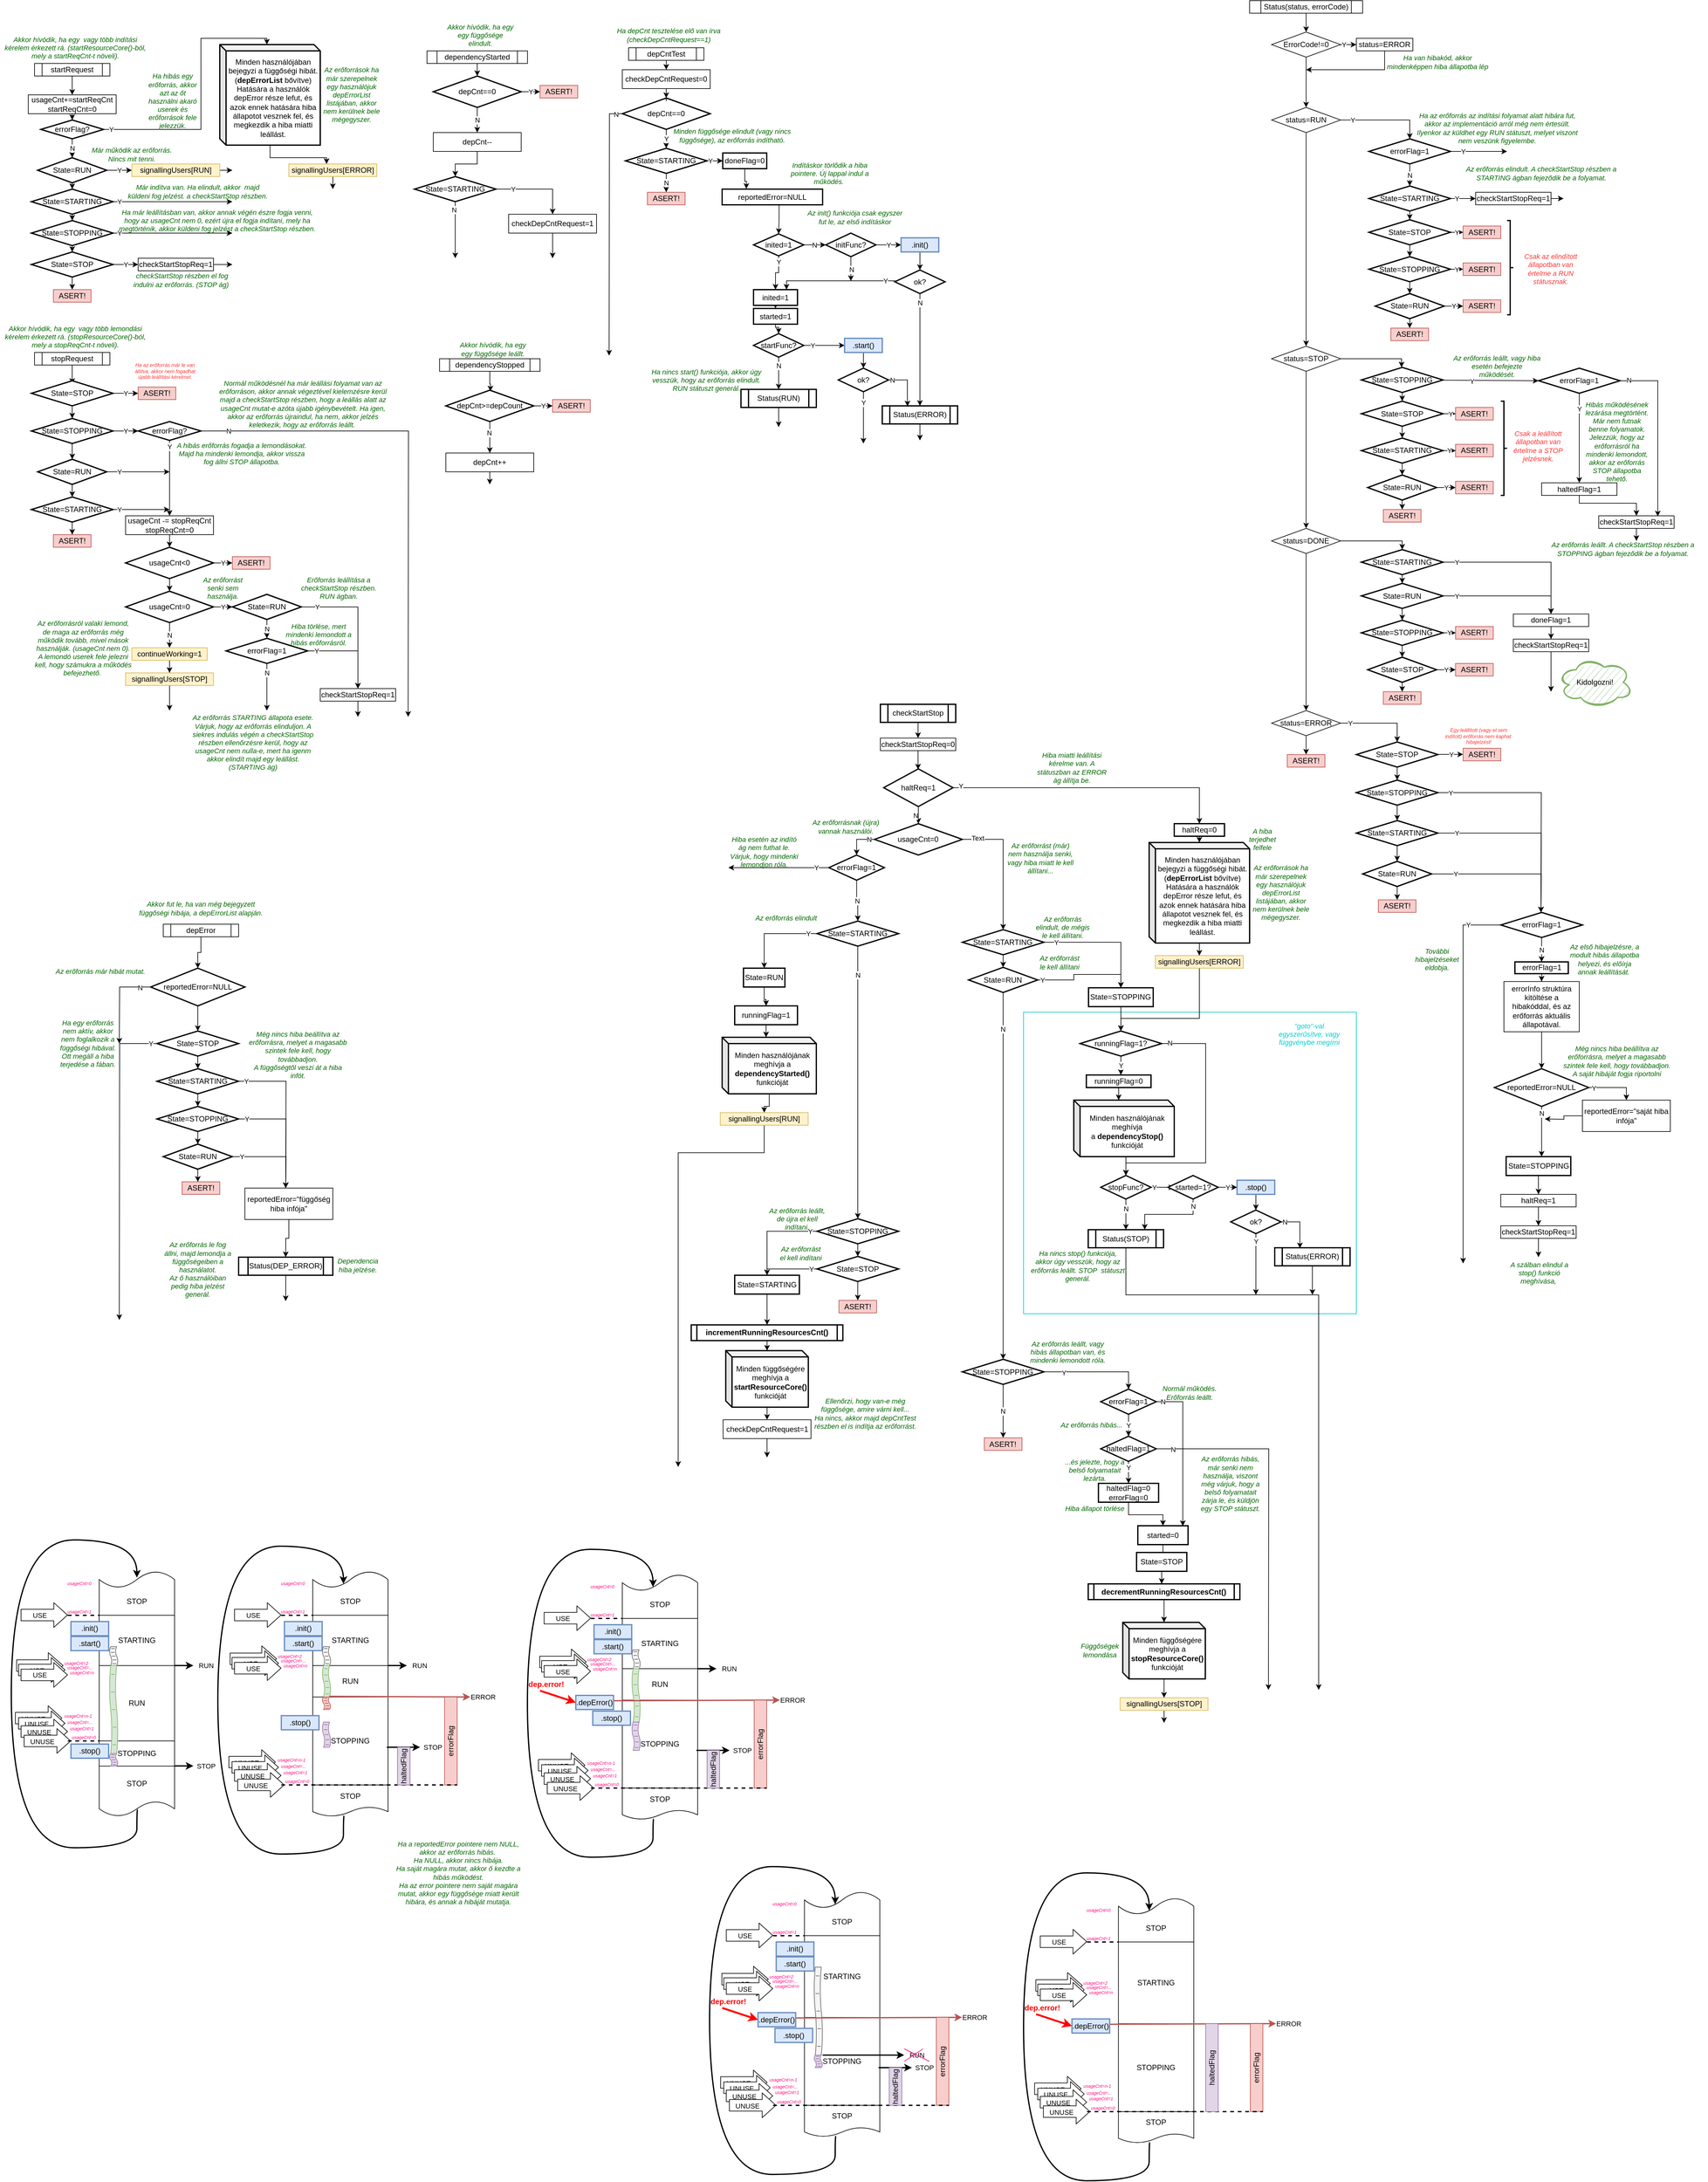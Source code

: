 <mxfile version="13.7.8" type="device"><diagram id="Lf9-x_pfv1ACBXqfJRVW" name="1 oldal"><mxGraphModel dx="1984" dy="2603" grid="1" gridSize="10" guides="0" tooltips="1" connect="1" arrows="1" fold="1" page="1" pageScale="1" pageWidth="827" pageHeight="1169" math="0" shadow="0"><root><mxCell id="0"/><mxCell id="1" parent="0"/><mxCell id="w53IHVnuLvog9FPD7zrC-567" value="" style="rounded=0;whiteSpace=wrap;html=1;labelBackgroundColor=#ffffff;endArrow=classic;fillColor=none;gradientColor=none;fontSize=11;strokeColor=#00CCCC;" vertex="1" parent="1"><mxGeometry x="1660" y="1560" width="530" height="480" as="geometry"/></mxCell><mxCell id="w53IHVnuLvog9FPD7zrC-265" value="" style="shape=flexArrow;endArrow=classic;html=1;width=18.333;endSize=6.944;fillColor=#ffffff;" edge="1" parent="1"><mxGeometry width="50" height="50" relative="1" as="geometry"><mxPoint x="54" y="2683.61" as="sourcePoint"/><mxPoint x="129" y="2683.61" as="targetPoint"/></mxGeometry></mxCell><mxCell id="w53IHVnuLvog9FPD7zrC-266" value="UNUSE" style="edgeLabel;html=1;align=center;verticalAlign=middle;resizable=0;points=[];" vertex="1" connectable="0" parent="w53IHVnuLvog9FPD7zrC-265"><mxGeometry x="-0.222" y="-1" relative="1" as="geometry"><mxPoint as="offset"/></mxGeometry></mxCell><mxCell id="w53IHVnuLvog9FPD7zrC-269" value="" style="shape=flexArrow;endArrow=classic;html=1;width=18.333;endSize=6.944;fillColor=#ffffff;" edge="1" parent="1"><mxGeometry width="50" height="50" relative="1" as="geometry"><mxPoint x="59" y="2692.0" as="sourcePoint"/><mxPoint x="134" y="2692.0" as="targetPoint"/></mxGeometry></mxCell><mxCell id="w53IHVnuLvog9FPD7zrC-270" value="UNUSE" style="edgeLabel;html=1;align=center;verticalAlign=middle;resizable=0;points=[];" vertex="1" connectable="0" parent="w53IHVnuLvog9FPD7zrC-269"><mxGeometry x="-0.222" y="-1" relative="1" as="geometry"><mxPoint as="offset"/></mxGeometry></mxCell><mxCell id="w53IHVnuLvog9FPD7zrC-263" value="" style="shape=flexArrow;endArrow=classic;html=1;width=18.333;endSize=6.944;fillColor=#ffffff;" edge="1" parent="1"><mxGeometry width="50" height="50" relative="1" as="geometry"><mxPoint x="63" y="2705.0" as="sourcePoint"/><mxPoint x="138" y="2705.0" as="targetPoint"/></mxGeometry></mxCell><mxCell id="w53IHVnuLvog9FPD7zrC-264" value="UNUSE" style="edgeLabel;html=1;align=center;verticalAlign=middle;resizable=0;points=[];" vertex="1" connectable="0" parent="w53IHVnuLvog9FPD7zrC-263"><mxGeometry x="-0.222" y="-1" relative="1" as="geometry"><mxPoint as="offset"/></mxGeometry></mxCell><mxCell id="1IGXxbS-pUyy8m_J_2wI-16" style="edgeStyle=orthogonalEdgeStyle;rounded=0;orthogonalLoop=1;jettySize=auto;html=1;entryX=0.5;entryY=0;entryDx=0;entryDy=0;" parent="1" source="1IGXxbS-pUyy8m_J_2wI-1" target="1IGXxbS-pUyy8m_J_2wI-2" edge="1"><mxGeometry relative="1" as="geometry"/></mxCell><mxCell id="1IGXxbS-pUyy8m_J_2wI-1" value="startRequest" style="shape=process;whiteSpace=wrap;html=1;backgroundOutline=1;" parent="1" vertex="1"><mxGeometry x="85" y="50" width="120" height="20" as="geometry"/></mxCell><mxCell id="1IGXxbS-pUyy8m_J_2wI-9" style="edgeStyle=orthogonalEdgeStyle;rounded=0;orthogonalLoop=1;jettySize=auto;html=1;entryX=0.5;entryY=0;entryDx=0;entryDy=0;entryPerimeter=0;" parent="1" source="1IGXxbS-pUyy8m_J_2wI-2" target="1IGXxbS-pUyy8m_J_2wI-4" edge="1"><mxGeometry relative="1" as="geometry"/></mxCell><mxCell id="1IGXxbS-pUyy8m_J_2wI-2" value="usageCnt+=startReqCnt&lt;br&gt;startReqCnt=0" style="rounded=0;whiteSpace=wrap;html=1;" parent="1" vertex="1"><mxGeometry x="75" y="100" width="140" height="30" as="geometry"/></mxCell><mxCell id="1IGXxbS-pUyy8m_J_2wI-10" value="Y" style="edgeStyle=orthogonalEdgeStyle;rounded=0;orthogonalLoop=1;jettySize=auto;html=1;entryX=0;entryY=0;entryDx=75;entryDy=0;entryPerimeter=0;" parent="1" source="1IGXxbS-pUyy8m_J_2wI-4" target="w53IHVnuLvog9FPD7zrC-623" edge="1"><mxGeometry x="-0.943" relative="1" as="geometry"><mxPoint x="60" y="155" as="targetPoint"/><Array as="points"><mxPoint x="350" y="155"/><mxPoint x="350" y="10"/><mxPoint x="455" y="10"/></Array><mxPoint as="offset"/></mxGeometry></mxCell><mxCell id="1IGXxbS-pUyy8m_J_2wI-13" value="N" style="edgeStyle=orthogonalEdgeStyle;rounded=0;orthogonalLoop=1;jettySize=auto;html=1;entryX=0.5;entryY=0;entryDx=0;entryDy=0;entryPerimeter=0;" parent="1" source="1IGXxbS-pUyy8m_J_2wI-4" target="1IGXxbS-pUyy8m_J_2wI-12" edge="1"><mxGeometry relative="1" as="geometry"/></mxCell><mxCell id="1IGXxbS-pUyy8m_J_2wI-4" value="errorFlag?" style="strokeWidth=2;html=1;shape=mxgraph.flowchart.decision;whiteSpace=wrap;" parent="1" vertex="1"><mxGeometry x="95" y="140" width="100" height="30" as="geometry"/></mxCell><mxCell id="1IGXxbS-pUyy8m_J_2wI-5" style="edgeStyle=orthogonalEdgeStyle;rounded=0;orthogonalLoop=1;jettySize=auto;html=1;exitX=0.5;exitY=1;exitDx=0;exitDy=0;exitPerimeter=0;" parent="1" source="1IGXxbS-pUyy8m_J_2wI-4" target="1IGXxbS-pUyy8m_J_2wI-4" edge="1"><mxGeometry relative="1" as="geometry"/></mxCell><mxCell id="w53IHVnuLvog9FPD7zrC-625" style="edgeStyle=orthogonalEdgeStyle;rounded=0;orthogonalLoop=1;jettySize=auto;html=1;endArrow=classic;fontSize=11;fontColor=#00CCCC;" edge="1" parent="1" source="1IGXxbS-pUyy8m_J_2wI-7"><mxGeometry relative="1" as="geometry"><mxPoint x="560" y="250" as="targetPoint"/></mxGeometry></mxCell><mxCell id="1IGXxbS-pUyy8m_J_2wI-7" value="signallingUsers[ERROR]" style="rounded=0;whiteSpace=wrap;html=1;fillColor=#fff2cc;strokeColor=#d6b656;" parent="1" vertex="1"><mxGeometry x="490" y="210" width="140" height="20" as="geometry"/></mxCell><mxCell id="1IGXxbS-pUyy8m_J_2wI-15" value="Y" style="edgeStyle=orthogonalEdgeStyle;rounded=0;orthogonalLoop=1;jettySize=auto;html=1;entryX=0;entryY=0.5;entryDx=0;entryDy=0;" parent="1" source="1IGXxbS-pUyy8m_J_2wI-12" target="1IGXxbS-pUyy8m_J_2wI-14" edge="1"><mxGeometry relative="1" as="geometry"/></mxCell><mxCell id="1IGXxbS-pUyy8m_J_2wI-18" style="edgeStyle=orthogonalEdgeStyle;rounded=0;orthogonalLoop=1;jettySize=auto;html=1;exitX=0.5;exitY=1;exitDx=0;exitDy=0;exitPerimeter=0;entryX=0.5;entryY=0;entryDx=0;entryDy=0;entryPerimeter=0;" parent="1" source="1IGXxbS-pUyy8m_J_2wI-12" target="1IGXxbS-pUyy8m_J_2wI-17" edge="1"><mxGeometry relative="1" as="geometry"/></mxCell><mxCell id="1IGXxbS-pUyy8m_J_2wI-12" value="State=RUN" style="strokeWidth=2;html=1;shape=mxgraph.flowchart.decision;whiteSpace=wrap;" parent="1" vertex="1"><mxGeometry x="90" y="200" width="110" height="40" as="geometry"/></mxCell><mxCell id="1IGXxbS-pUyy8m_J_2wI-30" style="edgeStyle=orthogonalEdgeStyle;rounded=0;orthogonalLoop=1;jettySize=auto;html=1;" parent="1" source="1IGXxbS-pUyy8m_J_2wI-14" edge="1"><mxGeometry relative="1" as="geometry"><mxPoint x="400" y="220" as="targetPoint"/></mxGeometry></mxCell><mxCell id="1IGXxbS-pUyy8m_J_2wI-14" value="signallingUsers[RUN]" style="rounded=0;whiteSpace=wrap;html=1;fillColor=#fff2cc;strokeColor=#d6b656;" parent="1" vertex="1"><mxGeometry x="240" y="210" width="140" height="20" as="geometry"/></mxCell><mxCell id="1IGXxbS-pUyy8m_J_2wI-20" style="edgeStyle=orthogonalEdgeStyle;rounded=0;orthogonalLoop=1;jettySize=auto;html=1;entryX=0.5;entryY=0;entryDx=0;entryDy=0;entryPerimeter=0;" parent="1" source="1IGXxbS-pUyy8m_J_2wI-17" target="1IGXxbS-pUyy8m_J_2wI-19" edge="1"><mxGeometry relative="1" as="geometry"/></mxCell><mxCell id="1IGXxbS-pUyy8m_J_2wI-28" value="Y" style="edgeStyle=orthogonalEdgeStyle;rounded=0;orthogonalLoop=1;jettySize=auto;html=1;" parent="1" source="1IGXxbS-pUyy8m_J_2wI-17" edge="1"><mxGeometry x="-0.895" relative="1" as="geometry"><mxPoint x="400" y="270" as="targetPoint"/><mxPoint as="offset"/></mxGeometry></mxCell><mxCell id="1IGXxbS-pUyy8m_J_2wI-17" value="State=STARTING" style="strokeWidth=2;html=1;shape=mxgraph.flowchart.decision;whiteSpace=wrap;" parent="1" vertex="1"><mxGeometry x="80" y="250" width="130" height="40" as="geometry"/></mxCell><mxCell id="1IGXxbS-pUyy8m_J_2wI-23" style="edgeStyle=orthogonalEdgeStyle;rounded=0;orthogonalLoop=1;jettySize=auto;html=1;entryX=0.5;entryY=0;entryDx=0;entryDy=0;entryPerimeter=0;" parent="1" source="1IGXxbS-pUyy8m_J_2wI-19" target="1IGXxbS-pUyy8m_J_2wI-21" edge="1"><mxGeometry relative="1" as="geometry"/></mxCell><mxCell id="1IGXxbS-pUyy8m_J_2wI-29" value="Y" style="edgeStyle=orthogonalEdgeStyle;rounded=0;orthogonalLoop=1;jettySize=auto;html=1;" parent="1" source="1IGXxbS-pUyy8m_J_2wI-19" edge="1"><mxGeometry x="-0.895" relative="1" as="geometry"><mxPoint x="400" y="320" as="targetPoint"/><mxPoint as="offset"/></mxGeometry></mxCell><mxCell id="1IGXxbS-pUyy8m_J_2wI-19" value="State=STOPPING" style="strokeWidth=2;html=1;shape=mxgraph.flowchart.decision;whiteSpace=wrap;" parent="1" vertex="1"><mxGeometry x="80" y="300" width="130" height="40" as="geometry"/></mxCell><mxCell id="1IGXxbS-pUyy8m_J_2wI-25" value="Y" style="edgeStyle=orthogonalEdgeStyle;rounded=0;orthogonalLoop=1;jettySize=auto;html=1;entryX=0;entryY=0.5;entryDx=0;entryDy=0;" parent="1" source="1IGXxbS-pUyy8m_J_2wI-21" target="1IGXxbS-pUyy8m_J_2wI-24" edge="1"><mxGeometry relative="1" as="geometry"/></mxCell><mxCell id="1IGXxbS-pUyy8m_J_2wI-32" style="edgeStyle=orthogonalEdgeStyle;rounded=0;orthogonalLoop=1;jettySize=auto;html=1;" parent="1" source="1IGXxbS-pUyy8m_J_2wI-21" edge="1"><mxGeometry relative="1" as="geometry"><mxPoint x="145" y="410" as="targetPoint"/></mxGeometry></mxCell><mxCell id="1IGXxbS-pUyy8m_J_2wI-21" value="State=STOP" style="strokeWidth=2;html=1;shape=mxgraph.flowchart.decision;whiteSpace=wrap;" parent="1" vertex="1"><mxGeometry x="80" y="350" width="130" height="40" as="geometry"/></mxCell><mxCell id="1IGXxbS-pUyy8m_J_2wI-31" style="edgeStyle=orthogonalEdgeStyle;rounded=0;orthogonalLoop=1;jettySize=auto;html=1;" parent="1" source="1IGXxbS-pUyy8m_J_2wI-24" edge="1"><mxGeometry relative="1" as="geometry"><mxPoint x="400" y="370" as="targetPoint"/></mxGeometry></mxCell><mxCell id="1IGXxbS-pUyy8m_J_2wI-24" value="checkStartStopReq=1" style="rounded=0;whiteSpace=wrap;html=1;" parent="1" vertex="1"><mxGeometry x="250" y="360" width="120" height="20" as="geometry"/></mxCell><mxCell id="1IGXxbS-pUyy8m_J_2wI-33" value="ASERT!" style="rounded=0;whiteSpace=wrap;html=1;fillColor=#f8cecc;strokeColor=#b85450;" parent="1" vertex="1"><mxGeometry x="115" y="410" width="60" height="20" as="geometry"/></mxCell><mxCell id="1IGXxbS-pUyy8m_J_2wI-41" style="edgeStyle=orthogonalEdgeStyle;rounded=0;orthogonalLoop=1;jettySize=auto;html=1;entryX=0.507;entryY=0.038;entryDx=0;entryDy=0;entryPerimeter=0;" parent="1" source="1IGXxbS-pUyy8m_J_2wI-36" target="1IGXxbS-pUyy8m_J_2wI-38" edge="1"><mxGeometry relative="1" as="geometry"/></mxCell><mxCell id="1IGXxbS-pUyy8m_J_2wI-36" value="dependencyStopped" style="shape=process;whiteSpace=wrap;html=1;backgroundOutline=1;" parent="1" vertex="1"><mxGeometry x="730" y="520" width="160" height="20" as="geometry"/></mxCell><mxCell id="w53IHVnuLvog9FPD7zrC-149" style="edgeStyle=orthogonalEdgeStyle;rounded=0;orthogonalLoop=1;jettySize=auto;html=1;" edge="1" parent="1" source="1IGXxbS-pUyy8m_J_2wI-37"><mxGeometry relative="1" as="geometry"><mxPoint x="810" y="720" as="targetPoint"/></mxGeometry></mxCell><mxCell id="1IGXxbS-pUyy8m_J_2wI-37" value="depCnt++" style="rounded=0;whiteSpace=wrap;html=1;" parent="1" vertex="1"><mxGeometry x="740" y="670" width="140" height="30" as="geometry"/></mxCell><mxCell id="1IGXxbS-pUyy8m_J_2wI-43" value="Y" style="edgeStyle=orthogonalEdgeStyle;rounded=0;orthogonalLoop=1;jettySize=auto;html=1;entryX=0;entryY=0.5;entryDx=0;entryDy=0;" parent="1" source="1IGXxbS-pUyy8m_J_2wI-38" target="1IGXxbS-pUyy8m_J_2wI-42" edge="1"><mxGeometry relative="1" as="geometry"/></mxCell><mxCell id="1IGXxbS-pUyy8m_J_2wI-44" style="edgeStyle=orthogonalEdgeStyle;rounded=0;orthogonalLoop=1;jettySize=auto;html=1;exitX=0.5;exitY=1;exitDx=0;exitDy=0;exitPerimeter=0;" parent="1" source="1IGXxbS-pUyy8m_J_2wI-38" target="1IGXxbS-pUyy8m_J_2wI-37" edge="1"><mxGeometry relative="1" as="geometry"/></mxCell><mxCell id="w53IHVnuLvog9FPD7zrC-601" value="N" style="edgeLabel;html=1;align=center;verticalAlign=middle;resizable=0;points=[];fontSize=11;" vertex="1" connectable="0" parent="1IGXxbS-pUyy8m_J_2wI-44"><mxGeometry x="-0.307" y="-1" relative="1" as="geometry"><mxPoint as="offset"/></mxGeometry></mxCell><mxCell id="1IGXxbS-pUyy8m_J_2wI-38" value="depCnt&amp;gt;=depCount" style="strokeWidth=2;html=1;shape=mxgraph.flowchart.decision;whiteSpace=wrap;" parent="1" vertex="1"><mxGeometry x="740" y="570" width="140" height="50" as="geometry"/></mxCell><mxCell id="1IGXxbS-pUyy8m_J_2wI-42" value="ASERT!" style="rounded=0;whiteSpace=wrap;html=1;fillColor=#f8cecc;strokeColor=#b85450;" parent="1" vertex="1"><mxGeometry x="910" y="585" width="60" height="20" as="geometry"/></mxCell><mxCell id="1IGXxbS-pUyy8m_J_2wI-45" style="edgeStyle=orthogonalEdgeStyle;rounded=0;orthogonalLoop=1;jettySize=auto;html=1;entryX=0.5;entryY=0;entryDx=0;entryDy=0;entryPerimeter=0;" parent="1" source="1IGXxbS-pUyy8m_J_2wI-46" target="1IGXxbS-pUyy8m_J_2wI-50" edge="1"><mxGeometry relative="1" as="geometry"/></mxCell><mxCell id="1IGXxbS-pUyy8m_J_2wI-46" value="dependencyStarted" style="shape=process;whiteSpace=wrap;html=1;backgroundOutline=1;" parent="1" vertex="1"><mxGeometry x="710" y="30" width="160" height="20" as="geometry"/></mxCell><mxCell id="w53IHVnuLvog9FPD7zrC-653" style="edgeStyle=orthogonalEdgeStyle;rounded=0;orthogonalLoop=1;jettySize=auto;html=1;entryX=0.5;entryY=0;entryDx=0;entryDy=0;entryPerimeter=0;endArrow=classic;fontSize=11;fontColor=#00CCCC;" edge="1" parent="1" source="1IGXxbS-pUyy8m_J_2wI-47" target="w53IHVnuLvog9FPD7zrC-650"><mxGeometry relative="1" as="geometry"/></mxCell><mxCell id="1IGXxbS-pUyy8m_J_2wI-47" value="depCnt--" style="rounded=0;whiteSpace=wrap;html=1;" parent="1" vertex="1"><mxGeometry x="720" y="160" width="140" height="30" as="geometry"/></mxCell><mxCell id="1IGXxbS-pUyy8m_J_2wI-48" value="Y" style="edgeStyle=orthogonalEdgeStyle;rounded=0;orthogonalLoop=1;jettySize=auto;html=1;entryX=0;entryY=0.5;entryDx=0;entryDy=0;" parent="1" source="1IGXxbS-pUyy8m_J_2wI-50" target="1IGXxbS-pUyy8m_J_2wI-51" edge="1"><mxGeometry relative="1" as="geometry"/></mxCell><mxCell id="1IGXxbS-pUyy8m_J_2wI-49" value="N" style="edgeStyle=orthogonalEdgeStyle;rounded=0;orthogonalLoop=1;jettySize=auto;html=1;exitX=0.5;exitY=1;exitDx=0;exitDy=0;exitPerimeter=0;" parent="1" source="1IGXxbS-pUyy8m_J_2wI-50" target="1IGXxbS-pUyy8m_J_2wI-47" edge="1"><mxGeometry relative="1" as="geometry"/></mxCell><mxCell id="1IGXxbS-pUyy8m_J_2wI-50" value="depCnt==0" style="strokeWidth=2;html=1;shape=mxgraph.flowchart.decision;whiteSpace=wrap;" parent="1" vertex="1"><mxGeometry x="720" y="70" width="140" height="50" as="geometry"/></mxCell><mxCell id="1IGXxbS-pUyy8m_J_2wI-51" value="ASERT!" style="rounded=0;whiteSpace=wrap;html=1;fillColor=#f8cecc;strokeColor=#b85450;" parent="1" vertex="1"><mxGeometry x="890" y="85" width="60" height="20" as="geometry"/></mxCell><mxCell id="w53IHVnuLvog9FPD7zrC-150" style="edgeStyle=orthogonalEdgeStyle;rounded=0;orthogonalLoop=1;jettySize=auto;html=1;" edge="1" parent="1" source="1IGXxbS-pUyy8m_J_2wI-52"><mxGeometry relative="1" as="geometry"><mxPoint x="910" y="360" as="targetPoint"/></mxGeometry></mxCell><mxCell id="1IGXxbS-pUyy8m_J_2wI-52" value="checkDepCntRequest=1" style="rounded=0;whiteSpace=wrap;html=1;" parent="1" vertex="1"><mxGeometry x="840" y="290" width="140" height="30" as="geometry"/></mxCell><mxCell id="1IGXxbS-pUyy8m_J_2wI-54" style="edgeStyle=orthogonalEdgeStyle;rounded=0;orthogonalLoop=1;jettySize=auto;html=1;entryX=0.5;entryY=0;entryDx=0;entryDy=0;" parent="1" source="1IGXxbS-pUyy8m_J_2wI-55" edge="1"><mxGeometry relative="1" as="geometry"><mxPoint x="145" y="560" as="targetPoint"/></mxGeometry></mxCell><mxCell id="1IGXxbS-pUyy8m_J_2wI-55" value="stopRequest" style="shape=process;whiteSpace=wrap;html=1;backgroundOutline=1;" parent="1" vertex="1"><mxGeometry x="85" y="510" width="120" height="20" as="geometry"/></mxCell><mxCell id="1IGXxbS-pUyy8m_J_2wI-60" style="edgeStyle=orthogonalEdgeStyle;rounded=0;orthogonalLoop=1;jettySize=auto;html=1;exitX=0.5;exitY=1;exitDx=0;exitDy=0;exitPerimeter=0;" parent="1" edge="1"><mxGeometry relative="1" as="geometry"><mxPoint x="145" y="630" as="sourcePoint"/><mxPoint x="145" y="630" as="targetPoint"/></mxGeometry></mxCell><mxCell id="1IGXxbS-pUyy8m_J_2wI-61" style="edgeStyle=orthogonalEdgeStyle;rounded=0;orthogonalLoop=1;jettySize=auto;html=1;exitX=0.5;exitY=1;exitDx=0;exitDy=0;exitPerimeter=0;entryX=0.5;entryY=0;entryDx=0;entryDy=0;entryPerimeter=0;" parent="1" source="1IGXxbS-pUyy8m_J_2wI-62" target="1IGXxbS-pUyy8m_J_2wI-64" edge="1"><mxGeometry relative="1" as="geometry"/></mxCell><mxCell id="1IGXxbS-pUyy8m_J_2wI-87" value="Y" style="edgeStyle=orthogonalEdgeStyle;rounded=0;orthogonalLoop=1;jettySize=auto;html=1;" parent="1" source="1IGXxbS-pUyy8m_J_2wI-62" edge="1"><mxGeometry x="-0.6" relative="1" as="geometry"><mxPoint x="300" y="700" as="targetPoint"/><mxPoint as="offset"/></mxGeometry></mxCell><mxCell id="1IGXxbS-pUyy8m_J_2wI-62" value="State=RUN" style="strokeWidth=2;html=1;shape=mxgraph.flowchart.decision;whiteSpace=wrap;" parent="1" vertex="1"><mxGeometry x="90" y="680" width="110" height="40" as="geometry"/></mxCell><mxCell id="1IGXxbS-pUyy8m_J_2wI-80" style="edgeStyle=orthogonalEdgeStyle;rounded=0;orthogonalLoop=1;jettySize=auto;html=1;" parent="1" source="1IGXxbS-pUyy8m_J_2wI-64" target="1IGXxbS-pUyy8m_J_2wI-69" edge="1"><mxGeometry relative="1" as="geometry"/></mxCell><mxCell id="1IGXxbS-pUyy8m_J_2wI-88" value="Y" style="edgeStyle=orthogonalEdgeStyle;rounded=0;orthogonalLoop=1;jettySize=auto;html=1;" parent="1" source="1IGXxbS-pUyy8m_J_2wI-64" edge="1"><mxGeometry x="-0.778" relative="1" as="geometry"><mxPoint x="300" y="760" as="targetPoint"/><mxPoint as="offset"/></mxGeometry></mxCell><mxCell id="1IGXxbS-pUyy8m_J_2wI-64" value="State=STARTING" style="strokeWidth=2;html=1;shape=mxgraph.flowchart.decision;whiteSpace=wrap;" parent="1" vertex="1"><mxGeometry x="80" y="740" width="130" height="40" as="geometry"/></mxCell><mxCell id="1IGXxbS-pUyy8m_J_2wI-78" value="Y" style="edgeStyle=orthogonalEdgeStyle;rounded=0;orthogonalLoop=1;jettySize=auto;html=1;entryX=0;entryY=0.5;entryDx=0;entryDy=0;entryPerimeter=0;" parent="1" source="1IGXxbS-pUyy8m_J_2wI-66" target="1IGXxbS-pUyy8m_J_2wI-71" edge="1"><mxGeometry relative="1" as="geometry"/></mxCell><mxCell id="1IGXxbS-pUyy8m_J_2wI-79" style="edgeStyle=orthogonalEdgeStyle;rounded=0;orthogonalLoop=1;jettySize=auto;html=1;" parent="1" source="1IGXxbS-pUyy8m_J_2wI-66" target="1IGXxbS-pUyy8m_J_2wI-62" edge="1"><mxGeometry relative="1" as="geometry"/></mxCell><mxCell id="1IGXxbS-pUyy8m_J_2wI-66" value="State=STOPPING" style="strokeWidth=2;html=1;shape=mxgraph.flowchart.decision;whiteSpace=wrap;" parent="1" vertex="1"><mxGeometry x="80" y="615" width="130" height="40" as="geometry"/></mxCell><mxCell id="1IGXxbS-pUyy8m_J_2wI-69" value="ASERT!" style="rounded=0;whiteSpace=wrap;html=1;fillColor=#f8cecc;strokeColor=#b85450;" parent="1" vertex="1"><mxGeometry x="115" y="800" width="60" height="20" as="geometry"/></mxCell><mxCell id="1IGXxbS-pUyy8m_J_2wI-85" style="edgeStyle=orthogonalEdgeStyle;rounded=0;orthogonalLoop=1;jettySize=auto;html=1;entryX=0.5;entryY=0;entryDx=0;entryDy=0;entryPerimeter=0;" parent="1" source="1IGXxbS-pUyy8m_J_2wI-70" target="1IGXxbS-pUyy8m_J_2wI-82" edge="1"><mxGeometry relative="1" as="geometry"/></mxCell><mxCell id="1IGXxbS-pUyy8m_J_2wI-70" value="usageCnt -= stopReqCnt&lt;br&gt;stopReqCnt=0" style="rounded=0;whiteSpace=wrap;html=1;" parent="1" vertex="1"><mxGeometry x="230" y="770" width="140" height="30" as="geometry"/></mxCell><mxCell id="1IGXxbS-pUyy8m_J_2wI-81" style="edgeStyle=orthogonalEdgeStyle;rounded=0;orthogonalLoop=1;jettySize=auto;html=1;" parent="1" source="1IGXxbS-pUyy8m_J_2wI-71" edge="1"><mxGeometry relative="1" as="geometry"><mxPoint x="680" y="1090" as="targetPoint"/></mxGeometry></mxCell><mxCell id="w53IHVnuLvog9FPD7zrC-334" value="&lt;p&gt;N&lt;/p&gt;" style="edgeLabel;html=1;align=center;verticalAlign=middle;resizable=0;points=[];fontSize=11;fontColor=#000000;rounded=0;strokeColor=#000000;endArrow=classic;" vertex="1" connectable="0" parent="1IGXxbS-pUyy8m_J_2wI-81"><mxGeometry x="-0.888" relative="1" as="geometry"><mxPoint as="offset"/></mxGeometry></mxCell><mxCell id="1IGXxbS-pUyy8m_J_2wI-86" value="Y" style="edgeStyle=orthogonalEdgeStyle;rounded=0;orthogonalLoop=1;jettySize=auto;html=1;entryX=0.5;entryY=0;entryDx=0;entryDy=0;" parent="1" source="1IGXxbS-pUyy8m_J_2wI-71" target="1IGXxbS-pUyy8m_J_2wI-70" edge="1"><mxGeometry x="-0.833" relative="1" as="geometry"><mxPoint as="offset"/></mxGeometry></mxCell><mxCell id="1IGXxbS-pUyy8m_J_2wI-71" value="errorFlag?" style="strokeWidth=2;html=1;shape=mxgraph.flowchart.decision;whiteSpace=wrap;" parent="1" vertex="1"><mxGeometry x="250" y="620" width="100" height="30" as="geometry"/></mxCell><mxCell id="1IGXxbS-pUyy8m_J_2wI-74" value="Y" style="edgeStyle=orthogonalEdgeStyle;rounded=0;orthogonalLoop=1;jettySize=auto;html=1;entryX=0;entryY=0.5;entryDx=0;entryDy=0;" parent="1" source="1IGXxbS-pUyy8m_J_2wI-72" target="1IGXxbS-pUyy8m_J_2wI-73" edge="1"><mxGeometry relative="1" as="geometry"/></mxCell><mxCell id="1IGXxbS-pUyy8m_J_2wI-76" style="edgeStyle=orthogonalEdgeStyle;rounded=0;orthogonalLoop=1;jettySize=auto;html=1;" parent="1" source="1IGXxbS-pUyy8m_J_2wI-72" target="1IGXxbS-pUyy8m_J_2wI-66" edge="1"><mxGeometry relative="1" as="geometry"/></mxCell><mxCell id="1IGXxbS-pUyy8m_J_2wI-72" value="State=STOP" style="strokeWidth=2;html=1;shape=mxgraph.flowchart.decision;whiteSpace=wrap;" parent="1" vertex="1"><mxGeometry x="80" y="555" width="130" height="40" as="geometry"/></mxCell><mxCell id="1IGXxbS-pUyy8m_J_2wI-73" value="ASERT!" style="rounded=0;whiteSpace=wrap;html=1;fillColor=#f8cecc;strokeColor=#b85450;" parent="1" vertex="1"><mxGeometry x="250" y="565" width="60" height="20" as="geometry"/></mxCell><mxCell id="1IGXxbS-pUyy8m_J_2wI-84" value="Y" style="edgeStyle=orthogonalEdgeStyle;rounded=0;orthogonalLoop=1;jettySize=auto;html=1;entryX=0;entryY=0.5;entryDx=0;entryDy=0;" parent="1" source="1IGXxbS-pUyy8m_J_2wI-82" target="1IGXxbS-pUyy8m_J_2wI-83" edge="1"><mxGeometry relative="1" as="geometry"/></mxCell><mxCell id="1IGXxbS-pUyy8m_J_2wI-90" style="edgeStyle=orthogonalEdgeStyle;rounded=0;orthogonalLoop=1;jettySize=auto;html=1;entryX=0.5;entryY=0;entryDx=0;entryDy=0;entryPerimeter=0;" parent="1" source="1IGXxbS-pUyy8m_J_2wI-82" target="1IGXxbS-pUyy8m_J_2wI-89" edge="1"><mxGeometry relative="1" as="geometry"/></mxCell><mxCell id="1IGXxbS-pUyy8m_J_2wI-82" value="usageCnt&amp;lt;0" style="strokeWidth=2;html=1;shape=mxgraph.flowchart.decision;whiteSpace=wrap;" parent="1" vertex="1"><mxGeometry x="230" y="820" width="140" height="50" as="geometry"/></mxCell><mxCell id="1IGXxbS-pUyy8m_J_2wI-83" value="ASERT!" style="rounded=0;whiteSpace=wrap;html=1;fillColor=#f8cecc;strokeColor=#b85450;" parent="1" vertex="1"><mxGeometry x="400" y="835" width="60" height="20" as="geometry"/></mxCell><mxCell id="1IGXxbS-pUyy8m_J_2wI-93" value="Y" style="edgeStyle=orthogonalEdgeStyle;rounded=0;orthogonalLoop=1;jettySize=auto;html=1;entryX=0;entryY=0.5;entryDx=0;entryDy=0;entryPerimeter=0;" parent="1" source="1IGXxbS-pUyy8m_J_2wI-89" target="1IGXxbS-pUyy8m_J_2wI-91" edge="1"><mxGeometry relative="1" as="geometry"/></mxCell><mxCell id="1IGXxbS-pUyy8m_J_2wI-103" value="N" style="edgeStyle=orthogonalEdgeStyle;rounded=0;orthogonalLoop=1;jettySize=auto;html=1;entryX=0.5;entryY=0;entryDx=0;entryDy=0;" parent="1" source="1IGXxbS-pUyy8m_J_2wI-89" target="1IGXxbS-pUyy8m_J_2wI-101" edge="1"><mxGeometry relative="1" as="geometry"/></mxCell><mxCell id="1IGXxbS-pUyy8m_J_2wI-89" value="usageCnt=0" style="strokeWidth=2;html=1;shape=mxgraph.flowchart.decision;whiteSpace=wrap;" parent="1" vertex="1"><mxGeometry x="230" y="890" width="140" height="50" as="geometry"/></mxCell><mxCell id="1IGXxbS-pUyy8m_J_2wI-94" value="N" style="edgeStyle=orthogonalEdgeStyle;rounded=0;orthogonalLoop=1;jettySize=auto;html=1;entryX=0.5;entryY=0;entryDx=0;entryDy=0;entryPerimeter=0;" parent="1" source="1IGXxbS-pUyy8m_J_2wI-91" target="1IGXxbS-pUyy8m_J_2wI-92" edge="1"><mxGeometry relative="1" as="geometry"/></mxCell><mxCell id="1IGXxbS-pUyy8m_J_2wI-96" value="Y" style="edgeStyle=orthogonalEdgeStyle;rounded=0;orthogonalLoop=1;jettySize=auto;html=1;entryX=0.5;entryY=0;entryDx=0;entryDy=0;" parent="1" source="1IGXxbS-pUyy8m_J_2wI-91" target="1IGXxbS-pUyy8m_J_2wI-95" edge="1"><mxGeometry x="-0.771" relative="1" as="geometry"><mxPoint as="offset"/></mxGeometry></mxCell><mxCell id="1IGXxbS-pUyy8m_J_2wI-91" value="State=RUN" style="strokeWidth=2;html=1;shape=mxgraph.flowchart.decision;whiteSpace=wrap;" parent="1" vertex="1"><mxGeometry x="400" y="895" width="110" height="40" as="geometry"/></mxCell><mxCell id="1IGXxbS-pUyy8m_J_2wI-100" value="Y" style="edgeStyle=orthogonalEdgeStyle;rounded=0;orthogonalLoop=1;jettySize=auto;html=1;entryX=0.5;entryY=0;entryDx=0;entryDy=0;" parent="1" source="1IGXxbS-pUyy8m_J_2wI-92" target="1IGXxbS-pUyy8m_J_2wI-95" edge="1"><mxGeometry x="-0.8" relative="1" as="geometry"><mxPoint x="600" y="1020" as="targetPoint"/><mxPoint as="offset"/></mxGeometry></mxCell><mxCell id="1IGXxbS-pUyy8m_J_2wI-106" value="N" style="edgeStyle=orthogonalEdgeStyle;rounded=0;orthogonalLoop=1;jettySize=auto;html=1;" parent="1" source="1IGXxbS-pUyy8m_J_2wI-92" edge="1"><mxGeometry x="-0.6" relative="1" as="geometry"><mxPoint x="455" y="1080" as="targetPoint"/><mxPoint as="offset"/></mxGeometry></mxCell><mxCell id="1IGXxbS-pUyy8m_J_2wI-92" value="errorFlag=1" style="strokeWidth=2;html=1;shape=mxgraph.flowchart.decision;whiteSpace=wrap;" parent="1" vertex="1"><mxGeometry x="390" y="965" width="130" height="40" as="geometry"/></mxCell><mxCell id="w53IHVnuLvog9FPD7zrC-355" style="edgeStyle=orthogonalEdgeStyle;rounded=0;orthogonalLoop=1;jettySize=auto;html=1;fontSize=7;fontColor=#FF3333;" edge="1" parent="1" source="1IGXxbS-pUyy8m_J_2wI-95"><mxGeometry relative="1" as="geometry"><mxPoint x="600" y="1090" as="targetPoint"/></mxGeometry></mxCell><mxCell id="1IGXxbS-pUyy8m_J_2wI-95" value="checkStartStopReq=1" style="rounded=0;whiteSpace=wrap;html=1;" parent="1" vertex="1"><mxGeometry x="540" y="1045" width="120" height="20" as="geometry"/></mxCell><mxCell id="1IGXxbS-pUyy8m_J_2wI-104" style="edgeStyle=orthogonalEdgeStyle;rounded=0;orthogonalLoop=1;jettySize=auto;html=1;" parent="1" source="1IGXxbS-pUyy8m_J_2wI-101" target="1IGXxbS-pUyy8m_J_2wI-102" edge="1"><mxGeometry relative="1" as="geometry"/></mxCell><mxCell id="1IGXxbS-pUyy8m_J_2wI-101" value="continueWorking=1" style="rounded=0;whiteSpace=wrap;html=1;fillColor=#fff2cc;strokeColor=#d6b656;" parent="1" vertex="1"><mxGeometry x="240" y="980" width="120" height="20" as="geometry"/></mxCell><mxCell id="1IGXxbS-pUyy8m_J_2wI-105" style="edgeStyle=orthogonalEdgeStyle;rounded=0;orthogonalLoop=1;jettySize=auto;html=1;" parent="1" source="1IGXxbS-pUyy8m_J_2wI-102" edge="1"><mxGeometry relative="1" as="geometry"><mxPoint x="300" y="1080" as="targetPoint"/></mxGeometry></mxCell><mxCell id="1IGXxbS-pUyy8m_J_2wI-102" value="signallingUsers[STOP]" style="rounded=0;whiteSpace=wrap;html=1;fillColor=#fff2cc;strokeColor=#d6b656;" parent="1" vertex="1"><mxGeometry x="230" y="1020" width="140" height="20" as="geometry"/></mxCell><mxCell id="1IGXxbS-pUyy8m_J_2wI-154" style="edgeStyle=orthogonalEdgeStyle;rounded=0;orthogonalLoop=1;jettySize=auto;html=1;" parent="1" source="1IGXxbS-pUyy8m_J_2wI-109" target="1IGXxbS-pUyy8m_J_2wI-153" edge="1"><mxGeometry relative="1" as="geometry"/></mxCell><mxCell id="1IGXxbS-pUyy8m_J_2wI-109" value="depCntTest" style="shape=process;whiteSpace=wrap;html=1;backgroundOutline=1;" parent="1" vertex="1"><mxGeometry x="1031" y="25" width="120" height="20" as="geometry"/></mxCell><mxCell id="1IGXxbS-pUyy8m_J_2wI-114" value="N" style="edgeStyle=orthogonalEdgeStyle;rounded=0;orthogonalLoop=1;jettySize=auto;html=1;" parent="1" source="1IGXxbS-pUyy8m_J_2wI-110" target="1IGXxbS-pUyy8m_J_2wI-112" edge="1"><mxGeometry relative="1" as="geometry"/></mxCell><mxCell id="1IGXxbS-pUyy8m_J_2wI-120" value="Y" style="edgeStyle=orthogonalEdgeStyle;rounded=0;orthogonalLoop=1;jettySize=auto;html=1;entryX=0;entryY=0.5;entryDx=0;entryDy=0;" parent="1" source="1IGXxbS-pUyy8m_J_2wI-110" target="1IGXxbS-pUyy8m_J_2wI-118" edge="1"><mxGeometry x="0.273" relative="1" as="geometry"><mxPoint as="offset"/></mxGeometry></mxCell><mxCell id="1IGXxbS-pUyy8m_J_2wI-110" value="State=STARTING" style="strokeWidth=2;html=1;shape=mxgraph.flowchart.decision;whiteSpace=wrap;" parent="1" vertex="1"><mxGeometry x="1026" y="185" width="130" height="40" as="geometry"/></mxCell><mxCell id="1IGXxbS-pUyy8m_J_2wI-112" value="ASERT!" style="rounded=0;whiteSpace=wrap;html=1;fillColor=#f8cecc;strokeColor=#b85450;" parent="1" vertex="1"><mxGeometry x="1061" y="255" width="60" height="20" as="geometry"/></mxCell><mxCell id="1IGXxbS-pUyy8m_J_2wI-117" value="Y" style="edgeStyle=orthogonalEdgeStyle;rounded=0;orthogonalLoop=1;jettySize=auto;html=1;entryX=0.5;entryY=0;entryDx=0;entryDy=0;entryPerimeter=0;" parent="1" source="1IGXxbS-pUyy8m_J_2wI-115" target="1IGXxbS-pUyy8m_J_2wI-110" edge="1"><mxGeometry relative="1" as="geometry"/></mxCell><mxCell id="1IGXxbS-pUyy8m_J_2wI-156" style="edgeStyle=orthogonalEdgeStyle;rounded=0;orthogonalLoop=1;jettySize=auto;html=1;" parent="1" source="1IGXxbS-pUyy8m_J_2wI-115" edge="1"><mxGeometry relative="1" as="geometry"><mxPoint x="1000" y="515" as="targetPoint"/></mxGeometry></mxCell><mxCell id="w53IHVnuLvog9FPD7zrC-600" value="N" style="edgeLabel;html=1;align=center;verticalAlign=middle;resizable=0;points=[];fontSize=11;" vertex="1" connectable="0" parent="1IGXxbS-pUyy8m_J_2wI-156"><mxGeometry x="-0.64" relative="1" as="geometry"><mxPoint x="10" y="-52.02" as="offset"/></mxGeometry></mxCell><mxCell id="1IGXxbS-pUyy8m_J_2wI-115" value="depCnt==0" style="strokeWidth=2;html=1;shape=mxgraph.flowchart.decision;whiteSpace=wrap;" parent="1" vertex="1"><mxGeometry x="1021" y="105" width="140" height="50" as="geometry"/></mxCell><mxCell id="1IGXxbS-pUyy8m_J_2wI-123" value="" style="edgeStyle=orthogonalEdgeStyle;rounded=0;orthogonalLoop=1;jettySize=auto;html=1;exitX=0.567;exitY=0.996;exitDx=0;exitDy=0;exitPerimeter=0;" parent="1" source="w53IHVnuLvog9FPD7zrC-634" target="1IGXxbS-pUyy8m_J_2wI-122" edge="1"><mxGeometry relative="1" as="geometry"><mxPoint x="1270" y="269" as="sourcePoint"/></mxGeometry></mxCell><mxCell id="w53IHVnuLvog9FPD7zrC-635" style="edgeStyle=orthogonalEdgeStyle;rounded=0;orthogonalLoop=1;jettySize=auto;html=1;entryX=0.241;entryY=-0.018;entryDx=0;entryDy=0;entryPerimeter=0;endArrow=classic;fontSize=11;fontColor=#00CCCC;" edge="1" parent="1" source="1IGXxbS-pUyy8m_J_2wI-118" target="w53IHVnuLvog9FPD7zrC-634"><mxGeometry relative="1" as="geometry"/></mxCell><mxCell id="1IGXxbS-pUyy8m_J_2wI-118" value="doneFlag=0" style="whiteSpace=wrap;html=1;strokeWidth=2;" parent="1" vertex="1"><mxGeometry x="1181" y="192.5" width="70" height="25" as="geometry"/></mxCell><mxCell id="1IGXxbS-pUyy8m_J_2wI-125" value="N" style="edgeStyle=orthogonalEdgeStyle;rounded=0;orthogonalLoop=1;jettySize=auto;html=1;" parent="1" source="1IGXxbS-pUyy8m_J_2wI-122" target="1IGXxbS-pUyy8m_J_2wI-124" edge="1"><mxGeometry relative="1" as="geometry"/></mxCell><mxCell id="1IGXxbS-pUyy8m_J_2wI-122" value="inited=1" style="rhombus;whiteSpace=wrap;html=1;strokeWidth=2;" parent="1" vertex="1"><mxGeometry x="1230" y="321.25" width="80" height="35" as="geometry"/></mxCell><mxCell id="1IGXxbS-pUyy8m_J_2wI-127" value="Y" style="edgeStyle=orthogonalEdgeStyle;rounded=0;orthogonalLoop=1;jettySize=auto;html=1;" parent="1" source="1IGXxbS-pUyy8m_J_2wI-124" target="1IGXxbS-pUyy8m_J_2wI-126" edge="1"><mxGeometry relative="1" as="geometry"/></mxCell><mxCell id="1IGXxbS-pUyy8m_J_2wI-141" value="N" style="edgeStyle=orthogonalEdgeStyle;rounded=0;orthogonalLoop=1;jettySize=auto;html=1;" parent="1" source="1IGXxbS-pUyy8m_J_2wI-124" edge="1"><mxGeometry x="0.032" relative="1" as="geometry"><mxPoint x="1385" y="396.25" as="targetPoint"/><mxPoint as="offset"/></mxGeometry></mxCell><mxCell id="1IGXxbS-pUyy8m_J_2wI-124" value="initFunc?" style="rhombus;whiteSpace=wrap;html=1;strokeWidth=2;" parent="1" vertex="1"><mxGeometry x="1345" y="320" width="80" height="37.5" as="geometry"/></mxCell><mxCell id="1IGXxbS-pUyy8m_J_2wI-131" style="edgeStyle=orthogonalEdgeStyle;rounded=0;orthogonalLoop=1;jettySize=auto;html=1;" parent="1" source="1IGXxbS-pUyy8m_J_2wI-126" target="1IGXxbS-pUyy8m_J_2wI-128" edge="1"><mxGeometry relative="1" as="geometry"/></mxCell><mxCell id="1IGXxbS-pUyy8m_J_2wI-126" value=".init()" style="whiteSpace=wrap;html=1;strokeWidth=2;fillColor=#dae8fc;strokeColor=#6c8ebf;" parent="1" vertex="1"><mxGeometry x="1465" y="327.5" width="60" height="22.5" as="geometry"/></mxCell><mxCell id="1IGXxbS-pUyy8m_J_2wI-137" style="edgeStyle=orthogonalEdgeStyle;rounded=0;orthogonalLoop=1;jettySize=auto;html=1;entryX=0.75;entryY=0;entryDx=0;entryDy=0;" parent="1" source="1IGXxbS-pUyy8m_J_2wI-128" edge="1" target="w53IHVnuLvog9FPD7zrC-646"><mxGeometry relative="1" as="geometry"><mxPoint x="1270" y="396.25" as="targetPoint"/><Array as="points"><mxPoint x="1283" y="396"/></Array></mxGeometry></mxCell><mxCell id="w53IHVnuLvog9FPD7zrC-648" value="Y" style="edgeLabel;html=1;align=center;verticalAlign=middle;resizable=0;points=[];fontSize=11;" vertex="1" connectable="0" parent="1IGXxbS-pUyy8m_J_2wI-137"><mxGeometry x="-0.645" relative="1" as="geometry"><mxPoint x="15.13" as="offset"/></mxGeometry></mxCell><mxCell id="1IGXxbS-pUyy8m_J_2wI-148" value="N" style="edgeStyle=orthogonalEdgeStyle;rounded=0;orthogonalLoop=1;jettySize=auto;html=1;" parent="1" source="1IGXxbS-pUyy8m_J_2wI-128" target="1IGXxbS-pUyy8m_J_2wI-147" edge="1"><mxGeometry x="-0.833" relative="1" as="geometry"><mxPoint as="offset"/></mxGeometry></mxCell><mxCell id="1IGXxbS-pUyy8m_J_2wI-128" value="ok?" style="rhombus;whiteSpace=wrap;html=1;strokeWidth=2;" parent="1" vertex="1"><mxGeometry x="1455" y="378.75" width="80" height="37.5" as="geometry"/></mxCell><mxCell id="1IGXxbS-pUyy8m_J_2wI-135" value="Y" style="edgeStyle=orthogonalEdgeStyle;rounded=0;orthogonalLoop=1;jettySize=auto;html=1;entryX=0;entryY=0.5;entryDx=0;entryDy=0;" parent="1" source="1IGXxbS-pUyy8m_J_2wI-132" target="1IGXxbS-pUyy8m_J_2wI-134" edge="1"><mxGeometry x="-0.569" relative="1" as="geometry"><mxPoint as="offset"/></mxGeometry></mxCell><mxCell id="1IGXxbS-pUyy8m_J_2wI-146" value="N" style="edgeStyle=orthogonalEdgeStyle;rounded=0;orthogonalLoop=1;jettySize=auto;html=1;entryX=0.5;entryY=0;entryDx=0;entryDy=0;" parent="1" source="1IGXxbS-pUyy8m_J_2wI-132" target="1IGXxbS-pUyy8m_J_2wI-145" edge="1"><mxGeometry x="-0.487" relative="1" as="geometry"><mxPoint x="1270" y="566.25" as="targetPoint"/><mxPoint as="offset"/></mxGeometry></mxCell><mxCell id="1IGXxbS-pUyy8m_J_2wI-132" value="startFunc?" style="rhombus;whiteSpace=wrap;html=1;strokeWidth=2;" parent="1" vertex="1"><mxGeometry x="1230" y="480" width="80" height="37.5" as="geometry"/></mxCell><mxCell id="1IGXxbS-pUyy8m_J_2wI-142" style="edgeStyle=orthogonalEdgeStyle;rounded=0;orthogonalLoop=1;jettySize=auto;html=1;entryX=0.5;entryY=0;entryDx=0;entryDy=0;" parent="1" source="1IGXxbS-pUyy8m_J_2wI-134" target="1IGXxbS-pUyy8m_J_2wI-136" edge="1"><mxGeometry relative="1" as="geometry"/></mxCell><mxCell id="1IGXxbS-pUyy8m_J_2wI-134" value=".start()" style="whiteSpace=wrap;html=1;strokeWidth=2;fillColor=#dae8fc;strokeColor=#6c8ebf;" parent="1" vertex="1"><mxGeometry x="1375" y="487.5" width="60" height="22.5" as="geometry"/></mxCell><mxCell id="1IGXxbS-pUyy8m_J_2wI-149" value="N" style="edgeStyle=orthogonalEdgeStyle;rounded=0;orthogonalLoop=1;jettySize=auto;html=1;entryX=0.335;entryY=0.028;entryDx=0;entryDy=0;entryPerimeter=0;" parent="1" source="1IGXxbS-pUyy8m_J_2wI-136" target="1IGXxbS-pUyy8m_J_2wI-147" edge="1"><mxGeometry x="-0.844" relative="1" as="geometry"><mxPoint x="1495" y="554" as="targetPoint"/><Array as="points"><mxPoint x="1475" y="554"/><mxPoint x="1475" y="575"/><mxPoint x="1475" y="575"/></Array><mxPoint as="offset"/></mxGeometry></mxCell><mxCell id="1IGXxbS-pUyy8m_J_2wI-151" value="Y" style="edgeStyle=orthogonalEdgeStyle;rounded=0;orthogonalLoop=1;jettySize=auto;html=1;" parent="1" source="1IGXxbS-pUyy8m_J_2wI-136" edge="1"><mxGeometry x="-0.576" relative="1" as="geometry"><mxPoint x="1405" y="655" as="targetPoint"/><mxPoint as="offset"/></mxGeometry></mxCell><mxCell id="1IGXxbS-pUyy8m_J_2wI-136" value="ok?" style="rhombus;whiteSpace=wrap;html=1;strokeWidth=2;" parent="1" vertex="1"><mxGeometry x="1365" y="535" width="80" height="37.5" as="geometry"/></mxCell><mxCell id="w53IHVnuLvog9FPD7zrC-633" style="edgeStyle=orthogonalEdgeStyle;rounded=0;orthogonalLoop=1;jettySize=auto;html=1;endArrow=classic;fontSize=11;fontColor=#00CCCC;" edge="1" parent="1" source="1IGXxbS-pUyy8m_J_2wI-145"><mxGeometry relative="1" as="geometry"><mxPoint x="1270" y="628.75" as="targetPoint"/></mxGeometry></mxCell><mxCell id="1IGXxbS-pUyy8m_J_2wI-145" value="Status(RUN)" style="shape=process;whiteSpace=wrap;html=1;backgroundOutline=1;strokeWidth=2;" parent="1" vertex="1"><mxGeometry x="1210" y="568.75" width="120" height="28.75" as="geometry"/></mxCell><mxCell id="w53IHVnuLvog9FPD7zrC-436" style="edgeStyle=orthogonalEdgeStyle;rounded=0;orthogonalLoop=1;jettySize=auto;html=1;" edge="1" parent="1" source="1IGXxbS-pUyy8m_J_2wI-147"><mxGeometry relative="1" as="geometry"><mxPoint x="1495" y="650" as="targetPoint"/></mxGeometry></mxCell><mxCell id="1IGXxbS-pUyy8m_J_2wI-147" value="Status(ERROR)" style="shape=process;whiteSpace=wrap;html=1;backgroundOutline=1;strokeWidth=2;" parent="1" vertex="1"><mxGeometry x="1435" y="595" width="120" height="28.75" as="geometry"/></mxCell><mxCell id="1IGXxbS-pUyy8m_J_2wI-155" style="edgeStyle=orthogonalEdgeStyle;rounded=0;orthogonalLoop=1;jettySize=auto;html=1;entryX=0.5;entryY=0;entryDx=0;entryDy=0;entryPerimeter=0;" parent="1" source="1IGXxbS-pUyy8m_J_2wI-153" target="1IGXxbS-pUyy8m_J_2wI-115" edge="1"><mxGeometry relative="1" as="geometry"/></mxCell><mxCell id="1IGXxbS-pUyy8m_J_2wI-153" value="checkDepCntRequest=0" style="rounded=0;whiteSpace=wrap;html=1;" parent="1" vertex="1"><mxGeometry x="1021" y="60" width="140" height="30" as="geometry"/></mxCell><mxCell id="1IGXxbS-pUyy8m_J_2wI-159" style="edgeStyle=orthogonalEdgeStyle;rounded=0;orthogonalLoop=1;jettySize=auto;html=1;entryX=0.5;entryY=0;entryDx=0;entryDy=0;" parent="1" source="1IGXxbS-pUyy8m_J_2wI-157" target="1IGXxbS-pUyy8m_J_2wI-158" edge="1"><mxGeometry relative="1" as="geometry"/></mxCell><mxCell id="1IGXxbS-pUyy8m_J_2wI-157" value="checkStartStop" style="shape=process;whiteSpace=wrap;html=1;backgroundOutline=1;strokeWidth=2;" parent="1" vertex="1"><mxGeometry x="1432.01" y="1070" width="120" height="28.75" as="geometry"/></mxCell><mxCell id="w53IHVnuLvog9FPD7zrC-438" style="edgeStyle=orthogonalEdgeStyle;rounded=0;orthogonalLoop=1;jettySize=auto;html=1;entryX=0.5;entryY=0;entryDx=0;entryDy=0;entryPerimeter=0;" edge="1" parent="1" source="1IGXxbS-pUyy8m_J_2wI-158"><mxGeometry relative="1" as="geometry"><mxPoint x="1492.015" y="1173.75" as="targetPoint"/></mxGeometry></mxCell><mxCell id="1IGXxbS-pUyy8m_J_2wI-158" value="checkStartStopReq=0" style="rounded=0;whiteSpace=wrap;html=1;" parent="1" vertex="1"><mxGeometry x="1432.01" y="1123.75" width="120" height="20" as="geometry"/></mxCell><mxCell id="1IGXxbS-pUyy8m_J_2wI-160" value="usageCnt=0" style="strokeWidth=2;html=1;shape=mxgraph.flowchart.decision;whiteSpace=wrap;" parent="1" vertex="1"><mxGeometry x="1422.49" y="1260" width="140" height="50" as="geometry"/></mxCell><mxCell id="w53IHVnuLvog9FPD7zrC-486" style="edgeStyle=orthogonalEdgeStyle;rounded=0;orthogonalLoop=1;jettySize=auto;html=1;exitX=1;exitY=0.5;exitDx=0;exitDy=0;exitPerimeter=0;entryX=0.5;entryY=0;entryDx=0;entryDy=0;entryPerimeter=0;" edge="1" parent="1" source="1IGXxbS-pUyy8m_J_2wI-162" target="w53IHVnuLvog9FPD7zrC-363"><mxGeometry relative="1" as="geometry"/></mxCell><mxCell id="w53IHVnuLvog9FPD7zrC-488" value="Y" style="edgeLabel;html=1;align=center;verticalAlign=middle;resizable=0;points=[];" vertex="1" connectable="0" parent="w53IHVnuLvog9FPD7zrC-486"><mxGeometry x="-0.612" y="-1" relative="1" as="geometry"><mxPoint as="offset"/></mxGeometry></mxCell><mxCell id="w53IHVnuLvog9FPD7zrC-487" value="N" style="edgeStyle=orthogonalEdgeStyle;rounded=0;orthogonalLoop=1;jettySize=auto;html=1;" edge="1" parent="1" source="1IGXxbS-pUyy8m_J_2wI-162" target="w53IHVnuLvog9FPD7zrC-24"><mxGeometry relative="1" as="geometry"/></mxCell><mxCell id="1IGXxbS-pUyy8m_J_2wI-162" value="State=STOPPING" style="strokeWidth=2;html=1;shape=mxgraph.flowchart.decision;whiteSpace=wrap;" parent="1" vertex="1"><mxGeometry x="1562.49" y="2112.5" width="130" height="40" as="geometry"/></mxCell><mxCell id="w53IHVnuLvog9FPD7zrC-9" style="edgeStyle=orthogonalEdgeStyle;rounded=0;orthogonalLoop=1;jettySize=auto;html=1;entryX=0.5;entryY=0;entryDx=0;entryDy=0;entryPerimeter=0;" edge="1" parent="1" source="w53IHVnuLvog9FPD7zrC-2" target="w53IHVnuLvog9FPD7zrC-4"><mxGeometry relative="1" as="geometry"/></mxCell><mxCell id="w53IHVnuLvog9FPD7zrC-50" value="Y" style="edgeStyle=orthogonalEdgeStyle;rounded=0;orthogonalLoop=1;jettySize=auto;html=1;entryX=0.5;entryY=0;entryDx=0;entryDy=0;" edge="1" parent="1" source="w53IHVnuLvog9FPD7zrC-2" target="w53IHVnuLvog9FPD7zrC-48"><mxGeometry x="-0.8" relative="1" as="geometry"><mxPoint as="offset"/></mxGeometry></mxCell><mxCell id="w53IHVnuLvog9FPD7zrC-2" value="State=STARTING" style="strokeWidth=2;html=1;shape=mxgraph.flowchart.decision;whiteSpace=wrap;" vertex="1" parent="1"><mxGeometry x="1562.49" y="1428.72" width="130" height="40" as="geometry"/></mxCell><mxCell id="w53IHVnuLvog9FPD7zrC-49" value="Y" style="edgeStyle=orthogonalEdgeStyle;rounded=0;orthogonalLoop=1;jettySize=auto;html=1;entryX=0.5;entryY=0;entryDx=0;entryDy=0;exitX=1;exitY=0.5;exitDx=0;exitDy=0;exitPerimeter=0;" edge="1" parent="1" source="w53IHVnuLvog9FPD7zrC-4" target="w53IHVnuLvog9FPD7zrC-48"><mxGeometry x="-0.907" relative="1" as="geometry"><mxPoint x="1685" y="1506" as="sourcePoint"/><Array as="points"><mxPoint x="1740" y="1509"/><mxPoint x="1740" y="1500"/><mxPoint x="1815" y="1500"/></Array><mxPoint as="offset"/></mxGeometry></mxCell><mxCell id="w53IHVnuLvog9FPD7zrC-553" style="edgeStyle=orthogonalEdgeStyle;rounded=0;orthogonalLoop=1;jettySize=auto;html=1;entryX=0.5;entryY=0;entryDx=0;entryDy=0;entryPerimeter=0;" edge="1" parent="1" source="w53IHVnuLvog9FPD7zrC-4" target="1IGXxbS-pUyy8m_J_2wI-162"><mxGeometry relative="1" as="geometry"/></mxCell><mxCell id="w53IHVnuLvog9FPD7zrC-554" value="N" style="edgeLabel;html=1;align=center;verticalAlign=middle;resizable=0;points=[];fontColor=#000000;rounded=0;strokeColor=#000000;endArrow=classic;" vertex="1" connectable="0" parent="w53IHVnuLvog9FPD7zrC-553"><mxGeometry x="-0.603" y="-1" relative="1" as="geometry"><mxPoint y="-58.13" as="offset"/></mxGeometry></mxCell><mxCell id="w53IHVnuLvog9FPD7zrC-4" value="State=RUN" style="strokeWidth=2;html=1;shape=mxgraph.flowchart.decision;whiteSpace=wrap;" vertex="1" parent="1"><mxGeometry x="1572.49" y="1488.72" width="110" height="40" as="geometry"/></mxCell><mxCell id="w53IHVnuLvog9FPD7zrC-14" style="edgeStyle=orthogonalEdgeStyle;rounded=0;orthogonalLoop=1;jettySize=auto;html=1;entryX=0.5;entryY=0;entryDx=0;entryDy=0;entryPerimeter=0;" edge="1" parent="1" source="w53IHVnuLvog9FPD7zrC-5" target="w53IHVnuLvog9FPD7zrC-6"><mxGeometry relative="1" as="geometry"/></mxCell><mxCell id="w53IHVnuLvog9FPD7zrC-27" value="Y" style="edgeStyle=orthogonalEdgeStyle;rounded=0;orthogonalLoop=1;jettySize=auto;html=1;entryX=0.5;entryY=0;entryDx=0;entryDy=0;" edge="1" parent="1" source="w53IHVnuLvog9FPD7zrC-5" target="w53IHVnuLvog9FPD7zrC-26"><mxGeometry x="-0.853" relative="1" as="geometry"><mxPoint as="offset"/></mxGeometry></mxCell><mxCell id="w53IHVnuLvog9FPD7zrC-5" value="State=STOPPING" style="strokeWidth=2;html=1;shape=mxgraph.flowchart.decision;whiteSpace=wrap;" vertex="1" parent="1"><mxGeometry x="1331.01" y="1888.75" width="130" height="40" as="geometry"/></mxCell><mxCell id="w53IHVnuLvog9FPD7zrC-23" style="edgeStyle=orthogonalEdgeStyle;rounded=0;orthogonalLoop=1;jettySize=auto;html=1;entryX=0.5;entryY=0;entryDx=0;entryDy=0;" edge="1" parent="1" source="w53IHVnuLvog9FPD7zrC-6" target="w53IHVnuLvog9FPD7zrC-22"><mxGeometry relative="1" as="geometry"/></mxCell><mxCell id="w53IHVnuLvog9FPD7zrC-29" value="Y" style="edgeStyle=orthogonalEdgeStyle;rounded=0;orthogonalLoop=1;jettySize=auto;html=1;entryX=0.5;entryY=0;entryDx=0;entryDy=0;" edge="1" parent="1" source="w53IHVnuLvog9FPD7zrC-6" target="w53IHVnuLvog9FPD7zrC-26"><mxGeometry x="-0.799" relative="1" as="geometry"><Array as="points"><mxPoint x="1252.01" y="1968.75"/></Array><mxPoint as="offset"/></mxGeometry></mxCell><mxCell id="w53IHVnuLvog9FPD7zrC-6" value="State=STOP" style="strokeWidth=2;html=1;shape=mxgraph.flowchart.decision;whiteSpace=wrap;" vertex="1" parent="1"><mxGeometry x="1331.01" y="1948.75" width="130" height="40" as="geometry"/></mxCell><mxCell id="w53IHVnuLvog9FPD7zrC-15" style="edgeStyle=orthogonalEdgeStyle;rounded=0;orthogonalLoop=1;jettySize=auto;html=1;" edge="1" parent="1" source="w53IHVnuLvog9FPD7zrC-7" target="w53IHVnuLvog9FPD7zrC-5"><mxGeometry relative="1" as="geometry"/></mxCell><mxCell id="w53IHVnuLvog9FPD7zrC-443" value="N" style="edgeLabel;html=1;align=center;verticalAlign=middle;resizable=0;points=[];fontSize=11;fontColor=#000000;rounded=0;strokeColor=#000000;endArrow=classic;" vertex="1" connectable="0" parent="w53IHVnuLvog9FPD7zrC-15"><mxGeometry x="-0.797" y="1" relative="1" as="geometry"><mxPoint x="-1" y="1.79" as="offset"/></mxGeometry></mxCell><mxCell id="w53IHVnuLvog9FPD7zrC-17" value="Y" style="edgeStyle=orthogonalEdgeStyle;rounded=0;orthogonalLoop=1;jettySize=auto;html=1;entryX=0.5;entryY=0;entryDx=0;entryDy=0;" edge="1" parent="1" source="w53IHVnuLvog9FPD7zrC-7" target="w53IHVnuLvog9FPD7zrC-16"><mxGeometry x="-0.802" relative="1" as="geometry"><mxPoint as="offset"/></mxGeometry></mxCell><mxCell id="w53IHVnuLvog9FPD7zrC-7" value="State=STARTING" style="strokeWidth=2;html=1;shape=mxgraph.flowchart.decision;whiteSpace=wrap;" vertex="1" parent="1"><mxGeometry x="1331.01" y="1415" width="130" height="40" as="geometry"/></mxCell><mxCell id="w53IHVnuLvog9FPD7zrC-785" style="edgeStyle=orthogonalEdgeStyle;rounded=0;orthogonalLoop=1;jettySize=auto;html=1;" edge="1" parent="1" source="w53IHVnuLvog9FPD7zrC-16" target="w53IHVnuLvog9FPD7zrC-784"><mxGeometry relative="1" as="geometry"/></mxCell><mxCell id="w53IHVnuLvog9FPD7zrC-16" value="State=RUN" style="whiteSpace=wrap;html=1;strokeWidth=2;" vertex="1" parent="1"><mxGeometry x="1214" y="1490" width="66" height="30" as="geometry"/></mxCell><mxCell id="w53IHVnuLvog9FPD7zrC-21" style="edgeStyle=orthogonalEdgeStyle;rounded=0;orthogonalLoop=1;jettySize=auto;html=1;" edge="1" parent="1" source="w53IHVnuLvog9FPD7zrC-18" target="w53IHVnuLvog9FPD7zrC-20"><mxGeometry relative="1" as="geometry"/></mxCell><mxCell id="w53IHVnuLvog9FPD7zrC-18" value="Minden használójának meghívja a &lt;b&gt;dependencyStarted()&lt;/b&gt; funkcióját" style="shape=cube;whiteSpace=wrap;html=1;boundedLbl=1;backgroundOutline=1;darkOpacity=0.05;darkOpacity2=0.1;strokeWidth=2;size=10;" vertex="1" parent="1"><mxGeometry x="1180" y="1600" width="150" height="90" as="geometry"/></mxCell><mxCell id="w53IHVnuLvog9FPD7zrC-39" style="edgeStyle=orthogonalEdgeStyle;rounded=0;orthogonalLoop=1;jettySize=auto;html=1;exitX=0.5;exitY=1;exitDx=0;exitDy=0;" edge="1" parent="1" source="w53IHVnuLvog9FPD7zrC-20"><mxGeometry relative="1" as="geometry"><mxPoint x="1110" y="2283.75" as="targetPoint"/><Array as="points"><mxPoint x="1247" y="1783.75"/><mxPoint x="1110" y="1783.75"/></Array></mxGeometry></mxCell><mxCell id="w53IHVnuLvog9FPD7zrC-20" value="signallingUsers[RUN]" style="rounded=0;whiteSpace=wrap;html=1;fillColor=#fff2cc;strokeColor=#d6b656;" vertex="1" parent="1"><mxGeometry x="1177" y="1720" width="140" height="20" as="geometry"/></mxCell><mxCell id="w53IHVnuLvog9FPD7zrC-22" value="ASERT!" style="rounded=0;whiteSpace=wrap;html=1;fillColor=#f8cecc;strokeColor=#b85450;" vertex="1" parent="1"><mxGeometry x="1366.01" y="2018.75" width="60" height="20" as="geometry"/></mxCell><mxCell id="w53IHVnuLvog9FPD7zrC-24" value="ASERT!" style="rounded=0;whiteSpace=wrap;html=1;fillColor=#f8cecc;strokeColor=#b85450;" vertex="1" parent="1"><mxGeometry x="1597.49" y="2237.5" width="60" height="20" as="geometry"/></mxCell><mxCell id="w53IHVnuLvog9FPD7zrC-31" value="" style="edgeStyle=orthogonalEdgeStyle;rounded=0;orthogonalLoop=1;jettySize=auto;html=1;" edge="1" parent="1" source="w53IHVnuLvog9FPD7zrC-26" target="w53IHVnuLvog9FPD7zrC-30"><mxGeometry relative="1" as="geometry"/></mxCell><mxCell id="w53IHVnuLvog9FPD7zrC-26" value="State=STARTING" style="whiteSpace=wrap;html=1;strokeWidth=2;" vertex="1" parent="1"><mxGeometry x="1200.01" y="1978.75" width="103" height="30" as="geometry"/></mxCell><mxCell id="w53IHVnuLvog9FPD7zrC-34" style="edgeStyle=orthogonalEdgeStyle;rounded=0;orthogonalLoop=1;jettySize=auto;html=1;" edge="1" parent="1" source="w53IHVnuLvog9FPD7zrC-30" target="w53IHVnuLvog9FPD7zrC-32"><mxGeometry relative="1" as="geometry"/></mxCell><mxCell id="w53IHVnuLvog9FPD7zrC-30" value="&lt;b&gt;incrementRunningResourcesCnt()&lt;/b&gt;" style="shape=process;whiteSpace=wrap;html=1;backgroundOutline=1;strokeWidth=2;size=0.038;" vertex="1" parent="1"><mxGeometry x="1130.76" y="2057.75" width="241.5" height="25" as="geometry"/></mxCell><mxCell id="w53IHVnuLvog9FPD7zrC-37" style="edgeStyle=orthogonalEdgeStyle;rounded=0;orthogonalLoop=1;jettySize=auto;html=1;entryX=0.5;entryY=0;entryDx=0;entryDy=0;" edge="1" parent="1" source="w53IHVnuLvog9FPD7zrC-32" target="w53IHVnuLvog9FPD7zrC-36"><mxGeometry relative="1" as="geometry"/></mxCell><mxCell id="w53IHVnuLvog9FPD7zrC-32" value="Minden függőségére meghívja a &lt;b&gt;startResourceCore()&lt;/b&gt; funkcióját" style="shape=cube;whiteSpace=wrap;html=1;boundedLbl=1;backgroundOutline=1;darkOpacity=0.05;darkOpacity2=0.1;strokeWidth=2;size=10;" vertex="1" parent="1"><mxGeometry x="1185.76" y="2098.75" width="131.5" height="90" as="geometry"/></mxCell><mxCell id="w53IHVnuLvog9FPD7zrC-38" style="edgeStyle=orthogonalEdgeStyle;rounded=0;orthogonalLoop=1;jettySize=auto;html=1;" edge="1" parent="1" source="w53IHVnuLvog9FPD7zrC-36"><mxGeometry relative="1" as="geometry"><mxPoint x="1251.51" y="2268.75" as="targetPoint"/></mxGeometry></mxCell><mxCell id="w53IHVnuLvog9FPD7zrC-36" value="checkDepCntRequest=1" style="rounded=0;whiteSpace=wrap;html=1;" vertex="1" parent="1"><mxGeometry x="1181.51" y="2208.75" width="140" height="30" as="geometry"/></mxCell><mxCell id="w53IHVnuLvog9FPD7zrC-778" style="edgeStyle=orthogonalEdgeStyle;rounded=0;orthogonalLoop=1;jettySize=auto;html=1;entryX=0.5;entryY=0;entryDx=0;entryDy=0;strokeColor=#000000;" edge="1" parent="1" source="w53IHVnuLvog9FPD7zrC-40" target="w53IHVnuLvog9FPD7zrC-777"><mxGeometry relative="1" as="geometry"/></mxCell><mxCell id="w53IHVnuLvog9FPD7zrC-40" value="started=0" style="whiteSpace=wrap;html=1;strokeWidth=2;" vertex="1" parent="1"><mxGeometry x="1842" y="2377.5" width="80" height="30" as="geometry"/></mxCell><mxCell id="w53IHVnuLvog9FPD7zrC-544" style="edgeStyle=orthogonalEdgeStyle;rounded=0;orthogonalLoop=1;jettySize=auto;html=1;" edge="1" parent="1" source="w53IHVnuLvog9FPD7zrC-42"><mxGeometry relative="1" as="geometry"><mxPoint x="1883.75" y="2691.25" as="targetPoint"/></mxGeometry></mxCell><mxCell id="w53IHVnuLvog9FPD7zrC-42" value="signallingUsers[STOP]" style="rounded=0;whiteSpace=wrap;html=1;fillColor=#fff2cc;strokeColor=#d6b656;" vertex="1" parent="1"><mxGeometry x="1813.75" y="2651.25" width="140" height="20" as="geometry"/></mxCell><mxCell id="w53IHVnuLvog9FPD7zrC-539" style="edgeStyle=orthogonalEdgeStyle;rounded=0;orthogonalLoop=1;jettySize=auto;html=1;strokeColor=#000000;fontColor=#000000;" edge="1" parent="1" source="w53IHVnuLvog9FPD7zrC-44" target="w53IHVnuLvog9FPD7zrC-538"><mxGeometry relative="1" as="geometry"/></mxCell><mxCell id="w53IHVnuLvog9FPD7zrC-44" value="&lt;b&gt;decrementRunningResourcesCnt()&lt;/b&gt;" style="shape=process;whiteSpace=wrap;html=1;backgroundOutline=1;strokeWidth=2;size=0.038;" vertex="1" parent="1"><mxGeometry x="1763" y="2470.0" width="241.5" height="25" as="geometry"/></mxCell><mxCell id="w53IHVnuLvog9FPD7zrC-566" style="edgeStyle=orthogonalEdgeStyle;rounded=0;orthogonalLoop=1;jettySize=auto;html=1;endArrow=classic;fontSize=11;entryX=0.5;entryY=0;entryDx=0;entryDy=0;" edge="1" parent="1" source="w53IHVnuLvog9FPD7zrC-48" target="w53IHVnuLvog9FPD7zrC-787"><mxGeometry relative="1" as="geometry"><mxPoint x="1805" y="1600" as="targetPoint"/></mxGeometry></mxCell><mxCell id="w53IHVnuLvog9FPD7zrC-48" value="State=STOPPING" style="whiteSpace=wrap;html=1;strokeWidth=2;" vertex="1" parent="1"><mxGeometry x="1763.49" y="1521.22" width="103" height="30" as="geometry"/></mxCell><mxCell id="w53IHVnuLvog9FPD7zrC-65" style="edgeStyle=orthogonalEdgeStyle;rounded=0;orthogonalLoop=1;jettySize=auto;html=1;entryX=0.5;entryY=0;entryDx=0;entryDy=0;" edge="1" parent="1" source="w53IHVnuLvog9FPD7zrC-51" target="w53IHVnuLvog9FPD7zrC-55"><mxGeometry relative="1" as="geometry"><Array as="points"><mxPoint x="1823" y="1800"/><mxPoint x="1823" y="1800"/></Array></mxGeometry></mxCell><mxCell id="w53IHVnuLvog9FPD7zrC-51" value="Minden használójának meghívja a&amp;nbsp;&lt;b&gt;dependencyStop&lt;/b&gt;&lt;b&gt;()&lt;/b&gt; funkcióját" style="shape=cube;whiteSpace=wrap;html=1;boundedLbl=1;backgroundOutline=1;darkOpacity=0.05;darkOpacity2=0.1;strokeWidth=2;size=10;" vertex="1" parent="1"><mxGeometry x="1740" y="1700" width="160" height="90" as="geometry"/></mxCell><mxCell id="w53IHVnuLvog9FPD7zrC-53" value="Y" style="edgeStyle=orthogonalEdgeStyle;rounded=0;orthogonalLoop=1;jettySize=auto;html=1;" edge="1" parent="1" source="w53IHVnuLvog9FPD7zrC-55"><mxGeometry x="-0.723" relative="1" as="geometry"><mxPoint as="offset"/><mxPoint x="1900" y="1839" as="targetPoint"/></mxGeometry></mxCell><mxCell id="w53IHVnuLvog9FPD7zrC-54" value="N" style="edgeStyle=orthogonalEdgeStyle;rounded=0;orthogonalLoop=1;jettySize=auto;html=1;" edge="1" parent="1" source="w53IHVnuLvog9FPD7zrC-55" target="w53IHVnuLvog9FPD7zrC-62"><mxGeometry x="-0.385" relative="1" as="geometry"><mxPoint as="offset"/></mxGeometry></mxCell><mxCell id="w53IHVnuLvog9FPD7zrC-55" value="stopFunc?" style="rhombus;whiteSpace=wrap;html=1;strokeWidth=2;" vertex="1" parent="1"><mxGeometry x="1783" y="1820.0" width="80" height="37.5" as="geometry"/></mxCell><mxCell id="w53IHVnuLvog9FPD7zrC-56" style="edgeStyle=orthogonalEdgeStyle;rounded=0;orthogonalLoop=1;jettySize=auto;html=1;entryX=0.5;entryY=0;entryDx=0;entryDy=0;" edge="1" parent="1" source="w53IHVnuLvog9FPD7zrC-57" target="w53IHVnuLvog9FPD7zrC-60"><mxGeometry relative="1" as="geometry"/></mxCell><mxCell id="w53IHVnuLvog9FPD7zrC-57" value=".stop()" style="whiteSpace=wrap;html=1;strokeWidth=2;fillColor=#dae8fc;strokeColor=#6c8ebf;" vertex="1" parent="1"><mxGeometry x="2000" y="1827.5" width="60" height="22.5" as="geometry"/></mxCell><mxCell id="w53IHVnuLvog9FPD7zrC-58" value="N" style="edgeStyle=orthogonalEdgeStyle;rounded=0;orthogonalLoop=1;jettySize=auto;html=1;entryX=0.335;entryY=0.028;entryDx=0;entryDy=0;entryPerimeter=0;" edge="1" parent="1" source="w53IHVnuLvog9FPD7zrC-60" target="w53IHVnuLvog9FPD7zrC-64"><mxGeometry x="-0.844" relative="1" as="geometry"><mxPoint x="2120" y="1894.0" as="targetPoint"/><Array as="points"><mxPoint x="2100" y="1894.0"/><mxPoint x="2100" y="1915.0"/><mxPoint x="2100" y="1915.0"/></Array><mxPoint as="offset"/></mxGeometry></mxCell><mxCell id="w53IHVnuLvog9FPD7zrC-59" value="Y" style="edgeStyle=orthogonalEdgeStyle;rounded=0;orthogonalLoop=1;jettySize=auto;html=1;" edge="1" parent="1" source="w53IHVnuLvog9FPD7zrC-60"><mxGeometry x="-0.758" relative="1" as="geometry"><mxPoint x="2030" y="2010" as="targetPoint"/><mxPoint as="offset"/></mxGeometry></mxCell><mxCell id="w53IHVnuLvog9FPD7zrC-60" value="ok?" style="rhombus;whiteSpace=wrap;html=1;strokeWidth=2;" vertex="1" parent="1"><mxGeometry x="1990" y="1875.0" width="80" height="37.5" as="geometry"/></mxCell><mxCell id="w53IHVnuLvog9FPD7zrC-61" style="edgeStyle=orthogonalEdgeStyle;rounded=0;orthogonalLoop=1;jettySize=auto;html=1;" edge="1" parent="1" source="w53IHVnuLvog9FPD7zrC-62"><mxGeometry relative="1" as="geometry"><mxPoint x="2130" y="2638.75" as="targetPoint"/><Array as="points"><mxPoint x="1823" y="2010"/><mxPoint x="2130" y="2010"/></Array></mxGeometry></mxCell><mxCell id="w53IHVnuLvog9FPD7zrC-62" value="Status(STOP)" style="shape=process;whiteSpace=wrap;html=1;backgroundOutline=1;strokeWidth=2;" vertex="1" parent="1"><mxGeometry x="1763" y="1906.25" width="120" height="28.75" as="geometry"/></mxCell><mxCell id="w53IHVnuLvog9FPD7zrC-63" style="edgeStyle=orthogonalEdgeStyle;rounded=0;orthogonalLoop=1;jettySize=auto;html=1;" edge="1" parent="1" source="w53IHVnuLvog9FPD7zrC-64"><mxGeometry relative="1" as="geometry"><mxPoint x="2120" y="2010" as="targetPoint"/></mxGeometry></mxCell><mxCell id="w53IHVnuLvog9FPD7zrC-64" value="Status(ERROR)" style="shape=process;whiteSpace=wrap;html=1;backgroundOutline=1;strokeWidth=2;" vertex="1" parent="1"><mxGeometry x="2060" y="1935.0" width="120" height="28.75" as="geometry"/></mxCell><mxCell id="w53IHVnuLvog9FPD7zrC-69" value="" style="edgeStyle=orthogonalEdgeStyle;rounded=0;orthogonalLoop=1;jettySize=auto;html=1;" edge="1" parent="1" source="w53IHVnuLvog9FPD7zrC-67" target="w53IHVnuLvog9FPD7zrC-68"><mxGeometry relative="1" as="geometry"/></mxCell><mxCell id="w53IHVnuLvog9FPD7zrC-67" value="Status(status, errorCode)" style="shape=process;whiteSpace=wrap;html=1;backgroundOutline=1;" vertex="1" parent="1"><mxGeometry x="2020" y="-50" width="180" height="20" as="geometry"/></mxCell><mxCell id="w53IHVnuLvog9FPD7zrC-71" value="Y" style="edgeStyle=orthogonalEdgeStyle;rounded=0;orthogonalLoop=1;jettySize=auto;html=1;" edge="1" parent="1" source="w53IHVnuLvog9FPD7zrC-68" target="w53IHVnuLvog9FPD7zrC-70"><mxGeometry x="0.273" relative="1" as="geometry"><mxPoint as="offset"/></mxGeometry></mxCell><mxCell id="w53IHVnuLvog9FPD7zrC-74" value="" style="edgeStyle=orthogonalEdgeStyle;rounded=0;orthogonalLoop=1;jettySize=auto;html=1;" edge="1" parent="1" source="w53IHVnuLvog9FPD7zrC-68" target="w53IHVnuLvog9FPD7zrC-73"><mxGeometry relative="1" as="geometry"/></mxCell><mxCell id="w53IHVnuLvog9FPD7zrC-68" value="ErrorCode!=0" style="rhombus;whiteSpace=wrap;html=1;" vertex="1" parent="1"><mxGeometry x="2055" width="110" height="40" as="geometry"/></mxCell><mxCell id="w53IHVnuLvog9FPD7zrC-72" style="edgeStyle=orthogonalEdgeStyle;rounded=0;orthogonalLoop=1;jettySize=auto;html=1;" edge="1" parent="1" source="w53IHVnuLvog9FPD7zrC-70"><mxGeometry relative="1" as="geometry"><mxPoint x="2110" y="60" as="targetPoint"/><Array as="points"><mxPoint x="2235" y="60"/></Array></mxGeometry></mxCell><mxCell id="w53IHVnuLvog9FPD7zrC-70" value="status=ERROR" style="whiteSpace=wrap;html=1;" vertex="1" parent="1"><mxGeometry x="2190" y="10" width="90" height="20" as="geometry"/></mxCell><mxCell id="w53IHVnuLvog9FPD7zrC-76" value="" style="edgeStyle=orthogonalEdgeStyle;rounded=0;orthogonalLoop=1;jettySize=auto;html=1;" edge="1" parent="1" source="w53IHVnuLvog9FPD7zrC-73" target="w53IHVnuLvog9FPD7zrC-75"><mxGeometry relative="1" as="geometry"/></mxCell><mxCell id="w53IHVnuLvog9FPD7zrC-100" value="Y" style="edgeStyle=orthogonalEdgeStyle;rounded=0;orthogonalLoop=1;jettySize=auto;html=1;entryX=0.5;entryY=0;entryDx=0;entryDy=0;entryPerimeter=0;" edge="1" parent="1" source="w53IHVnuLvog9FPD7zrC-73" target="w53IHVnuLvog9FPD7zrC-768"><mxGeometry x="-0.727" relative="1" as="geometry"><mxPoint x="2255" y="140" as="targetPoint"/><mxPoint as="offset"/></mxGeometry></mxCell><mxCell id="w53IHVnuLvog9FPD7zrC-73" value="status=RUN" style="rhombus;whiteSpace=wrap;html=1;" vertex="1" parent="1"><mxGeometry x="2055" y="120" width="110" height="40" as="geometry"/></mxCell><mxCell id="w53IHVnuLvog9FPD7zrC-78" value="" style="edgeStyle=orthogonalEdgeStyle;rounded=0;orthogonalLoop=1;jettySize=auto;html=1;" edge="1" parent="1" source="w53IHVnuLvog9FPD7zrC-75" target="w53IHVnuLvog9FPD7zrC-77"><mxGeometry relative="1" as="geometry"/></mxCell><mxCell id="w53IHVnuLvog9FPD7zrC-118" style="edgeStyle=orthogonalEdgeStyle;rounded=0;orthogonalLoop=1;jettySize=auto;html=1;" edge="1" parent="1" source="w53IHVnuLvog9FPD7zrC-75" target="w53IHVnuLvog9FPD7zrC-107"><mxGeometry relative="1" as="geometry"><Array as="points"><mxPoint x="2262" y="520"/></Array></mxGeometry></mxCell><mxCell id="w53IHVnuLvog9FPD7zrC-75" value="status=STOP" style="rhombus;whiteSpace=wrap;html=1;" vertex="1" parent="1"><mxGeometry x="2055" y="500" width="110" height="40" as="geometry"/></mxCell><mxCell id="w53IHVnuLvog9FPD7zrC-80" value="" style="edgeStyle=orthogonalEdgeStyle;rounded=0;orthogonalLoop=1;jettySize=auto;html=1;" edge="1" parent="1" source="w53IHVnuLvog9FPD7zrC-77" target="w53IHVnuLvog9FPD7zrC-79"><mxGeometry relative="1" as="geometry"/></mxCell><mxCell id="w53IHVnuLvog9FPD7zrC-134" style="edgeStyle=orthogonalEdgeStyle;rounded=0;orthogonalLoop=1;jettySize=auto;html=1;entryX=0.5;entryY=0;entryDx=0;entryDy=0;entryPerimeter=0;" edge="1" parent="1" source="w53IHVnuLvog9FPD7zrC-77" target="w53IHVnuLvog9FPD7zrC-123"><mxGeometry relative="1" as="geometry"><Array as="points"><mxPoint x="2263" y="810"/></Array></mxGeometry></mxCell><mxCell id="w53IHVnuLvog9FPD7zrC-77" value="status=DONE" style="rhombus;whiteSpace=wrap;html=1;" vertex="1" parent="1"><mxGeometry x="2055" y="790" width="110" height="40" as="geometry"/></mxCell><mxCell id="w53IHVnuLvog9FPD7zrC-83" style="edgeStyle=orthogonalEdgeStyle;rounded=0;orthogonalLoop=1;jettySize=auto;html=1;entryX=0.5;entryY=0;entryDx=0;entryDy=0;" edge="1" parent="1" source="w53IHVnuLvog9FPD7zrC-79" target="w53IHVnuLvog9FPD7zrC-81"><mxGeometry relative="1" as="geometry"/></mxCell><mxCell id="w53IHVnuLvog9FPD7zrC-169" value="Y" style="edgeStyle=orthogonalEdgeStyle;rounded=0;orthogonalLoop=1;jettySize=auto;html=1;entryX=0.5;entryY=0;entryDx=0;entryDy=0;entryPerimeter=0;" edge="1" parent="1" source="w53IHVnuLvog9FPD7zrC-79" target="w53IHVnuLvog9FPD7zrC-421"><mxGeometry x="-0.75" relative="1" as="geometry"><mxPoint x="2255" y="1130" as="targetPoint"/><mxPoint as="offset"/></mxGeometry></mxCell><mxCell id="w53IHVnuLvog9FPD7zrC-79" value="status=ERROR" style="rhombus;whiteSpace=wrap;html=1;" vertex="1" parent="1"><mxGeometry x="2055" y="1080" width="110" height="40" as="geometry"/></mxCell><mxCell id="w53IHVnuLvog9FPD7zrC-81" value="ASERT!" style="rounded=0;whiteSpace=wrap;html=1;fillColor=#f8cecc;strokeColor=#b85450;" vertex="1" parent="1"><mxGeometry x="2080" y="1150" width="60" height="20" as="geometry"/></mxCell><mxCell id="w53IHVnuLvog9FPD7zrC-94" value="Y" style="edgeStyle=orthogonalEdgeStyle;rounded=0;orthogonalLoop=1;jettySize=auto;html=1;entryX=0;entryY=0.5;entryDx=0;entryDy=0;" edge="1" parent="1" source="w53IHVnuLvog9FPD7zrC-84" target="w53IHVnuLvog9FPD7zrC-93"><mxGeometry relative="1" as="geometry"/></mxCell><mxCell id="w53IHVnuLvog9FPD7zrC-102" style="edgeStyle=orthogonalEdgeStyle;rounded=0;orthogonalLoop=1;jettySize=auto;html=1;entryX=0.5;entryY=0;entryDx=0;entryDy=0;" edge="1" parent="1" source="w53IHVnuLvog9FPD7zrC-84" target="w53IHVnuLvog9FPD7zrC-101"><mxGeometry relative="1" as="geometry"/></mxCell><mxCell id="w53IHVnuLvog9FPD7zrC-84" value="State=RUN" style="strokeWidth=2;html=1;shape=mxgraph.flowchart.decision;whiteSpace=wrap;" vertex="1" parent="1"><mxGeometry x="2220" y="416.25" width="110" height="40" as="geometry"/></mxCell><mxCell id="w53IHVnuLvog9FPD7zrC-99" style="edgeStyle=orthogonalEdgeStyle;rounded=0;orthogonalLoop=1;jettySize=auto;html=1;entryX=0.5;entryY=0;entryDx=0;entryDy=0;entryPerimeter=0;" edge="1" parent="1" source="w53IHVnuLvog9FPD7zrC-85" target="w53IHVnuLvog9FPD7zrC-87"><mxGeometry relative="1" as="geometry"/></mxCell><mxCell id="w53IHVnuLvog9FPD7zrC-140" value="Y" style="edgeStyle=orthogonalEdgeStyle;rounded=0;orthogonalLoop=1;jettySize=auto;html=1;entryX=0;entryY=0.5;entryDx=0;entryDy=0;" edge="1" parent="1" source="w53IHVnuLvog9FPD7zrC-85" target="w53IHVnuLvog9FPD7zrC-139"><mxGeometry x="-0.5" relative="1" as="geometry"><mxPoint as="offset"/></mxGeometry></mxCell><mxCell id="w53IHVnuLvog9FPD7zrC-85" value="State=STARTING" style="strokeWidth=2;html=1;shape=mxgraph.flowchart.decision;whiteSpace=wrap;" vertex="1" parent="1"><mxGeometry x="2210" y="245" width="130" height="40" as="geometry"/></mxCell><mxCell id="w53IHVnuLvog9FPD7zrC-90" style="edgeStyle=orthogonalEdgeStyle;rounded=0;orthogonalLoop=1;jettySize=auto;html=1;entryX=0.5;entryY=0;entryDx=0;entryDy=0;entryPerimeter=0;" edge="1" parent="1" source="w53IHVnuLvog9FPD7zrC-86" target="w53IHVnuLvog9FPD7zrC-84"><mxGeometry relative="1" as="geometry"/></mxCell><mxCell id="w53IHVnuLvog9FPD7zrC-96" value="Y" style="edgeStyle=orthogonalEdgeStyle;rounded=0;orthogonalLoop=1;jettySize=auto;html=1;entryX=0;entryY=0.5;entryDx=0;entryDy=0;" edge="1" parent="1" source="w53IHVnuLvog9FPD7zrC-86" target="w53IHVnuLvog9FPD7zrC-95"><mxGeometry relative="1" as="geometry"/></mxCell><mxCell id="w53IHVnuLvog9FPD7zrC-86" value="State=STOPPING" style="strokeWidth=2;html=1;shape=mxgraph.flowchart.decision;whiteSpace=wrap;" vertex="1" parent="1"><mxGeometry x="2210" y="357.5" width="130" height="40" as="geometry"/></mxCell><mxCell id="w53IHVnuLvog9FPD7zrC-89" style="edgeStyle=orthogonalEdgeStyle;rounded=0;orthogonalLoop=1;jettySize=auto;html=1;entryX=0.5;entryY=0;entryDx=0;entryDy=0;entryPerimeter=0;" edge="1" parent="1" source="w53IHVnuLvog9FPD7zrC-87" target="w53IHVnuLvog9FPD7zrC-86"><mxGeometry relative="1" as="geometry"/></mxCell><mxCell id="w53IHVnuLvog9FPD7zrC-98" value="Y" style="edgeStyle=orthogonalEdgeStyle;rounded=0;orthogonalLoop=1;jettySize=auto;html=1;entryX=0;entryY=0.5;entryDx=0;entryDy=0;" edge="1" parent="1" source="w53IHVnuLvog9FPD7zrC-87" target="w53IHVnuLvog9FPD7zrC-97"><mxGeometry relative="1" as="geometry"/></mxCell><mxCell id="w53IHVnuLvog9FPD7zrC-87" value="State=STOP" style="strokeWidth=2;html=1;shape=mxgraph.flowchart.decision;whiteSpace=wrap;" vertex="1" parent="1"><mxGeometry x="2210" y="298.75" width="130" height="40" as="geometry"/></mxCell><mxCell id="w53IHVnuLvog9FPD7zrC-93" value="ASERT!" style="rounded=0;whiteSpace=wrap;html=1;fillColor=#f8cecc;strokeColor=#b85450;" vertex="1" parent="1"><mxGeometry x="2360" y="426.25" width="60" height="20" as="geometry"/></mxCell><mxCell id="w53IHVnuLvog9FPD7zrC-95" value="ASERT!" style="rounded=0;whiteSpace=wrap;html=1;fillColor=#f8cecc;strokeColor=#b85450;" vertex="1" parent="1"><mxGeometry x="2360" y="367.5" width="60" height="20" as="geometry"/></mxCell><mxCell id="w53IHVnuLvog9FPD7zrC-97" value="ASERT!" style="rounded=0;whiteSpace=wrap;html=1;fillColor=#f8cecc;strokeColor=#b85450;" vertex="1" parent="1"><mxGeometry x="2360" y="308.75" width="60" height="20" as="geometry"/></mxCell><mxCell id="w53IHVnuLvog9FPD7zrC-101" value="ASERT!" style="rounded=0;whiteSpace=wrap;html=1;fillColor=#f8cecc;strokeColor=#b85450;" vertex="1" parent="1"><mxGeometry x="2245" y="471.25" width="60" height="20" as="geometry"/></mxCell><mxCell id="w53IHVnuLvog9FPD7zrC-103" value="Y" style="edgeStyle=orthogonalEdgeStyle;rounded=0;orthogonalLoop=1;jettySize=auto;html=1;entryX=0;entryY=0.5;entryDx=0;entryDy=0;" edge="1" parent="1" source="w53IHVnuLvog9FPD7zrC-105" target="w53IHVnuLvog9FPD7zrC-114"><mxGeometry relative="1" as="geometry"/></mxCell><mxCell id="w53IHVnuLvog9FPD7zrC-104" style="edgeStyle=orthogonalEdgeStyle;rounded=0;orthogonalLoop=1;jettySize=auto;html=1;entryX=0.5;entryY=0;entryDx=0;entryDy=0;" edge="1" parent="1" source="w53IHVnuLvog9FPD7zrC-105" target="w53IHVnuLvog9FPD7zrC-117"><mxGeometry relative="1" as="geometry"/></mxCell><mxCell id="w53IHVnuLvog9FPD7zrC-105" value="State=RUN" style="strokeWidth=2;html=1;shape=mxgraph.flowchart.decision;whiteSpace=wrap;" vertex="1" parent="1"><mxGeometry x="2208" y="705" width="110" height="40" as="geometry"/></mxCell><mxCell id="w53IHVnuLvog9FPD7zrC-106" style="edgeStyle=orthogonalEdgeStyle;rounded=0;orthogonalLoop=1;jettySize=auto;html=1;entryX=0.5;entryY=0;entryDx=0;entryDy=0;entryPerimeter=0;" edge="1" parent="1" source="w53IHVnuLvog9FPD7zrC-107" target="w53IHVnuLvog9FPD7zrC-113"><mxGeometry relative="1" as="geometry"/></mxCell><mxCell id="w53IHVnuLvog9FPD7zrC-303" style="jumpStyle=none;orthogonalLoop=1;jettySize=auto;html=1;entryX=0;entryY=0.5;entryDx=0;entryDy=0;entryPerimeter=0;fontSize=11;fontColor=#000000;rounded=0;" edge="1" parent="1" source="w53IHVnuLvog9FPD7zrC-107" target="w53IHVnuLvog9FPD7zrC-300"><mxGeometry relative="1" as="geometry"/></mxCell><mxCell id="w53IHVnuLvog9FPD7zrC-307" value="Y" style="edgeLabel;html=1;align=center;verticalAlign=middle;resizable=0;points=[];fontSize=11;fontColor=#000000;" vertex="1" connectable="0" parent="w53IHVnuLvog9FPD7zrC-303"><mxGeometry x="-0.395" y="-1" relative="1" as="geometry"><mxPoint as="offset"/></mxGeometry></mxCell><mxCell id="w53IHVnuLvog9FPD7zrC-107" value="State=STOPPING" style="strokeWidth=2;html=1;shape=mxgraph.flowchart.decision;whiteSpace=wrap;" vertex="1" parent="1"><mxGeometry x="2198" y="533.75" width="130" height="40" as="geometry"/></mxCell><mxCell id="w53IHVnuLvog9FPD7zrC-108" style="edgeStyle=orthogonalEdgeStyle;rounded=0;orthogonalLoop=1;jettySize=auto;html=1;entryX=0.5;entryY=0;entryDx=0;entryDy=0;entryPerimeter=0;" edge="1" parent="1" source="w53IHVnuLvog9FPD7zrC-110" target="w53IHVnuLvog9FPD7zrC-105"><mxGeometry relative="1" as="geometry"/></mxCell><mxCell id="w53IHVnuLvog9FPD7zrC-109" value="Y" style="edgeStyle=orthogonalEdgeStyle;rounded=0;orthogonalLoop=1;jettySize=auto;html=1;entryX=0;entryY=0.5;entryDx=0;entryDy=0;" edge="1" parent="1" source="w53IHVnuLvog9FPD7zrC-110" target="w53IHVnuLvog9FPD7zrC-115"><mxGeometry relative="1" as="geometry"/></mxCell><mxCell id="w53IHVnuLvog9FPD7zrC-110" value="State=STARTING" style="strokeWidth=2;html=1;shape=mxgraph.flowchart.decision;whiteSpace=wrap;" vertex="1" parent="1"><mxGeometry x="2198" y="646.25" width="130" height="40" as="geometry"/></mxCell><mxCell id="w53IHVnuLvog9FPD7zrC-111" style="edgeStyle=orthogonalEdgeStyle;rounded=0;orthogonalLoop=1;jettySize=auto;html=1;entryX=0.5;entryY=0;entryDx=0;entryDy=0;entryPerimeter=0;" edge="1" parent="1" source="w53IHVnuLvog9FPD7zrC-113" target="w53IHVnuLvog9FPD7zrC-110"><mxGeometry relative="1" as="geometry"/></mxCell><mxCell id="w53IHVnuLvog9FPD7zrC-112" value="Y" style="edgeStyle=orthogonalEdgeStyle;rounded=0;orthogonalLoop=1;jettySize=auto;html=1;entryX=0;entryY=0.5;entryDx=0;entryDy=0;" edge="1" parent="1" source="w53IHVnuLvog9FPD7zrC-113" target="w53IHVnuLvog9FPD7zrC-116"><mxGeometry x="0.733" relative="1" as="geometry"><mxPoint as="offset"/></mxGeometry></mxCell><mxCell id="w53IHVnuLvog9FPD7zrC-113" value="State=STOP" style="strokeWidth=2;html=1;shape=mxgraph.flowchart.decision;whiteSpace=wrap;" vertex="1" parent="1"><mxGeometry x="2198" y="587.5" width="130" height="40" as="geometry"/></mxCell><mxCell id="w53IHVnuLvog9FPD7zrC-114" value="ASERT!" style="rounded=0;whiteSpace=wrap;html=1;fillColor=#f8cecc;strokeColor=#b85450;" vertex="1" parent="1"><mxGeometry x="2348" y="715" width="60" height="20" as="geometry"/></mxCell><mxCell id="w53IHVnuLvog9FPD7zrC-115" value="ASERT!" style="rounded=0;whiteSpace=wrap;html=1;fillColor=#f8cecc;strokeColor=#b85450;" vertex="1" parent="1"><mxGeometry x="2348" y="656.25" width="60" height="20" as="geometry"/></mxCell><mxCell id="w53IHVnuLvog9FPD7zrC-116" value="ASERT!" style="rounded=0;whiteSpace=wrap;html=1;fillColor=#f8cecc;strokeColor=#b85450;" vertex="1" parent="1"><mxGeometry x="2348" y="597.5" width="60" height="20" as="geometry"/></mxCell><mxCell id="w53IHVnuLvog9FPD7zrC-117" value="ASERT!" style="rounded=0;whiteSpace=wrap;html=1;fillColor=#f8cecc;strokeColor=#b85450;" vertex="1" parent="1"><mxGeometry x="2233" y="760" width="60" height="20" as="geometry"/></mxCell><mxCell id="w53IHVnuLvog9FPD7zrC-119" value="Y" style="edgeStyle=orthogonalEdgeStyle;rounded=0;orthogonalLoop=1;jettySize=auto;html=1;entryX=0;entryY=0.5;entryDx=0;entryDy=0;" edge="1" parent="1" source="w53IHVnuLvog9FPD7zrC-121" target="w53IHVnuLvog9FPD7zrC-130"><mxGeometry relative="1" as="geometry"/></mxCell><mxCell id="w53IHVnuLvog9FPD7zrC-120" style="edgeStyle=orthogonalEdgeStyle;rounded=0;orthogonalLoop=1;jettySize=auto;html=1;entryX=0.5;entryY=0;entryDx=0;entryDy=0;" edge="1" parent="1" source="w53IHVnuLvog9FPD7zrC-121" target="w53IHVnuLvog9FPD7zrC-133"><mxGeometry relative="1" as="geometry"/></mxCell><mxCell id="w53IHVnuLvog9FPD7zrC-121" value="State=STOP" style="strokeWidth=2;html=1;shape=mxgraph.flowchart.decision;whiteSpace=wrap;" vertex="1" parent="1"><mxGeometry x="2208" y="995" width="110" height="40" as="geometry"/></mxCell><mxCell id="w53IHVnuLvog9FPD7zrC-122" style="edgeStyle=orthogonalEdgeStyle;rounded=0;orthogonalLoop=1;jettySize=auto;html=1;entryX=0.5;entryY=0;entryDx=0;entryDy=0;entryPerimeter=0;" edge="1" parent="1" source="w53IHVnuLvog9FPD7zrC-123" target="w53IHVnuLvog9FPD7zrC-129"><mxGeometry relative="1" as="geometry"/></mxCell><mxCell id="w53IHVnuLvog9FPD7zrC-137" style="edgeStyle=orthogonalEdgeStyle;rounded=0;orthogonalLoop=1;jettySize=auto;html=1;entryX=0.5;entryY=0;entryDx=0;entryDy=0;" edge="1" parent="1" source="w53IHVnuLvog9FPD7zrC-123" target="w53IHVnuLvog9FPD7zrC-146"><mxGeometry relative="1" as="geometry"><mxPoint x="2460" y="843.75" as="targetPoint"/></mxGeometry></mxCell><mxCell id="w53IHVnuLvog9FPD7zrC-138" value="Y" style="edgeLabel;html=1;align=center;verticalAlign=middle;resizable=0;points=[];" vertex="1" connectable="0" parent="w53IHVnuLvog9FPD7zrC-137"><mxGeometry x="-0.282" relative="1" as="geometry"><mxPoint x="-69.33" y="-0.05" as="offset"/></mxGeometry></mxCell><mxCell id="w53IHVnuLvog9FPD7zrC-123" value="State=STARTING" style="strokeWidth=2;html=1;shape=mxgraph.flowchart.decision;whiteSpace=wrap;" vertex="1" parent="1"><mxGeometry x="2198" y="823.75" width="130" height="40" as="geometry"/></mxCell><mxCell id="w53IHVnuLvog9FPD7zrC-124" style="edgeStyle=orthogonalEdgeStyle;rounded=0;orthogonalLoop=1;jettySize=auto;html=1;entryX=0.5;entryY=0;entryDx=0;entryDy=0;entryPerimeter=0;" edge="1" parent="1" source="w53IHVnuLvog9FPD7zrC-126" target="w53IHVnuLvog9FPD7zrC-121"><mxGeometry relative="1" as="geometry"/></mxCell><mxCell id="w53IHVnuLvog9FPD7zrC-125" value="Y" style="edgeStyle=orthogonalEdgeStyle;rounded=0;orthogonalLoop=1;jettySize=auto;html=1;entryX=0;entryY=0.5;entryDx=0;entryDy=0;" edge="1" parent="1" source="w53IHVnuLvog9FPD7zrC-126" target="w53IHVnuLvog9FPD7zrC-131"><mxGeometry relative="1" as="geometry"/></mxCell><mxCell id="w53IHVnuLvog9FPD7zrC-126" value="State=STOPPING" style="strokeWidth=2;html=1;shape=mxgraph.flowchart.decision;whiteSpace=wrap;" vertex="1" parent="1"><mxGeometry x="2198" y="936.25" width="130" height="40" as="geometry"/></mxCell><mxCell id="w53IHVnuLvog9FPD7zrC-127" style="edgeStyle=orthogonalEdgeStyle;rounded=0;orthogonalLoop=1;jettySize=auto;html=1;entryX=0.5;entryY=0;entryDx=0;entryDy=0;entryPerimeter=0;" edge="1" parent="1" source="w53IHVnuLvog9FPD7zrC-129" target="w53IHVnuLvog9FPD7zrC-126"><mxGeometry relative="1" as="geometry"/></mxCell><mxCell id="w53IHVnuLvog9FPD7zrC-128" value="Y" style="edgeStyle=orthogonalEdgeStyle;rounded=0;orthogonalLoop=1;jettySize=auto;html=1;entryX=0.5;entryY=0;entryDx=0;entryDy=0;" edge="1" parent="1" source="w53IHVnuLvog9FPD7zrC-129" target="w53IHVnuLvog9FPD7zrC-146"><mxGeometry x="-0.781" relative="1" as="geometry"><mxPoint x="2460" y="898" as="targetPoint"/><Array as="points"><mxPoint x="2500" y="898"/></Array><mxPoint as="offset"/></mxGeometry></mxCell><mxCell id="w53IHVnuLvog9FPD7zrC-129" value="State=RUN" style="strokeWidth=2;html=1;shape=mxgraph.flowchart.decision;whiteSpace=wrap;" vertex="1" parent="1"><mxGeometry x="2198" y="877.5" width="130" height="40" as="geometry"/></mxCell><mxCell id="w53IHVnuLvog9FPD7zrC-130" value="ASERT!" style="rounded=0;whiteSpace=wrap;html=1;fillColor=#f8cecc;strokeColor=#b85450;" vertex="1" parent="1"><mxGeometry x="2348" y="1005" width="60" height="20" as="geometry"/></mxCell><mxCell id="w53IHVnuLvog9FPD7zrC-131" value="ASERT!" style="rounded=0;whiteSpace=wrap;html=1;fillColor=#f8cecc;strokeColor=#b85450;" vertex="1" parent="1"><mxGeometry x="2348" y="946.25" width="60" height="20" as="geometry"/></mxCell><mxCell id="w53IHVnuLvog9FPD7zrC-133" value="ASERT!" style="rounded=0;whiteSpace=wrap;html=1;fillColor=#f8cecc;strokeColor=#b85450;" vertex="1" parent="1"><mxGeometry x="2233" y="1050" width="60" height="20" as="geometry"/></mxCell><mxCell id="w53IHVnuLvog9FPD7zrC-143" style="edgeStyle=orthogonalEdgeStyle;rounded=0;orthogonalLoop=1;jettySize=auto;html=1;" edge="1" parent="1" source="w53IHVnuLvog9FPD7zrC-139"><mxGeometry relative="1" as="geometry"><mxPoint x="2520" y="265" as="targetPoint"/></mxGeometry></mxCell><mxCell id="w53IHVnuLvog9FPD7zrC-139" value="checkStartStopReq=1" style="rounded=0;whiteSpace=wrap;html=1;" vertex="1" parent="1"><mxGeometry x="2380" y="255" width="120" height="20" as="geometry"/></mxCell><mxCell id="w53IHVnuLvog9FPD7zrC-148" style="edgeStyle=orthogonalEdgeStyle;rounded=0;orthogonalLoop=1;jettySize=auto;html=1;" edge="1" parent="1" source="w53IHVnuLvog9FPD7zrC-145"><mxGeometry relative="1" as="geometry"><mxPoint x="2500" y="1050" as="targetPoint"/></mxGeometry></mxCell><mxCell id="w53IHVnuLvog9FPD7zrC-145" value="checkStartStopReq=1" style="rounded=0;whiteSpace=wrap;html=1;" vertex="1" parent="1"><mxGeometry x="2440" y="966.25" width="120" height="20" as="geometry"/></mxCell><mxCell id="w53IHVnuLvog9FPD7zrC-147" style="edgeStyle=orthogonalEdgeStyle;rounded=0;orthogonalLoop=1;jettySize=auto;html=1;" edge="1" parent="1" source="w53IHVnuLvog9FPD7zrC-146" target="w53IHVnuLvog9FPD7zrC-145"><mxGeometry relative="1" as="geometry"/></mxCell><mxCell id="w53IHVnuLvog9FPD7zrC-146" value="doneFlag=1" style="rounded=0;whiteSpace=wrap;html=1;" vertex="1" parent="1"><mxGeometry x="2440" y="926.25" width="120" height="20" as="geometry"/></mxCell><mxCell id="w53IHVnuLvog9FPD7zrC-151" value="Y" style="edgeStyle=orthogonalEdgeStyle;rounded=0;orthogonalLoop=1;jettySize=auto;html=1;entryX=0.5;entryY=0;entryDx=0;entryDy=0;" edge="1" parent="1" source="w53IHVnuLvog9FPD7zrC-153"><mxGeometry x="-0.68" relative="1" as="geometry"><mxPoint x="2484" y="1401.25" as="targetPoint"/><mxPoint as="offset"/></mxGeometry></mxCell><mxCell id="w53IHVnuLvog9FPD7zrC-152" style="edgeStyle=orthogonalEdgeStyle;rounded=0;orthogonalLoop=1;jettySize=auto;html=1;entryX=0.5;entryY=0;entryDx=0;entryDy=0;" edge="1" parent="1" source="w53IHVnuLvog9FPD7zrC-153" target="w53IHVnuLvog9FPD7zrC-166"><mxGeometry relative="1" as="geometry"/></mxCell><mxCell id="w53IHVnuLvog9FPD7zrC-153" value="State=RUN" style="strokeWidth=2;html=1;shape=mxgraph.flowchart.decision;whiteSpace=wrap;" vertex="1" parent="1"><mxGeometry x="2200" y="1320" width="110" height="40" as="geometry"/></mxCell><mxCell id="w53IHVnuLvog9FPD7zrC-157" style="edgeStyle=orthogonalEdgeStyle;rounded=0;orthogonalLoop=1;jettySize=auto;html=1;entryX=0.5;entryY=0;entryDx=0;entryDy=0;entryPerimeter=0;" edge="1" parent="1" source="w53IHVnuLvog9FPD7zrC-159" target="w53IHVnuLvog9FPD7zrC-153"><mxGeometry relative="1" as="geometry"/></mxCell><mxCell id="w53IHVnuLvog9FPD7zrC-427" style="edgeStyle=orthogonalEdgeStyle;rounded=0;orthogonalLoop=1;jettySize=auto;html=1;entryX=0.5;entryY=0;entryDx=0;entryDy=0;" edge="1" parent="1" source="w53IHVnuLvog9FPD7zrC-159"><mxGeometry relative="1" as="geometry"><mxPoint x="2484" y="1401.25" as="targetPoint"/></mxGeometry></mxCell><mxCell id="w53IHVnuLvog9FPD7zrC-428" value="Y" style="edgeLabel;html=1;align=center;verticalAlign=middle;resizable=0;points=[];fontSize=11;fontColor=#000000;rounded=0;strokeColor=#000000;endArrow=classic;" vertex="1" connectable="0" parent="w53IHVnuLvog9FPD7zrC-427"><mxGeometry x="-0.619" relative="1" as="geometry"><mxPoint x="-25.6" as="offset"/></mxGeometry></mxCell><mxCell id="w53IHVnuLvog9FPD7zrC-159" value="State=STARTING" style="strokeWidth=2;html=1;shape=mxgraph.flowchart.decision;whiteSpace=wrap;" vertex="1" parent="1"><mxGeometry x="2190" y="1255" width="130" height="40" as="geometry"/></mxCell><mxCell id="w53IHVnuLvog9FPD7zrC-161" value="Y" style="edgeStyle=orthogonalEdgeStyle;rounded=0;orthogonalLoop=1;jettySize=auto;html=1;entryX=0;entryY=0.5;entryDx=0;entryDy=0;exitX=1.013;exitY=0.493;exitDx=0;exitDy=0;exitPerimeter=0;" edge="1" parent="1" source="w53IHVnuLvog9FPD7zrC-421" target="w53IHVnuLvog9FPD7zrC-165"><mxGeometry relative="1" as="geometry"><mxPoint x="2322" y="1170" as="sourcePoint"/></mxGeometry></mxCell><mxCell id="w53IHVnuLvog9FPD7zrC-165" value="ASERT!" style="rounded=0;whiteSpace=wrap;html=1;fillColor=#f8cecc;strokeColor=#b85450;" vertex="1" parent="1"><mxGeometry x="2360" y="1140" width="60" height="20" as="geometry"/></mxCell><mxCell id="w53IHVnuLvog9FPD7zrC-166" value="ASERT!" style="rounded=0;whiteSpace=wrap;html=1;fillColor=#f8cecc;strokeColor=#b85450;" vertex="1" parent="1"><mxGeometry x="2225" y="1381.25" width="60" height="20" as="geometry"/></mxCell><mxCell id="w53IHVnuLvog9FPD7zrC-181" style="edgeStyle=orthogonalEdgeStyle;rounded=0;orthogonalLoop=1;jettySize=auto;html=1;" edge="1" parent="1" source="w53IHVnuLvog9FPD7zrC-168"><mxGeometry relative="1" as="geometry"><mxPoint x="2480" y="1900" as="targetPoint"/></mxGeometry></mxCell><mxCell id="w53IHVnuLvog9FPD7zrC-168" value="haltReq=1" style="rounded=0;whiteSpace=wrap;html=1;" vertex="1" parent="1"><mxGeometry x="2420" y="1850" width="120" height="20" as="geometry"/></mxCell><mxCell id="w53IHVnuLvog9FPD7zrC-172" value="" style="edgeStyle=orthogonalEdgeStyle;rounded=0;orthogonalLoop=1;jettySize=auto;html=1;" edge="1" parent="1" source="w53IHVnuLvog9FPD7zrC-170"><mxGeometry relative="1" as="geometry"><mxPoint x="2360" y="1960" as="targetPoint"/><Array as="points"><mxPoint x="2360" y="1421"/><mxPoint x="2360" y="1710"/></Array></mxGeometry></mxCell><mxCell id="w53IHVnuLvog9FPD7zrC-173" value="Y" style="edgeLabel;html=1;align=center;verticalAlign=middle;resizable=0;points=[];" vertex="1" connectable="0" parent="w53IHVnuLvog9FPD7zrC-172"><mxGeometry x="-0.827" y="-1" relative="1" as="geometry"><mxPoint as="offset"/></mxGeometry></mxCell><mxCell id="w53IHVnuLvog9FPD7zrC-175" value="N" style="edgeStyle=orthogonalEdgeStyle;rounded=0;orthogonalLoop=1;jettySize=auto;html=1;entryX=0.5;entryY=0;entryDx=0;entryDy=0;" edge="1" parent="1" source="w53IHVnuLvog9FPD7zrC-170" target="w53IHVnuLvog9FPD7zrC-174"><mxGeometry relative="1" as="geometry"><mxPoint x="2485" y="1460" as="targetPoint"/></mxGeometry></mxCell><mxCell id="w53IHVnuLvog9FPD7zrC-170" value="errorFlag=1" style="strokeWidth=2;html=1;shape=mxgraph.flowchart.decision;whiteSpace=wrap;" vertex="1" parent="1"><mxGeometry x="2420" y="1401.25" width="130" height="40" as="geometry"/></mxCell><mxCell id="w53IHVnuLvog9FPD7zrC-431" style="edgeStyle=orthogonalEdgeStyle;rounded=0;orthogonalLoop=1;jettySize=auto;html=1;" edge="1" parent="1" source="w53IHVnuLvog9FPD7zrC-174" target="w53IHVnuLvog9FPD7zrC-429"><mxGeometry relative="1" as="geometry"/></mxCell><mxCell id="w53IHVnuLvog9FPD7zrC-174" value="errorFlag=1" style="whiteSpace=wrap;html=1;strokeWidth=2;" vertex="1" parent="1"><mxGeometry x="2442.5" y="1480" width="85" height="18.75" as="geometry"/></mxCell><mxCell id="w53IHVnuLvog9FPD7zrC-178" style="edgeStyle=orthogonalEdgeStyle;rounded=0;orthogonalLoop=1;jettySize=auto;html=1;entryX=0.5;entryY=0;entryDx=0;entryDy=0;" edge="1" parent="1" source="w53IHVnuLvog9FPD7zrC-176" target="w53IHVnuLvog9FPD7zrC-168"><mxGeometry relative="1" as="geometry"/></mxCell><mxCell id="w53IHVnuLvog9FPD7zrC-176" value="State=STOPPING" style="whiteSpace=wrap;html=1;strokeWidth=2;" vertex="1" parent="1"><mxGeometry x="2428.5" y="1790" width="103" height="30" as="geometry"/></mxCell><mxCell id="w53IHVnuLvog9FPD7zrC-179" value="Kidolgozni!" style="ellipse;shape=cloud;whiteSpace=wrap;html=1;strokeWidth=2;fillColor=#d5e8d4;strokeColor=#82b366;sketch=1;" vertex="1" parent="1"><mxGeometry x="2510" y="995" width="120" height="80" as="geometry"/></mxCell><mxCell id="w53IHVnuLvog9FPD7zrC-203" style="edgeStyle=orthogonalEdgeStyle;orthogonalLoop=1;jettySize=auto;html=1;entryX=0.5;entryY=0.857;entryDx=0;entryDy=0;entryPerimeter=0;strokeWidth=2;sketch=0;jumpStyle=none;curved=1;exitX=0.509;exitY=0.864;exitDx=0;exitDy=0;exitPerimeter=0;" edge="1" parent="1" source="w53IHVnuLvog9FPD7zrC-185" target="w53IHVnuLvog9FPD7zrC-186"><mxGeometry relative="1" as="geometry"><Array as="points"><mxPoint x="248" y="2829"/><mxPoint x="248" y="2890"/><mxPoint x="48" y="2890"/><mxPoint x="48" y="2400"/><mxPoint x="248" y="2400"/></Array></mxGeometry></mxCell><mxCell id="w53IHVnuLvog9FPD7zrC-185" value="STOP" style="shape=document;whiteSpace=wrap;html=1;boundedLbl=1;sketch=0;" vertex="1" parent="1"><mxGeometry x="188" y="2760" width="120" height="80" as="geometry"/></mxCell><mxCell id="w53IHVnuLvog9FPD7zrC-186" value="STOP" style="shape=document;whiteSpace=wrap;html=1;boundedLbl=1;sketch=0;size=0.375;direction=west;" vertex="1" parent="1"><mxGeometry x="188" y="2450" width="120" height="70" as="geometry"/></mxCell><mxCell id="w53IHVnuLvog9FPD7zrC-188" value="STARTING" style="rounded=0;whiteSpace=wrap;html=1;sketch=0;" vertex="1" parent="1"><mxGeometry x="188" y="2520" width="120" height="80" as="geometry"/></mxCell><mxCell id="w53IHVnuLvog9FPD7zrC-189" value="RUN" style="rounded=0;whiteSpace=wrap;html=1;sketch=0;" vertex="1" parent="1"><mxGeometry x="188" y="2600" width="120" height="120" as="geometry"/></mxCell><mxCell id="w53IHVnuLvog9FPD7zrC-190" value="STOPPING" style="rounded=0;whiteSpace=wrap;html=1;sketch=0;" vertex="1" parent="1"><mxGeometry x="188" y="2720" width="120" height="40" as="geometry"/></mxCell><mxCell id="w53IHVnuLvog9FPD7zrC-194" value=".stop()" style="whiteSpace=wrap;html=1;strokeWidth=2;fillColor=#dae8fc;strokeColor=#6c8ebf;" vertex="1" parent="1"><mxGeometry x="143" y="2725" width="60" height="22.5" as="geometry"/></mxCell><mxCell id="w53IHVnuLvog9FPD7zrC-195" value=".start()" style="whiteSpace=wrap;html=1;strokeWidth=2;fillColor=#dae8fc;strokeColor=#6c8ebf;" vertex="1" parent="1"><mxGeometry x="143" y="2553.75" width="60" height="22.5" as="geometry"/></mxCell><mxCell id="w53IHVnuLvog9FPD7zrC-196" value=".init()" style="whiteSpace=wrap;html=1;strokeWidth=2;fillColor=#dae8fc;strokeColor=#6c8ebf;" vertex="1" parent="1"><mxGeometry x="143" y="2530" width="60" height="22.5" as="geometry"/></mxCell><mxCell id="w53IHVnuLvog9FPD7zrC-199" value="" style="shape=flexArrow;endArrow=classic;html=1;width=18.333;endSize=6.944;fillColor=#ffffff;" edge="1" parent="1"><mxGeometry width="50" height="50" relative="1" as="geometry"><mxPoint x="68" y="2720.0" as="sourcePoint"/><mxPoint x="143" y="2720.0" as="targetPoint"/></mxGeometry></mxCell><mxCell id="w53IHVnuLvog9FPD7zrC-200" value="UNUSE" style="edgeLabel;html=1;align=center;verticalAlign=middle;resizable=0;points=[];" vertex="1" connectable="0" parent="w53IHVnuLvog9FPD7zrC-199"><mxGeometry x="-0.222" y="-1" relative="1" as="geometry"><mxPoint as="offset"/></mxGeometry></mxCell><mxCell id="w53IHVnuLvog9FPD7zrC-201" value="RUN" style="endArrow=classic;html=1;exitX=1;exitY=0;exitDx=0;exitDy=0;strokeWidth=2;" edge="1" parent="1" source="w53IHVnuLvog9FPD7zrC-189"><mxGeometry x="1" y="20" width="50" height="50" relative="1" as="geometry"><mxPoint x="228" y="2690" as="sourcePoint"/><mxPoint x="338" y="2600" as="targetPoint"/><mxPoint x="20" y="20" as="offset"/></mxGeometry></mxCell><mxCell id="w53IHVnuLvog9FPD7zrC-202" value="STOP" style="endArrow=classic;html=1;exitX=1;exitY=0;exitDx=0;exitDy=0;strokeWidth=2;" edge="1" parent="1"><mxGeometry x="1" y="20" width="50" height="50" relative="1" as="geometry"><mxPoint x="308" y="2759.72" as="sourcePoint"/><mxPoint x="338" y="2759.72" as="targetPoint"/><mxPoint x="20" y="20" as="offset"/></mxGeometry></mxCell><mxCell id="w53IHVnuLvog9FPD7zrC-205" value="STOP" style="shape=document;whiteSpace=wrap;html=1;boundedLbl=1;sketch=0;" vertex="1" parent="1"><mxGeometry x="528" y="2790" width="120" height="50" as="geometry"/></mxCell><mxCell id="w53IHVnuLvog9FPD7zrC-206" value="STOP" style="shape=document;whiteSpace=wrap;html=1;boundedLbl=1;sketch=0;size=0.375;direction=west;" vertex="1" parent="1"><mxGeometry x="528" y="2450" width="120" height="70" as="geometry"/></mxCell><mxCell id="w53IHVnuLvog9FPD7zrC-207" value="STARTING" style="rounded=0;whiteSpace=wrap;html=1;sketch=0;" vertex="1" parent="1"><mxGeometry x="528" y="2520" width="120" height="80" as="geometry"/></mxCell><mxCell id="w53IHVnuLvog9FPD7zrC-209" value="STOPPING" style="rounded=0;whiteSpace=wrap;html=1;sketch=0;" vertex="1" parent="1"><mxGeometry x="528" y="2650" width="120" height="140" as="geometry"/></mxCell><mxCell id="w53IHVnuLvog9FPD7zrC-213" value=".start()" style="whiteSpace=wrap;html=1;strokeWidth=2;fillColor=#dae8fc;strokeColor=#6c8ebf;" vertex="1" parent="1"><mxGeometry x="483" y="2553.75" width="60" height="22.5" as="geometry"/></mxCell><mxCell id="w53IHVnuLvog9FPD7zrC-214" value=".init()" style="whiteSpace=wrap;html=1;strokeWidth=2;fillColor=#dae8fc;strokeColor=#6c8ebf;" vertex="1" parent="1"><mxGeometry x="483" y="2530" width="60" height="22.5" as="geometry"/></mxCell><mxCell id="w53IHVnuLvog9FPD7zrC-217" value="RUN" style="endArrow=classic;html=1;exitX=1;exitY=0;exitDx=0;exitDy=0;strokeWidth=2;" edge="1" parent="1"><mxGeometry x="1" y="20" width="50" height="50" relative="1" as="geometry"><mxPoint x="648" y="2600" as="sourcePoint"/><mxPoint x="678" y="2600.0" as="targetPoint"/><mxPoint x="20" y="20" as="offset"/></mxGeometry></mxCell><mxCell id="w53IHVnuLvog9FPD7zrC-218" value="STOP" style="endArrow=classic;html=1;strokeWidth=2;" edge="1" parent="1"><mxGeometry x="1" y="20" width="50" height="50" relative="1" as="geometry"><mxPoint x="646" y="2730" as="sourcePoint"/><mxPoint x="699" y="2730" as="targetPoint"/><mxPoint x="20" y="20" as="offset"/></mxGeometry></mxCell><mxCell id="w53IHVnuLvog9FPD7zrC-221" value="RUN" style="rounded=0;whiteSpace=wrap;html=1;sketch=0;" vertex="1" parent="1"><mxGeometry x="528" y="2600" width="120" height="50" as="geometry"/></mxCell><mxCell id="w53IHVnuLvog9FPD7zrC-222" value=".stop()" style="whiteSpace=wrap;html=1;strokeWidth=2;fillColor=#dae8fc;strokeColor=#6c8ebf;" vertex="1" parent="1"><mxGeometry x="478" y="2679.75" width="60" height="22.5" as="geometry"/></mxCell><mxCell id="w53IHVnuLvog9FPD7zrC-227" value="" style="endArrow=none;dashed=1;html=1;strokeWidth=2;entryX=0;entryY=0;entryDx=0;entryDy=0;" edge="1" parent="1" target="w53IHVnuLvog9FPD7zrC-188"><mxGeometry width="50" height="50" relative="1" as="geometry"><mxPoint x="138" y="2520" as="sourcePoint"/><mxPoint x="328" y="2620" as="targetPoint"/></mxGeometry></mxCell><mxCell id="w53IHVnuLvog9FPD7zrC-228" value="" style="endArrow=none;dashed=1;html=1;strokeWidth=2;entryX=0;entryY=0;entryDx=0;entryDy=0;" edge="1" parent="1" source="w53IHVnuLvog9FPD7zrC-258"><mxGeometry width="50" height="50" relative="1" as="geometry"><mxPoint x="138" y="2720" as="sourcePoint"/><mxPoint x="188.0" y="2720" as="targetPoint"/></mxGeometry></mxCell><mxCell id="w53IHVnuLvog9FPD7zrC-229" value="" style="shape=mxgraph.bpmn.script_task;html=1;outlineConnect=0;sketch=0;fillColor=#f5f5f5;strokeColor=#666666;fontColor=#333333;" vertex="1" parent="1"><mxGeometry x="204" y="2570" width="14" height="30" as="geometry"/></mxCell><mxCell id="w53IHVnuLvog9FPD7zrC-230" value="" style="shape=mxgraph.bpmn.script_task;html=1;outlineConnect=0;sketch=0;fillColor=#d5e8d4;strokeColor=#82b366;" vertex="1" parent="1"><mxGeometry x="204" y="2600" width="14" height="140" as="geometry"/></mxCell><mxCell id="w53IHVnuLvog9FPD7zrC-231" value="" style="shape=mxgraph.bpmn.script_task;html=1;outlineConnect=0;sketch=0;fillColor=#e1d5e7;strokeColor=#9673a6;" vertex="1" parent="1"><mxGeometry x="204" y="2740" width="14" height="20" as="geometry"/></mxCell><mxCell id="w53IHVnuLvog9FPD7zrC-235" value="" style="shape=mxgraph.bpmn.script_task;html=1;outlineConnect=0;sketch=0;fillColor=#f5f5f5;strokeColor=#666666;fontColor=#333333;" vertex="1" parent="1"><mxGeometry x="543" y="2570" width="14" height="30" as="geometry"/></mxCell><mxCell id="w53IHVnuLvog9FPD7zrC-236" value="" style="shape=mxgraph.bpmn.script_task;html=1;outlineConnect=0;sketch=0;fillColor=#d5e8d4;strokeColor=#82b366;" vertex="1" parent="1"><mxGeometry x="543" y="2600" width="14" height="50" as="geometry"/></mxCell><mxCell id="w53IHVnuLvog9FPD7zrC-219" value="ERROR" style="endArrow=classic;html=1;exitX=0.219;exitY=0.98;exitDx=0;exitDy=0;strokeWidth=2;fillColor=#f8cecc;strokeColor=#b85450;exitPerimeter=0;" edge="1" parent="1" source="w53IHVnuLvog9FPD7zrC-221"><mxGeometry x="1" y="20" width="50" height="50" relative="1" as="geometry"><mxPoint x="648" y="2650" as="sourcePoint"/><mxPoint x="779" y="2650" as="targetPoint"/><mxPoint x="20" y="20" as="offset"/></mxGeometry></mxCell><mxCell id="w53IHVnuLvog9FPD7zrC-237" value="" style="shape=mxgraph.bpmn.script_task;html=1;outlineConnect=0;sketch=0;fillColor=#f8cecc;strokeColor=#b85450;" vertex="1" parent="1"><mxGeometry x="543" y="2650" width="14" height="20" as="geometry"/></mxCell><mxCell id="w53IHVnuLvog9FPD7zrC-239" value="" style="shape=mxgraph.bpmn.script_task;html=1;outlineConnect=0;sketch=0;fillColor=#e1d5e7;strokeColor=#9673a6;" vertex="1" parent="1"><mxGeometry x="543" y="2690" width="14" height="40" as="geometry"/></mxCell><mxCell id="w53IHVnuLvog9FPD7zrC-240" style="edgeStyle=orthogonalEdgeStyle;orthogonalLoop=1;jettySize=auto;html=1;entryX=0.5;entryY=0.857;entryDx=0;entryDy=0;entryPerimeter=0;strokeWidth=2;sketch=0;jumpStyle=none;curved=1;exitX=0.509;exitY=0.864;exitDx=0;exitDy=0;exitPerimeter=0;" edge="1" parent="1"><mxGeometry relative="1" as="geometry"><mxPoint x="578.0" y="2839.12" as="sourcePoint"/><mxPoint x="576.92" y="2470.01" as="targetPoint"/><Array as="points"><mxPoint x="576.92" y="2839"/><mxPoint x="576.92" y="2900"/><mxPoint x="376.92" y="2900"/><mxPoint x="376.92" y="2410"/><mxPoint x="576.92" y="2410"/></Array></mxGeometry></mxCell><mxCell id="w53IHVnuLvog9FPD7zrC-242" value="errorFlag" style="rounded=0;whiteSpace=wrap;html=1;sketch=0;rotation=-90;fillColor=#f8cecc;strokeColor=#b85450;" vertex="1" parent="1"><mxGeometry x="678" y="2710" width="140" height="20" as="geometry"/></mxCell><mxCell id="w53IHVnuLvog9FPD7zrC-249" value="" style="shape=flexArrow;endArrow=classic;html=1;width=18.333;endSize=7.542;endWidth=21.783;" edge="1" parent="1"><mxGeometry width="50" height="50" relative="1" as="geometry"><mxPoint x="56" y="2600" as="sourcePoint"/><mxPoint x="131.0" y="2600" as="targetPoint"/></mxGeometry></mxCell><mxCell id="w53IHVnuLvog9FPD7zrC-247" value="" style="shape=flexArrow;endArrow=classic;html=1;width=18.333;endSize=6.944;fillColor=#ffffff;" edge="1" parent="1"><mxGeometry width="50" height="50" relative="1" as="geometry"><mxPoint x="59" y="2607" as="sourcePoint"/><mxPoint x="134.0" y="2607" as="targetPoint"/></mxGeometry></mxCell><mxCell id="w53IHVnuLvog9FPD7zrC-248" value="USE" style="edgeLabel;html=1;align=center;verticalAlign=middle;resizable=0;points=[];" vertex="1" connectable="0" parent="w53IHVnuLvog9FPD7zrC-247"><mxGeometry x="-0.222" y="-1" relative="1" as="geometry"><mxPoint x="1.03" y="-0.72" as="offset"/></mxGeometry></mxCell><mxCell id="w53IHVnuLvog9FPD7zrC-193" value="" style="shape=flexArrow;endArrow=classic;html=1;width=18.333;endSize=6.944;fillColor=#ffffff;" edge="1" parent="1"><mxGeometry width="50" height="50" relative="1" as="geometry"><mxPoint x="63" y="2519.6" as="sourcePoint"/><mxPoint x="138" y="2519.6" as="targetPoint"/></mxGeometry></mxCell><mxCell id="w53IHVnuLvog9FPD7zrC-197" value="USE" style="edgeLabel;html=1;align=center;verticalAlign=middle;resizable=0;points=[];" vertex="1" connectable="0" parent="w53IHVnuLvog9FPD7zrC-193"><mxGeometry x="-0.222" y="-1" relative="1" as="geometry"><mxPoint x="1.03" y="-0.72" as="offset"/></mxGeometry></mxCell><mxCell id="w53IHVnuLvog9FPD7zrC-254" value="usageCnt=1" style="text;html=1;strokeColor=none;fillColor=none;align=center;verticalAlign=middle;whiteSpace=wrap;rounded=0;sketch=0;fontSize=7;fontStyle=2;fontColor=#FF0080;" vertex="1" parent="1"><mxGeometry x="134" y="2505" width="45" height="20" as="geometry"/></mxCell><mxCell id="w53IHVnuLvog9FPD7zrC-255" value="usageCnt=0" style="text;html=1;strokeColor=none;fillColor=none;align=center;verticalAlign=middle;whiteSpace=wrap;rounded=0;sketch=0;fontSize=7;fontStyle=2;fontColor=#FF0080;" vertex="1" parent="1"><mxGeometry x="134" y="2460" width="45" height="20" as="geometry"/></mxCell><mxCell id="w53IHVnuLvog9FPD7zrC-256" value="usageCnt=2" style="text;html=1;strokeColor=none;fillColor=none;align=center;verticalAlign=middle;whiteSpace=wrap;rounded=0;sketch=0;fontSize=7;fontStyle=2;fontColor=#FF0080;" vertex="1" parent="1"><mxGeometry x="129" y="2587" width="45" height="20" as="geometry"/></mxCell><mxCell id="w53IHVnuLvog9FPD7zrC-257" value="usageCnt=n" style="text;html=1;strokeColor=none;fillColor=none;align=center;verticalAlign=middle;whiteSpace=wrap;rounded=0;sketch=0;fontSize=7;fontStyle=2;fontColor=#FF0080;" vertex="1" parent="1"><mxGeometry x="138" y="2602" width="45" height="20" as="geometry"/></mxCell><mxCell id="w53IHVnuLvog9FPD7zrC-258" value="usageCnt=0" style="text;html=1;strokeColor=none;fillColor=none;align=center;verticalAlign=middle;whiteSpace=wrap;rounded=0;sketch=0;fontSize=7;fontStyle=2;fontColor=#FF0080;" vertex="1" parent="1"><mxGeometry x="141" y="2705" width="45" height="20" as="geometry"/></mxCell><mxCell id="w53IHVnuLvog9FPD7zrC-259" value="" style="endArrow=none;dashed=1;html=1;strokeWidth=2;entryX=1;entryY=0.75;entryDx=0;entryDy=0;" edge="1" parent="1" target="w53IHVnuLvog9FPD7zrC-258"><mxGeometry width="50" height="50" relative="1" as="geometry"><mxPoint x="138" y="2720" as="sourcePoint"/><mxPoint x="188.0" y="2720.0" as="targetPoint"/></mxGeometry></mxCell><mxCell id="w53IHVnuLvog9FPD7zrC-260" value="" style="shape=flexArrow;endArrow=classic;html=1;width=18.333;endSize=6.944;fillColor=#ffffff;" edge="1" parent="1"><mxGeometry width="50" height="50" relative="1" as="geometry"><mxPoint x="63" y="2614.9" as="sourcePoint"/><mxPoint x="138.0" y="2614.9" as="targetPoint"/></mxGeometry></mxCell><mxCell id="w53IHVnuLvog9FPD7zrC-261" value="USE" style="edgeLabel;html=1;align=center;verticalAlign=middle;resizable=0;points=[];" vertex="1" connectable="0" parent="w53IHVnuLvog9FPD7zrC-260"><mxGeometry x="-0.222" y="-1" relative="1" as="geometry"><mxPoint x="1.03" y="-0.72" as="offset"/></mxGeometry></mxCell><mxCell id="w53IHVnuLvog9FPD7zrC-262" value="usageCnt=..." style="text;html=1;strokeColor=none;fillColor=none;align=center;verticalAlign=middle;whiteSpace=wrap;rounded=0;sketch=0;fontSize=7;fontStyle=2;fontColor=#FF0080;" vertex="1" parent="1"><mxGeometry x="135" y="2600" width="45" height="8" as="geometry"/></mxCell><mxCell id="w53IHVnuLvog9FPD7zrC-267" value="usageCnt=1" style="text;html=1;strokeColor=none;fillColor=none;align=center;verticalAlign=middle;whiteSpace=wrap;rounded=0;sketch=0;fontSize=7;fontStyle=2;fontColor=#FF0080;" vertex="1" parent="1"><mxGeometry x="138" y="2696" width="45" height="9" as="geometry"/></mxCell><mxCell id="w53IHVnuLvog9FPD7zrC-268" value="usageCnt=n-1" style="text;html=1;strokeColor=none;fillColor=none;align=center;verticalAlign=middle;whiteSpace=wrap;rounded=0;sketch=0;fontSize=7;fontStyle=2;fontColor=#FF0080;" vertex="1" parent="1"><mxGeometry x="129" y="2676" width="51" height="9" as="geometry"/></mxCell><mxCell id="w53IHVnuLvog9FPD7zrC-271" value="usageCnt=..." style="text;html=1;strokeColor=none;fillColor=none;align=center;verticalAlign=middle;whiteSpace=wrap;rounded=0;sketch=0;fontSize=7;fontStyle=2;fontColor=#FF0080;" vertex="1" parent="1"><mxGeometry x="135" y="2687" width="45" height="8" as="geometry"/></mxCell><mxCell id="w53IHVnuLvog9FPD7zrC-272" value="" style="shape=flexArrow;endArrow=classic;html=1;width=18.333;endSize=6.944;fillColor=#ffffff;" edge="1" parent="1"><mxGeometry width="50" height="50" relative="1" as="geometry"><mxPoint x="394" y="2753.61" as="sourcePoint"/><mxPoint x="469" y="2753.61" as="targetPoint"/></mxGeometry></mxCell><mxCell id="w53IHVnuLvog9FPD7zrC-273" value="UNUSE" style="edgeLabel;html=1;align=center;verticalAlign=middle;resizable=0;points=[];" vertex="1" connectable="0" parent="w53IHVnuLvog9FPD7zrC-272"><mxGeometry x="-0.222" y="-1" relative="1" as="geometry"><mxPoint as="offset"/></mxGeometry></mxCell><mxCell id="w53IHVnuLvog9FPD7zrC-274" value="" style="shape=flexArrow;endArrow=classic;html=1;width=18.333;endSize=6.944;fillColor=#ffffff;" edge="1" parent="1"><mxGeometry width="50" height="50" relative="1" as="geometry"><mxPoint x="399" y="2762.0" as="sourcePoint"/><mxPoint x="474" y="2762.0" as="targetPoint"/></mxGeometry></mxCell><mxCell id="w53IHVnuLvog9FPD7zrC-275" value="UNUSE" style="edgeLabel;html=1;align=center;verticalAlign=middle;resizable=0;points=[];" vertex="1" connectable="0" parent="w53IHVnuLvog9FPD7zrC-274"><mxGeometry x="-0.222" y="-1" relative="1" as="geometry"><mxPoint as="offset"/></mxGeometry></mxCell><mxCell id="w53IHVnuLvog9FPD7zrC-276" value="" style="shape=flexArrow;endArrow=classic;html=1;width=18.333;endSize=6.944;fillColor=#ffffff;" edge="1" parent="1"><mxGeometry width="50" height="50" relative="1" as="geometry"><mxPoint x="403" y="2775.0" as="sourcePoint"/><mxPoint x="478" y="2775.0" as="targetPoint"/></mxGeometry></mxCell><mxCell id="w53IHVnuLvog9FPD7zrC-277" value="UNUSE" style="edgeLabel;html=1;align=center;verticalAlign=middle;resizable=0;points=[];" vertex="1" connectable="0" parent="w53IHVnuLvog9FPD7zrC-276"><mxGeometry x="-0.222" y="-1" relative="1" as="geometry"><mxPoint as="offset"/></mxGeometry></mxCell><mxCell id="w53IHVnuLvog9FPD7zrC-278" value="" style="shape=flexArrow;endArrow=classic;html=1;width=18.333;endSize=6.944;fillColor=#ffffff;" edge="1" parent="1"><mxGeometry width="50" height="50" relative="1" as="geometry"><mxPoint x="408" y="2790.0" as="sourcePoint"/><mxPoint x="483" y="2790.0" as="targetPoint"/></mxGeometry></mxCell><mxCell id="w53IHVnuLvog9FPD7zrC-279" value="UNUSE" style="edgeLabel;html=1;align=center;verticalAlign=middle;resizable=0;points=[];" vertex="1" connectable="0" parent="w53IHVnuLvog9FPD7zrC-278"><mxGeometry x="-0.222" y="-1" relative="1" as="geometry"><mxPoint as="offset"/></mxGeometry></mxCell><mxCell id="w53IHVnuLvog9FPD7zrC-280" value="" style="endArrow=none;dashed=1;html=1;strokeWidth=2;entryX=0;entryY=0;entryDx=0;entryDy=0;" edge="1" parent="1"><mxGeometry width="50" height="50" relative="1" as="geometry"><mxPoint x="478" y="2520" as="sourcePoint"/><mxPoint x="528" y="2520" as="targetPoint"/></mxGeometry></mxCell><mxCell id="w53IHVnuLvog9FPD7zrC-281" value="" style="endArrow=none;dashed=1;html=1;strokeWidth=2;entryX=0;entryY=0;entryDx=0;entryDy=0;" edge="1" parent="1" source="w53IHVnuLvog9FPD7zrC-291"><mxGeometry width="50" height="50" relative="1" as="geometry"><mxPoint x="478" y="2790" as="sourcePoint"/><mxPoint x="528" y="2790" as="targetPoint"/></mxGeometry></mxCell><mxCell id="w53IHVnuLvog9FPD7zrC-282" value="" style="shape=flexArrow;endArrow=classic;html=1;width=18.333;endSize=7.542;endWidth=21.783;" edge="1" parent="1"><mxGeometry width="50" height="50" relative="1" as="geometry"><mxPoint x="396" y="2589.25" as="sourcePoint"/><mxPoint x="471" y="2589.25" as="targetPoint"/></mxGeometry></mxCell><mxCell id="w53IHVnuLvog9FPD7zrC-283" value="" style="shape=flexArrow;endArrow=classic;html=1;width=18.333;endSize=6.944;fillColor=#ffffff;" edge="1" parent="1"><mxGeometry width="50" height="50" relative="1" as="geometry"><mxPoint x="399" y="2596.25" as="sourcePoint"/><mxPoint x="474" y="2596.25" as="targetPoint"/></mxGeometry></mxCell><mxCell id="w53IHVnuLvog9FPD7zrC-284" value="USE" style="edgeLabel;html=1;align=center;verticalAlign=middle;resizable=0;points=[];" vertex="1" connectable="0" parent="w53IHVnuLvog9FPD7zrC-283"><mxGeometry x="-0.222" y="-1" relative="1" as="geometry"><mxPoint x="1.03" y="-0.72" as="offset"/></mxGeometry></mxCell><mxCell id="w53IHVnuLvog9FPD7zrC-285" value="" style="shape=flexArrow;endArrow=classic;html=1;width=18.333;endSize=6.944;fillColor=#ffffff;" edge="1" parent="1"><mxGeometry width="50" height="50" relative="1" as="geometry"><mxPoint x="403" y="2519.6" as="sourcePoint"/><mxPoint x="478" y="2519.6" as="targetPoint"/></mxGeometry></mxCell><mxCell id="w53IHVnuLvog9FPD7zrC-286" value="USE" style="edgeLabel;html=1;align=center;verticalAlign=middle;resizable=0;points=[];" vertex="1" connectable="0" parent="w53IHVnuLvog9FPD7zrC-285"><mxGeometry x="-0.222" y="-1" relative="1" as="geometry"><mxPoint x="1.03" y="-0.72" as="offset"/></mxGeometry></mxCell><mxCell id="w53IHVnuLvog9FPD7zrC-287" value="usageCnt=1" style="text;html=1;strokeColor=none;fillColor=none;align=center;verticalAlign=middle;whiteSpace=wrap;rounded=0;sketch=0;fontSize=7;fontStyle=2;fontColor=#FF0080;" vertex="1" parent="1"><mxGeometry x="474" y="2505" width="45" height="20" as="geometry"/></mxCell><mxCell id="w53IHVnuLvog9FPD7zrC-288" value="usageCnt=0" style="text;html=1;strokeColor=none;fillColor=none;align=center;verticalAlign=middle;whiteSpace=wrap;rounded=0;sketch=0;fontSize=7;fontStyle=2;fontColor=#FF0080;" vertex="1" parent="1"><mxGeometry x="474" y="2460" width="45" height="20" as="geometry"/></mxCell><mxCell id="w53IHVnuLvog9FPD7zrC-289" value="usageCnt=2" style="text;html=1;strokeColor=none;fillColor=none;align=center;verticalAlign=middle;whiteSpace=wrap;rounded=0;sketch=0;fontSize=7;fontStyle=2;fontColor=#FF0080;" vertex="1" parent="1"><mxGeometry x="469" y="2576.25" width="45" height="20" as="geometry"/></mxCell><mxCell id="w53IHVnuLvog9FPD7zrC-290" value="usageCnt=n" style="text;html=1;strokeColor=none;fillColor=none;align=center;verticalAlign=middle;whiteSpace=wrap;rounded=0;sketch=0;fontSize=7;fontStyle=2;fontColor=#FF0080;" vertex="1" parent="1"><mxGeometry x="478" y="2591.25" width="45" height="20" as="geometry"/></mxCell><mxCell id="w53IHVnuLvog9FPD7zrC-291" value="usageCnt=0" style="text;html=1;strokeColor=none;fillColor=none;align=center;verticalAlign=middle;whiteSpace=wrap;rounded=0;sketch=0;fontSize=7;fontStyle=2;fontColor=#FF0080;" vertex="1" parent="1"><mxGeometry x="481" y="2775" width="45" height="20" as="geometry"/></mxCell><mxCell id="w53IHVnuLvog9FPD7zrC-292" value="" style="endArrow=none;dashed=1;html=1;strokeWidth=2;entryX=0;entryY=1;entryDx=0;entryDy=0;" edge="1" parent="1" target="w53IHVnuLvog9FPD7zrC-242"><mxGeometry width="50" height="50" relative="1" as="geometry"><mxPoint x="478" y="2790" as="sourcePoint"/><mxPoint x="528.0" y="2790.0" as="targetPoint"/></mxGeometry></mxCell><mxCell id="w53IHVnuLvog9FPD7zrC-293" value="" style="shape=flexArrow;endArrow=classic;html=1;width=18.333;endSize=6.944;fillColor=#ffffff;" edge="1" parent="1"><mxGeometry width="50" height="50" relative="1" as="geometry"><mxPoint x="403" y="2604.15" as="sourcePoint"/><mxPoint x="478" y="2604.15" as="targetPoint"/></mxGeometry></mxCell><mxCell id="w53IHVnuLvog9FPD7zrC-294" value="USE" style="edgeLabel;html=1;align=center;verticalAlign=middle;resizable=0;points=[];" vertex="1" connectable="0" parent="w53IHVnuLvog9FPD7zrC-293"><mxGeometry x="-0.222" y="-1" relative="1" as="geometry"><mxPoint x="1.03" y="-0.72" as="offset"/></mxGeometry></mxCell><mxCell id="w53IHVnuLvog9FPD7zrC-295" value="usageCnt=..." style="text;html=1;strokeColor=none;fillColor=none;align=center;verticalAlign=middle;whiteSpace=wrap;rounded=0;sketch=0;fontSize=7;fontStyle=2;fontColor=#FF0080;" vertex="1" parent="1"><mxGeometry x="475" y="2589.25" width="45" height="8" as="geometry"/></mxCell><mxCell id="w53IHVnuLvog9FPD7zrC-296" value="usageCnt=1" style="text;html=1;strokeColor=none;fillColor=none;align=center;verticalAlign=middle;whiteSpace=wrap;rounded=0;sketch=0;fontSize=7;fontStyle=2;fontColor=#FF0080;" vertex="1" parent="1"><mxGeometry x="478" y="2766" width="45" height="9" as="geometry"/></mxCell><mxCell id="w53IHVnuLvog9FPD7zrC-297" value="usageCnt=n-1" style="text;html=1;strokeColor=none;fillColor=none;align=center;verticalAlign=middle;whiteSpace=wrap;rounded=0;sketch=0;fontSize=7;fontStyle=2;fontColor=#FF0080;" vertex="1" parent="1"><mxGeometry x="469" y="2746" width="51" height="9" as="geometry"/></mxCell><mxCell id="w53IHVnuLvog9FPD7zrC-298" value="usageCnt=..." style="text;html=1;strokeColor=none;fillColor=none;align=center;verticalAlign=middle;whiteSpace=wrap;rounded=0;sketch=0;fontSize=7;fontStyle=2;fontColor=#FF0080;" vertex="1" parent="1"><mxGeometry x="475" y="2757" width="45" height="8" as="geometry"/></mxCell><mxCell id="w53IHVnuLvog9FPD7zrC-299" value="haltedFlag" style="rounded=0;whiteSpace=wrap;html=1;sketch=0;rotation=-90;fillColor=#e1d5e7;strokeColor=#9673a6;" vertex="1" parent="1"><mxGeometry x="643" y="2750" width="60" height="20" as="geometry"/></mxCell><mxCell id="w53IHVnuLvog9FPD7zrC-305" style="edgeStyle=none;jumpStyle=none;orthogonalLoop=1;jettySize=auto;html=1;entryX=0.5;entryY=0;entryDx=0;entryDy=0;fontSize=11;fontColor=#000000;rounded=0;" edge="1" parent="1" source="w53IHVnuLvog9FPD7zrC-300" target="w53IHVnuLvog9FPD7zrC-304"><mxGeometry relative="1" as="geometry"/></mxCell><mxCell id="w53IHVnuLvog9FPD7zrC-306" value="Y" style="edgeLabel;html=1;align=center;verticalAlign=middle;resizable=0;points=[];fontSize=11;" vertex="1" connectable="0" parent="w53IHVnuLvog9FPD7zrC-305"><mxGeometry x="-0.651" relative="1" as="geometry"><mxPoint as="offset"/></mxGeometry></mxCell><mxCell id="w53IHVnuLvog9FPD7zrC-309" style="edgeStyle=orthogonalEdgeStyle;rounded=0;orthogonalLoop=1;jettySize=auto;html=1;fontSize=11;entryX=0.78;entryY=0.044;entryDx=0;entryDy=0;exitX=1;exitY=0.5;exitDx=0;exitDy=0;exitPerimeter=0;entryPerimeter=0;" edge="1" parent="1" source="w53IHVnuLvog9FPD7zrC-300" target="w53IHVnuLvog9FPD7zrC-302"><mxGeometry relative="1" as="geometry"><mxPoint x="2636" y="681.25" as="targetPoint"/><Array as="points"><mxPoint x="2670" y="555"/><mxPoint x="2670" y="771"/></Array></mxGeometry></mxCell><mxCell id="w53IHVnuLvog9FPD7zrC-310" value="N" style="edgeLabel;html=1;align=center;verticalAlign=middle;resizable=0;points=[];fontSize=11;" vertex="1" connectable="0" parent="w53IHVnuLvog9FPD7zrC-309"><mxGeometry x="-0.902" y="1" relative="1" as="geometry"><mxPoint as="offset"/></mxGeometry></mxCell><mxCell id="w53IHVnuLvog9FPD7zrC-300" value="errorFlag=1" style="strokeWidth=2;html=1;shape=mxgraph.flowchart.decision;whiteSpace=wrap;" vertex="1" parent="1"><mxGeometry x="2480" y="535" width="130" height="40" as="geometry"/></mxCell><mxCell id="w53IHVnuLvog9FPD7zrC-312" style="edgeStyle=orthogonalEdgeStyle;rounded=0;orthogonalLoop=1;jettySize=auto;html=1;fontSize=11;" edge="1" parent="1" source="w53IHVnuLvog9FPD7zrC-302"><mxGeometry relative="1" as="geometry"><mxPoint x="2636" y="810" as="targetPoint"/></mxGeometry></mxCell><mxCell id="w53IHVnuLvog9FPD7zrC-302" value="checkStartStopReq=1" style="rounded=0;whiteSpace=wrap;html=1;" vertex="1" parent="1"><mxGeometry x="2576" y="770" width="120" height="20" as="geometry"/></mxCell><mxCell id="w53IHVnuLvog9FPD7zrC-308" style="edgeStyle=orthogonalEdgeStyle;rounded=0;orthogonalLoop=1;jettySize=auto;html=1;fontSize=11;" edge="1" parent="1" source="w53IHVnuLvog9FPD7zrC-304" target="w53IHVnuLvog9FPD7zrC-302"><mxGeometry relative="1" as="geometry"><Array as="points"><mxPoint x="2545" y="750"/><mxPoint x="2636" y="750"/></Array></mxGeometry></mxCell><mxCell id="w53IHVnuLvog9FPD7zrC-304" value="haltedFlag=1" style="rounded=0;whiteSpace=wrap;html=1;" vertex="1" parent="1"><mxGeometry x="2485" y="717.5" width="120" height="20" as="geometry"/></mxCell><mxCell id="w53IHVnuLvog9FPD7zrC-314" value="Az erőforrás leállt, vagy hibás állapotban van, és mindenki lemondott róla." style="text;html=1;align=center;verticalAlign=middle;whiteSpace=wrap;rounded=0;fontSize=11;fontStyle=2;fontColor=#006600;" vertex="1" parent="1"><mxGeometry x="1662" y="2071.25" width="137" height="60" as="geometry"/></mxCell><mxCell id="w53IHVnuLvog9FPD7zrC-315" value="Az erőforrás elindult" style="text;html=1;align=center;verticalAlign=middle;whiteSpace=wrap;rounded=0;fontSize=11;fontStyle=2;fontColor=#006600;" vertex="1" parent="1"><mxGeometry x="1222.51" y="1405" width="117.5" height="10" as="geometry"/></mxCell><mxCell id="w53IHVnuLvog9FPD7zrC-316" value="Az erőforrás elindult, de mégis le kell állítani." style="text;html=1;align=center;verticalAlign=middle;whiteSpace=wrap;rounded=0;fontSize=11;fontStyle=2;fontColor=#006600;" vertex="1" parent="1"><mxGeometry x="1673" y="1408.72" width="99" height="32.5" as="geometry"/></mxCell><mxCell id="w53IHVnuLvog9FPD7zrC-318" value="Az erőforrás leállt, de újra el kell indítani." style="text;html=1;align=center;verticalAlign=middle;whiteSpace=wrap;rounded=0;fontSize=11;fontStyle=2;fontColor=#006600;" vertex="1" parent="1"><mxGeometry x="1250.01" y="1883.75" width="99" height="10" as="geometry"/></mxCell><mxCell id="w53IHVnuLvog9FPD7zrC-319" value="Az erőforrást el kell indítani" style="text;html=1;align=center;verticalAlign=middle;whiteSpace=wrap;rounded=0;fontSize=11;fontStyle=2;fontColor=#006600;" vertex="1" parent="1"><mxGeometry x="1270.76" y="1928.75" width="69.25" height="30" as="geometry"/></mxCell><mxCell id="w53IHVnuLvog9FPD7zrC-321" value="Az erőforrást le kell állítani" style="text;html=1;align=center;verticalAlign=middle;whiteSpace=wrap;rounded=0;fontSize=11;fontStyle=2;fontColor=#006600;" vertex="1" parent="1"><mxGeometry x="1682.74" y="1466.22" width="69.25" height="30" as="geometry"/></mxCell><mxCell id="w53IHVnuLvog9FPD7zrC-323" value="Az erőforrást (már) nem használja senki, vagy hiba miatt le kell állítani..." style="text;html=1;align=center;verticalAlign=middle;whiteSpace=wrap;rounded=0;fontSize=11;fontStyle=2;fontColor=#006600;" vertex="1" parent="1"><mxGeometry x="1630" y="1300" width="114" height="30" as="geometry"/></mxCell><mxCell id="w53IHVnuLvog9FPD7zrC-324" value="Az erőforrásnak (újra) vannak használói." style="text;html=1;align=center;verticalAlign=middle;whiteSpace=wrap;rounded=0;fontSize=11;fontStyle=2;fontColor=#006600;" vertex="1" parent="1"><mxGeometry x="1320" y="1250" width="114" height="30" as="geometry"/></mxCell><mxCell id="w53IHVnuLvog9FPD7zrC-335" value="A hibás erőforrás fogadja a lemondásokat. Majd ha mindenki lemondja, akkor vissza fog állni STOP állapotba." style="text;html=1;align=center;verticalAlign=middle;whiteSpace=wrap;rounded=0;fontSize=11;fontStyle=2;fontColor=#006600;" vertex="1" parent="1"><mxGeometry x="310" y="658.75" width="210" height="25" as="geometry"/></mxCell><mxCell id="w53IHVnuLvog9FPD7zrC-338" value="Már működik az erőforrás. Nincs mit tenni." style="text;html=1;align=center;verticalAlign=middle;whiteSpace=wrap;rounded=0;fontSize=11;fontStyle=2;fontColor=#006600;" vertex="1" parent="1"><mxGeometry x="160" y="180" width="160" height="30" as="geometry"/></mxCell><mxCell id="w53IHVnuLvog9FPD7zrC-340" value="Ha hibás egy erőforrás, akkor azt az őt használni akaró userek és erőforrások fele jelezzük." style="text;html=1;align=center;verticalAlign=middle;whiteSpace=wrap;rounded=0;fontSize=11;fontStyle=2;fontColor=#006600;" vertex="1" parent="1"><mxGeometry x="260" y="70" width="90" height="80" as="geometry"/></mxCell><mxCell id="w53IHVnuLvog9FPD7zrC-341" value="Már indítva van. Ha elindult, akkor&amp;nbsp; majd küldeni fog jelzést. a checkStartStop részben." style="text;html=1;align=center;verticalAlign=middle;whiteSpace=wrap;rounded=0;fontSize=11;fontStyle=2;fontColor=#006600;" vertex="1" parent="1"><mxGeometry x="230" y="238.75" width="230" height="30" as="geometry"/></mxCell><mxCell id="w53IHVnuLvog9FPD7zrC-342" value="Ha már leállításban van, akkor annak végén észre fogja venni, hogy az usageCnt nem 0, ezért újra el fogja indítani, mely ha megtörténik, akkor küldeni fog jelzést a checkStartStop részben." style="text;html=1;align=center;verticalAlign=middle;whiteSpace=wrap;rounded=0;fontSize=11;fontStyle=2;fontColor=#006600;" vertex="1" parent="1"><mxGeometry x="216" y="285" width="320" height="30" as="geometry"/></mxCell><mxCell id="w53IHVnuLvog9FPD7zrC-343" value="checkStartStop részben el fog indulni az erőforrás. (STOP ág)&amp;nbsp;" style="text;html=1;align=center;verticalAlign=middle;whiteSpace=wrap;rounded=0;fontSize=11;fontStyle=2;fontColor=#006600;" vertex="1" parent="1"><mxGeometry x="230" y="380" width="180" height="30" as="geometry"/></mxCell><mxCell id="w53IHVnuLvog9FPD7zrC-344" value="Normál működésnél ha már leállási folyamat van az erőforráson, akkor annak végeztével kielemzésre kerül majd a checkStartStop részben, hogy a leállás alatt az usageCnt mutat-e azóta újabb igénybevételt. Ha igen, akkor az erőforrás újraindul, ha nem, akkor jelzés keletkezik, hogy az erőforrás leállt.&amp;nbsp;" style="text;html=1;align=center;verticalAlign=middle;whiteSpace=wrap;rounded=0;fontSize=11;fontStyle=2;fontColor=#006600;" vertex="1" parent="1"><mxGeometry x="373" y="563.75" width="279" height="56.25" as="geometry"/></mxCell><mxCell id="w53IHVnuLvog9FPD7zrC-345" value="Ha az erőforrás már le van állítva, akkor nem fogadhat újabb leállítási kérelmet." style="text;html=1;align=center;verticalAlign=middle;whiteSpace=wrap;rounded=0;fontSize=8;fontStyle=2;fontColor=#FF3333;" vertex="1" parent="1"><mxGeometry x="236" y="525" width="114" height="30" as="geometry"/></mxCell><mxCell id="w53IHVnuLvog9FPD7zrC-350" value="Hiba törlése, mert mindenki lemondott a hibás erőforrásról." style="text;html=1;align=center;verticalAlign=middle;whiteSpace=wrap;rounded=0;fontSize=11;fontStyle=2;fontColor=#006600;" vertex="1" parent="1"><mxGeometry x="481" y="946.25" width="113" height="25" as="geometry"/></mxCell><mxCell id="w53IHVnuLvog9FPD7zrC-351" value="Az erőforrást senki sem használja." style="text;html=1;align=center;verticalAlign=middle;whiteSpace=wrap;rounded=0;fontSize=11;fontStyle=2;fontColor=#006600;" vertex="1" parent="1"><mxGeometry x="340" y="872.5" width="90" height="25" as="geometry"/></mxCell><mxCell id="w53IHVnuLvog9FPD7zrC-352" value="Az erőforrásról valaki lemond, de maga az erőforrás még működik tovább, mivel mások használják. (usageCnt nem 0). A lemondó userek fele jelezni kell, hogy számukra a működés befejezhető.&amp;nbsp;" style="text;html=1;align=center;verticalAlign=middle;whiteSpace=wrap;rounded=0;fontSize=11;fontStyle=2;fontColor=#006600;" vertex="1" parent="1"><mxGeometry x="83.5" y="926.25" width="156.5" height="108.75" as="geometry"/></mxCell><mxCell id="w53IHVnuLvog9FPD7zrC-353" value="Erőforrás leállítása a checkStartStop részben. RUN ágban." style="text;html=1;align=center;verticalAlign=middle;whiteSpace=wrap;rounded=0;fontSize=11;fontStyle=2;fontColor=#006600;" vertex="1" parent="1"><mxGeometry x="502" y="872.5" width="135" height="25" as="geometry"/></mxCell><mxCell id="w53IHVnuLvog9FPD7zrC-354" value="Az erőforrás STARTING állapota esete. Várjuk, hogy az erőforrás elinduljon. A siekres indulás végén a checkStartStop részben ellenőrzésre kerül, hogy az usageCnt nem nulla-e, mert ha igenm akkor elindít majd egy leállást. (STARTING ág)" style="text;html=1;align=center;verticalAlign=middle;whiteSpace=wrap;rounded=0;fontSize=11;fontStyle=2;fontColor=#006600;" vertex="1" parent="1"><mxGeometry x="330" y="1050.63" width="206" height="160" as="geometry"/></mxCell><mxCell id="w53IHVnuLvog9FPD7zrC-356" value="Minden függősége elindult (vagy nincs függősége), az erőforrás indítható." style="text;html=1;align=center;verticalAlign=middle;whiteSpace=wrap;rounded=0;fontSize=11;fontStyle=2;fontColor=#006600;" vertex="1" parent="1"><mxGeometry x="1081" y="150" width="230" height="30" as="geometry"/></mxCell><mxCell id="w53IHVnuLvog9FPD7zrC-357" value="Az init() funkciója csak egyszer fut le, az első indításkor" style="text;html=1;align=center;verticalAlign=middle;whiteSpace=wrap;rounded=0;fontSize=11;fontStyle=2;fontColor=#006600;" vertex="1" parent="1"><mxGeometry x="1310" y="280" width="163" height="30" as="geometry"/></mxCell><mxCell id="w53IHVnuLvog9FPD7zrC-358" value="Ha nincs start() funkciója, akkor úgy vesszük, hogy az erőforrás elindult. RUN státuszt generál." style="text;html=1;align=center;verticalAlign=middle;whiteSpace=wrap;rounded=0;fontSize=11;fontStyle=2;fontColor=#006600;" vertex="1" parent="1"><mxGeometry x="1064" y="532.5" width="182" height="43.75" as="geometry"/></mxCell><mxCell id="w53IHVnuLvog9FPD7zrC-360" value="Ha nincs stop() funkciója, akkor úgy vesszük, hogy az erőforrás leállt. STOP&amp;nbsp; státuszt generál." style="text;html=1;align=center;verticalAlign=middle;whiteSpace=wrap;rounded=0;fontSize=11;fontStyle=2;fontColor=#006600;" vertex="1" parent="1"><mxGeometry x="1670" y="1942.5" width="153" height="43.75" as="geometry"/></mxCell><mxCell id="w53IHVnuLvog9FPD7zrC-361" value="Ellenőrzi, hogy van-e még függősége, amire várni kell...&lt;br&gt;Ha nincs, akkor majd depCntTest részben el is indítja az erőforrást." style="text;html=1;align=center;verticalAlign=middle;whiteSpace=wrap;rounded=0;fontSize=11;fontStyle=2;fontColor=#006600;" vertex="1" parent="1"><mxGeometry x="1317" y="2177.47" width="182" height="43.75" as="geometry"/></mxCell><mxCell id="w53IHVnuLvog9FPD7zrC-365" value="Y" style="edgeStyle=orthogonalEdgeStyle;rounded=0;orthogonalLoop=1;jettySize=auto;html=1;entryX=0.5;entryY=0;entryDx=0;entryDy=0;entryPerimeter=0;fontSize=11;fontColor=#000000;" edge="1" parent="1" source="w53IHVnuLvog9FPD7zrC-363" target="w53IHVnuLvog9FPD7zrC-364"><mxGeometry x="0.257" relative="1" as="geometry"><mxPoint as="offset"/></mxGeometry></mxCell><mxCell id="w53IHVnuLvog9FPD7zrC-372" value="N" style="edgeStyle=orthogonalEdgeStyle;rounded=0;orthogonalLoop=1;jettySize=auto;html=1;entryX=0.895;entryY=0.015;entryDx=0;entryDy=0;entryPerimeter=0;" edge="1" parent="1" source="w53IHVnuLvog9FPD7zrC-363" target="w53IHVnuLvog9FPD7zrC-40"><mxGeometry x="-0.911" relative="1" as="geometry"><mxPoint x="1913" y="2370.0" as="targetPoint"/><Array as="points"><mxPoint x="1914" y="2180"/></Array><mxPoint as="offset"/></mxGeometry></mxCell><mxCell id="w53IHVnuLvog9FPD7zrC-363" value="errorFlag=1" style="strokeWidth=2;html=1;shape=mxgraph.flowchart.decision;whiteSpace=wrap;" vertex="1" parent="1"><mxGeometry x="1783" y="2160" width="88.37" height="40" as="geometry"/></mxCell><mxCell id="w53IHVnuLvog9FPD7zrC-370" style="edgeStyle=orthogonalEdgeStyle;rounded=0;orthogonalLoop=1;jettySize=auto;html=1;entryX=0.5;entryY=0;entryDx=0;entryDy=0;fontSize=11;fontColor=#000000;" edge="1" parent="1" target="w53IHVnuLvog9FPD7zrC-366"><mxGeometry relative="1" as="geometry"><mxPoint x="1827.06" y="2275" as="sourcePoint"/><mxPoint x="1827.045" y="2300.0" as="targetPoint"/></mxGeometry></mxCell><mxCell id="w53IHVnuLvog9FPD7zrC-371" value="Y" style="edgeLabel;html=1;align=center;verticalAlign=middle;resizable=0;points=[];fontSize=11;fontColor=#000000;rounded=0;strokeColor=#000000;endArrow=classic;" vertex="1" connectable="0" parent="w53IHVnuLvog9FPD7zrC-370"><mxGeometry x="-0.736" y="1" relative="1" as="geometry"><mxPoint x="-1.01" y="5.51" as="offset"/></mxGeometry></mxCell><mxCell id="w53IHVnuLvog9FPD7zrC-373" style="edgeStyle=orthogonalEdgeStyle;rounded=0;orthogonalLoop=1;jettySize=auto;html=1;" edge="1" parent="1" source="w53IHVnuLvog9FPD7zrC-364"><mxGeometry relative="1" as="geometry"><mxPoint x="2050" y="2638.75" as="targetPoint"/></mxGeometry></mxCell><mxCell id="w53IHVnuLvog9FPD7zrC-374" value="N" style="edgeLabel;html=1;align=center;verticalAlign=middle;resizable=0;points=[];fontSize=11;" vertex="1" connectable="0" parent="w53IHVnuLvog9FPD7zrC-373"><mxGeometry x="-0.905" y="-1" relative="1" as="geometry"><mxPoint as="offset"/></mxGeometry></mxCell><mxCell id="w53IHVnuLvog9FPD7zrC-364" value="haltedFlag=1" style="strokeWidth=2;html=1;shape=mxgraph.flowchart.decision;whiteSpace=wrap;" vertex="1" parent="1"><mxGeometry x="1783" y="2235" width="88.37" height="40" as="geometry"/></mxCell><mxCell id="w53IHVnuLvog9FPD7zrC-368" style="edgeStyle=orthogonalEdgeStyle;rounded=0;orthogonalLoop=1;jettySize=auto;html=1;entryX=0.5;entryY=0;entryDx=0;entryDy=0;fontSize=7;fontColor=#FF3333;" edge="1" parent="1" source="w53IHVnuLvog9FPD7zrC-366" target="w53IHVnuLvog9FPD7zrC-40"><mxGeometry relative="1" as="geometry"/></mxCell><mxCell id="w53IHVnuLvog9FPD7zrC-366" value="haltedFlag=0&lt;br&gt;errorFlag=0" style="whiteSpace=wrap;html=1;strokeWidth=2;" vertex="1" parent="1"><mxGeometry x="1779.28" y="2310.0" width="95.81" height="30" as="geometry"/></mxCell><mxCell id="w53IHVnuLvog9FPD7zrC-375" value="Az erőforrás hibás..." style="text;html=1;align=center;verticalAlign=middle;whiteSpace=wrap;rounded=0;fontSize=11;fontStyle=2;fontColor=#006600;" vertex="1" parent="1"><mxGeometry x="1700" y="2206.25" width="137" height="21.25" as="geometry"/></mxCell><mxCell id="w53IHVnuLvog9FPD7zrC-376" value="...és jelezte, hogy a belső folyamatait lezárta." style="text;html=1;align=center;verticalAlign=middle;whiteSpace=wrap;rounded=0;fontSize=11;fontStyle=2;fontColor=#006600;" vertex="1" parent="1"><mxGeometry x="1724" y="2255" width="99" height="68.75" as="geometry"/></mxCell><mxCell id="w53IHVnuLvog9FPD7zrC-377" value="Hiba állapot törlése" style="text;html=1;align=center;verticalAlign=middle;whiteSpace=wrap;rounded=0;fontSize=11;fontStyle=2;fontColor=#006600;" vertex="1" parent="1"><mxGeometry x="1724" y="2336.88" width="99" height="26.25" as="geometry"/></mxCell><mxCell id="w53IHVnuLvog9FPD7zrC-378" value="Normál működés. Erőforrás leállt." style="text;html=1;align=center;verticalAlign=middle;whiteSpace=wrap;rounded=0;fontSize=11;fontStyle=2;fontColor=#006600;" vertex="1" parent="1"><mxGeometry x="1875.09" y="2152.5" width="99" height="26.25" as="geometry"/></mxCell><mxCell id="w53IHVnuLvog9FPD7zrC-379" value="Az erőforrás hibás, már senki nem használja, viszont még várjuk, hogy a belső folyamatait zárja le, és küldjön egy STOP státuszt." style="text;html=1;align=center;verticalAlign=middle;whiteSpace=wrap;rounded=0;fontSize=11;fontStyle=2;fontColor=#006600;" vertex="1" parent="1"><mxGeometry x="1940" y="2260" width="99" height="101.25" as="geometry"/></mxCell><mxCell id="w53IHVnuLvog9FPD7zrC-382" value="Ha van hibakód, akkor mindenképpen hiba állapotba lép" style="text;html=1;align=center;verticalAlign=middle;whiteSpace=wrap;rounded=0;fontSize=11;fontStyle=2;fontColor=#006600;" vertex="1" parent="1"><mxGeometry x="2235" y="35" width="169" height="26.25" as="geometry"/></mxCell><mxCell id="w53IHVnuLvog9FPD7zrC-383" value="Csak az elindított állapotban van értelme a RUN státusznak." style="text;html=1;align=center;verticalAlign=middle;whiteSpace=wrap;rounded=0;fontSize=11;fontStyle=2;fontColor=#FF3333;" vertex="1" parent="1"><mxGeometry x="2450" y="344.38" width="99" height="65.62" as="geometry"/></mxCell><mxCell id="w53IHVnuLvog9FPD7zrC-384" value="" style="strokeWidth=2;html=1;shape=mxgraph.flowchart.annotation_2;align=left;labelPosition=right;pointerEvents=1;rounded=0;labelBackgroundColor=#ffffff;endArrow=classic;fillColor=none;gradientColor=none;fontSize=11;rotation=-180;" vertex="1" parent="1"><mxGeometry x="2430" y="300" width="10" height="150" as="geometry"/></mxCell><mxCell id="w53IHVnuLvog9FPD7zrC-385" value="" style="strokeWidth=2;html=1;shape=mxgraph.flowchart.annotation_2;align=left;labelPosition=right;pointerEvents=1;rounded=0;labelBackgroundColor=#ffffff;endArrow=classic;fillColor=none;gradientColor=none;fontSize=11;rotation=-180;" vertex="1" parent="1"><mxGeometry x="2420" y="587.5" width="10" height="150" as="geometry"/></mxCell><mxCell id="w53IHVnuLvog9FPD7zrC-386" value="Csak a leállított állapotban van értelme a STOP jelzésnek." style="text;html=1;align=center;verticalAlign=middle;whiteSpace=wrap;rounded=0;fontSize=11;fontStyle=2;fontColor=#FF3333;" vertex="1" parent="1"><mxGeometry x="2430" y="626.25" width="99" height="65.62" as="geometry"/></mxCell><mxCell id="w53IHVnuLvog9FPD7zrC-387" value="Az erőforrás leállt, vagy hiba esetén befejezte működését." style="text;html=1;align=center;verticalAlign=middle;whiteSpace=wrap;rounded=0;fontSize=11;fontStyle=2;fontColor=#006600;" vertex="1" parent="1"><mxGeometry x="2343" y="499.38" width="142" height="65.62" as="geometry"/></mxCell><mxCell id="w53IHVnuLvog9FPD7zrC-388" value="Hibás működésének lezárása megtörtént. Már nem futnak benne folyamatok. Jelezzük, hogy az erőforrásról ha mindenki lemondott, akkor az erőforrás STOP állapotba tehető." style="text;html=1;align=center;verticalAlign=middle;whiteSpace=wrap;rounded=0;fontSize=11;fontStyle=2;fontColor=#006600;" vertex="1" parent="1"><mxGeometry x="2550" y="619.38" width="110" height="65.62" as="geometry"/></mxCell><mxCell id="w53IHVnuLvog9FPD7zrC-389" value="Az erőforrás elindult. A checkStartStop részben a STARTING ágban fejeződik be a folyamat." style="text;html=1;align=center;verticalAlign=middle;whiteSpace=wrap;rounded=0;fontSize=11;fontStyle=2;fontColor=#006600;" vertex="1" parent="1"><mxGeometry x="2350" y="200" width="269" height="50" as="geometry"/></mxCell><mxCell id="w53IHVnuLvog9FPD7zrC-390" value="Az erőforrás leállt. A checkStartStop részben a STOPPING ágban fejeződik be a folyamat." style="text;html=1;align=center;verticalAlign=middle;whiteSpace=wrap;rounded=0;fontSize=11;fontStyle=2;fontColor=#006600;" vertex="1" parent="1"><mxGeometry x="2480" y="790" width="269" height="65.62" as="geometry"/></mxCell><mxCell id="w53IHVnuLvog9FPD7zrC-391" value="Egy leállított (vagy el sem indított) erőforrás nem kaphat&amp;nbsp; hibajelzést!" style="text;html=1;align=center;verticalAlign=middle;whiteSpace=wrap;rounded=0;fontSize=8;fontStyle=2;fontColor=#FF3333;" vertex="1" parent="1"><mxGeometry x="2328" y="1106.25" width="114" height="30" as="geometry"/></mxCell><mxCell id="w53IHVnuLvog9FPD7zrC-413" value="Az első hibajelzésre, a modult hibás állapotba helyezi, és előírja annak leállítását.&amp;nbsp;" style="text;html=1;align=center;verticalAlign=middle;whiteSpace=wrap;rounded=0;fontSize=11;fontStyle=2;fontColor=#006600;" vertex="1" parent="1"><mxGeometry x="2529" y="1441.25" width="113" height="70" as="geometry"/></mxCell><mxCell id="w53IHVnuLvog9FPD7zrC-424" style="edgeStyle=orthogonalEdgeStyle;rounded=0;orthogonalLoop=1;jettySize=auto;html=1;entryX=0.5;entryY=0;entryDx=0;entryDy=0;entryPerimeter=0;" edge="1" parent="1" source="w53IHVnuLvog9FPD7zrC-420" target="w53IHVnuLvog9FPD7zrC-159"><mxGeometry relative="1" as="geometry"/></mxCell><mxCell id="w53IHVnuLvog9FPD7zrC-425" style="edgeStyle=orthogonalEdgeStyle;rounded=0;orthogonalLoop=1;jettySize=auto;html=1;entryX=0.5;entryY=0;entryDx=0;entryDy=0;" edge="1" parent="1" source="w53IHVnuLvog9FPD7zrC-420"><mxGeometry relative="1" as="geometry"><mxPoint x="2484" y="1401.25" as="targetPoint"/></mxGeometry></mxCell><mxCell id="w53IHVnuLvog9FPD7zrC-426" value="Y" style="edgeLabel;html=1;align=center;verticalAlign=middle;resizable=0;points=[];fontSize=11;fontColor=#000000;rounded=0;strokeColor=#000000;endArrow=classic;" vertex="1" connectable="0" parent="w53IHVnuLvog9FPD7zrC-425"><mxGeometry x="-0.887" relative="1" as="geometry"><mxPoint as="offset"/></mxGeometry></mxCell><mxCell id="w53IHVnuLvog9FPD7zrC-420" value="State=STOPPING" style="strokeWidth=2;html=1;shape=mxgraph.flowchart.decision;whiteSpace=wrap;" vertex="1" parent="1"><mxGeometry x="2190" y="1190.63" width="130" height="40" as="geometry"/></mxCell><mxCell id="w53IHVnuLvog9FPD7zrC-422" style="edgeStyle=orthogonalEdgeStyle;rounded=0;orthogonalLoop=1;jettySize=auto;html=1;entryX=0.5;entryY=0;entryDx=0;entryDy=0;entryPerimeter=0;" edge="1" parent="1" source="w53IHVnuLvog9FPD7zrC-421" target="w53IHVnuLvog9FPD7zrC-420"><mxGeometry relative="1" as="geometry"/></mxCell><mxCell id="w53IHVnuLvog9FPD7zrC-421" value="State=STOP" style="strokeWidth=2;html=1;shape=mxgraph.flowchart.decision;whiteSpace=wrap;" vertex="1" parent="1"><mxGeometry x="2190" y="1130" width="130" height="40" as="geometry"/></mxCell><mxCell id="w53IHVnuLvog9FPD7zrC-620" style="edgeStyle=orthogonalEdgeStyle;rounded=0;orthogonalLoop=1;jettySize=auto;html=1;endArrow=classic;fontSize=11;fontColor=#00CCCC;" edge="1" parent="1" source="w53IHVnuLvog9FPD7zrC-429" target="w53IHVnuLvog9FPD7zrC-616"><mxGeometry relative="1" as="geometry"/></mxCell><mxCell id="w53IHVnuLvog9FPD7zrC-429" value="errorInfo struktúra kitöltése a hibakóddal, és az erőforrás aktuális állapotával." style="rounded=0;whiteSpace=wrap;html=1;" vertex="1" parent="1"><mxGeometry x="2425" y="1511.25" width="120" height="80" as="geometry"/></mxCell><mxCell id="w53IHVnuLvog9FPD7zrC-433" value="További hibajelzéseket eldobja." style="text;html=1;align=center;verticalAlign=middle;whiteSpace=wrap;rounded=0;fontSize=11;fontStyle=2;fontColor=#006600;" vertex="1" parent="1"><mxGeometry x="2277" y="1441.25" width="83" height="70" as="geometry"/></mxCell><mxCell id="w53IHVnuLvog9FPD7zrC-435" value="A szálban elindul a stop() funkció meghívása,&amp;nbsp;" style="text;html=1;align=center;verticalAlign=middle;whiteSpace=wrap;rounded=0;fontSize=11;fontStyle=2;fontColor=#006600;" vertex="1" parent="1"><mxGeometry x="2425" y="1940.03" width="113" height="70" as="geometry"/></mxCell><mxCell id="w53IHVnuLvog9FPD7zrC-450" style="edgeStyle=orthogonalEdgeStyle;rounded=0;orthogonalLoop=1;jettySize=auto;html=1;" edge="1" parent="1" source="w53IHVnuLvog9FPD7zrC-449"><mxGeometry relative="1" as="geometry"><mxPoint x="2480" y="1950" as="targetPoint"/></mxGeometry></mxCell><mxCell id="w53IHVnuLvog9FPD7zrC-449" value="checkStartStopReq=1" style="rounded=0;whiteSpace=wrap;html=1;" vertex="1" parent="1"><mxGeometry x="2420" y="1900.03" width="120" height="20" as="geometry"/></mxCell><mxCell id="w53IHVnuLvog9FPD7zrC-453" value="Hiba miatti leállítási kérelme van. A státuszban az ERROR ág állítja be." style="text;html=1;align=center;verticalAlign=middle;whiteSpace=wrap;rounded=0;fontSize=11;fontStyle=2;fontColor=#006600;" vertex="1" parent="1"><mxGeometry x="1680" y="1143.75" width="114" height="55" as="geometry"/></mxCell><mxCell id="w53IHVnuLvog9FPD7zrC-475" value="N" style="edgeStyle=orthogonalEdgeStyle;rounded=0;orthogonalLoop=1;jettySize=auto;html=1;entryX=0.5;entryY=0;entryDx=0;entryDy=0;entryPerimeter=0;" edge="1" parent="1" source="w53IHVnuLvog9FPD7zrC-474" target="1IGXxbS-pUyy8m_J_2wI-160"><mxGeometry x="0.472" y="6" relative="1" as="geometry"><mxPoint x="-11" y="-6" as="offset"/></mxGeometry></mxCell><mxCell id="w53IHVnuLvog9FPD7zrC-563" style="edgeStyle=orthogonalEdgeStyle;rounded=0;orthogonalLoop=1;jettySize=auto;html=1;endArrow=classic;fontSize=11;" edge="1" parent="1" source="w53IHVnuLvog9FPD7zrC-474" target="w53IHVnuLvog9FPD7zrC-545"><mxGeometry relative="1" as="geometry"/></mxCell><mxCell id="w53IHVnuLvog9FPD7zrC-568" value="Y" style="edgeLabel;html=1;align=center;verticalAlign=middle;resizable=0;points=[];fontSize=11;fontColor=#000000;rounded=0;strokeColor=#000000;endArrow=classic;" vertex="1" connectable="0" parent="w53IHVnuLvog9FPD7zrC-563"><mxGeometry x="-0.238" y="-3" relative="1" as="geometry"><mxPoint x="-159.17" y="-5.81" as="offset"/></mxGeometry></mxCell><mxCell id="w53IHVnuLvog9FPD7zrC-474" value="haltReq=1" style="strokeWidth=2;html=1;shape=mxgraph.flowchart.decision;whiteSpace=wrap;" vertex="1" parent="1"><mxGeometry x="1437.24" y="1172.75" width="110.5" height="60" as="geometry"/></mxCell><mxCell id="w53IHVnuLvog9FPD7zrC-479" style="edgeStyle=orthogonalEdgeStyle;rounded=0;orthogonalLoop=1;jettySize=auto;html=1;entryX=0.5;entryY=0;entryDx=0;entryDy=0;entryPerimeter=0;exitX=1;exitY=0.5;exitDx=0;exitDy=0;exitPerimeter=0;" edge="1" parent="1" source="1IGXxbS-pUyy8m_J_2wI-160" target="w53IHVnuLvog9FPD7zrC-2"><mxGeometry relative="1" as="geometry"><mxPoint x="1627.5" y="1391.22" as="sourcePoint"/></mxGeometry></mxCell><mxCell id="w53IHVnuLvog9FPD7zrC-800" value="Text" style="edgeLabel;html=1;align=center;verticalAlign=middle;resizable=0;points=[];fontSize=11;" vertex="1" connectable="0" parent="w53IHVnuLvog9FPD7zrC-479"><mxGeometry x="-0.764" y="2" relative="1" as="geometry"><mxPoint as="offset"/></mxGeometry></mxCell><mxCell id="w53IHVnuLvog9FPD7zrC-490" value="STOP" style="shape=document;whiteSpace=wrap;html=1;boundedLbl=1;sketch=0;" vertex="1" parent="1"><mxGeometry x="1021" y="2795" width="120" height="50" as="geometry"/></mxCell><mxCell id="w53IHVnuLvog9FPD7zrC-491" value="STOP" style="shape=document;whiteSpace=wrap;html=1;boundedLbl=1;sketch=0;size=0.375;direction=west;" vertex="1" parent="1"><mxGeometry x="1021" y="2455" width="120" height="70" as="geometry"/></mxCell><mxCell id="w53IHVnuLvog9FPD7zrC-492" value="STARTING" style="rounded=0;whiteSpace=wrap;html=1;sketch=0;" vertex="1" parent="1"><mxGeometry x="1021" y="2525" width="120" height="80" as="geometry"/></mxCell><mxCell id="w53IHVnuLvog9FPD7zrC-493" value="STOPPING" style="rounded=0;whiteSpace=wrap;html=1;sketch=0;" vertex="1" parent="1"><mxGeometry x="1021" y="2655" width="120" height="140" as="geometry"/></mxCell><mxCell id="w53IHVnuLvog9FPD7zrC-494" value=".start()" style="whiteSpace=wrap;html=1;strokeWidth=2;fillColor=#dae8fc;strokeColor=#6c8ebf;" vertex="1" parent="1"><mxGeometry x="976" y="2558.75" width="60" height="22.5" as="geometry"/></mxCell><mxCell id="w53IHVnuLvog9FPD7zrC-495" value=".init()" style="whiteSpace=wrap;html=1;strokeWidth=2;fillColor=#dae8fc;strokeColor=#6c8ebf;" vertex="1" parent="1"><mxGeometry x="976" y="2535" width="60" height="22.5" as="geometry"/></mxCell><mxCell id="w53IHVnuLvog9FPD7zrC-496" value="RUN" style="endArrow=classic;html=1;exitX=1;exitY=0;exitDx=0;exitDy=0;strokeWidth=2;" edge="1" parent="1"><mxGeometry x="1" y="20" width="50" height="50" relative="1" as="geometry"><mxPoint x="1141" y="2605" as="sourcePoint"/><mxPoint x="1171" y="2605" as="targetPoint"/><mxPoint x="20" y="20" as="offset"/></mxGeometry></mxCell><mxCell id="w53IHVnuLvog9FPD7zrC-497" value="STOP" style="endArrow=classic;html=1;strokeWidth=2;" edge="1" parent="1"><mxGeometry x="1" y="20" width="50" height="50" relative="1" as="geometry"><mxPoint x="1139" y="2735" as="sourcePoint"/><mxPoint x="1192" y="2735" as="targetPoint"/><mxPoint x="20" y="20" as="offset"/></mxGeometry></mxCell><mxCell id="w53IHVnuLvog9FPD7zrC-498" value="RUN" style="rounded=0;whiteSpace=wrap;html=1;sketch=0;" vertex="1" parent="1"><mxGeometry x="1021" y="2605" width="120" height="50" as="geometry"/></mxCell><mxCell id="w53IHVnuLvog9FPD7zrC-499" value=".stop()" style="whiteSpace=wrap;html=1;strokeWidth=2;fillColor=#dae8fc;strokeColor=#6c8ebf;" vertex="1" parent="1"><mxGeometry x="974" y="2672.5" width="60" height="22.5" as="geometry"/></mxCell><mxCell id="w53IHVnuLvog9FPD7zrC-500" value="" style="shape=mxgraph.bpmn.script_task;html=1;outlineConnect=0;sketch=0;fillColor=#f5f5f5;strokeColor=#666666;fontColor=#333333;" vertex="1" parent="1"><mxGeometry x="1036" y="2575" width="14" height="30" as="geometry"/></mxCell><mxCell id="w53IHVnuLvog9FPD7zrC-501" value="" style="shape=mxgraph.bpmn.script_task;html=1;outlineConnect=0;sketch=0;fillColor=#d5e8d4;strokeColor=#82b366;" vertex="1" parent="1"><mxGeometry x="1036" y="2605" width="14" height="85" as="geometry"/></mxCell><mxCell id="w53IHVnuLvog9FPD7zrC-502" value="ERROR" style="endArrow=classic;html=1;strokeWidth=2;fillColor=#f8cecc;strokeColor=#b85450;exitX=1.01;exitY=0.378;exitDx=0;exitDy=0;exitPerimeter=0;" edge="1" parent="1" source="w53IHVnuLvog9FPD7zrC-535"><mxGeometry x="1" y="20" width="50" height="50" relative="1" as="geometry"><mxPoint x="1170" y="2655" as="sourcePoint"/><mxPoint x="1272" y="2655" as="targetPoint"/><mxPoint x="20" y="20" as="offset"/></mxGeometry></mxCell><mxCell id="w53IHVnuLvog9FPD7zrC-504" value="" style="shape=mxgraph.bpmn.script_task;html=1;outlineConnect=0;sketch=0;fillColor=#e1d5e7;strokeColor=#9673a6;" vertex="1" parent="1"><mxGeometry x="1036" y="2690" width="14" height="45" as="geometry"/></mxCell><mxCell id="w53IHVnuLvog9FPD7zrC-505" style="edgeStyle=orthogonalEdgeStyle;orthogonalLoop=1;jettySize=auto;html=1;entryX=0.5;entryY=0.857;entryDx=0;entryDy=0;entryPerimeter=0;strokeWidth=2;sketch=0;jumpStyle=none;curved=1;exitX=0.509;exitY=0.864;exitDx=0;exitDy=0;exitPerimeter=0;" edge="1" parent="1"><mxGeometry relative="1" as="geometry"><mxPoint x="1071" y="2844.12" as="sourcePoint"/><mxPoint x="1069.92" y="2475.01" as="targetPoint"/><Array as="points"><mxPoint x="1069.92" y="2844"/><mxPoint x="1069.92" y="2905"/><mxPoint x="869.92" y="2905"/><mxPoint x="869.92" y="2415"/><mxPoint x="1069.92" y="2415"/></Array></mxGeometry></mxCell><mxCell id="w53IHVnuLvog9FPD7zrC-506" value="errorFlag" style="rounded=0;whiteSpace=wrap;html=1;sketch=0;rotation=-90;fillColor=#f8cecc;strokeColor=#b85450;" vertex="1" parent="1"><mxGeometry x="1171" y="2715" width="140" height="20" as="geometry"/></mxCell><mxCell id="w53IHVnuLvog9FPD7zrC-507" value="" style="shape=flexArrow;endArrow=classic;html=1;width=18.333;endSize=6.944;fillColor=#ffffff;" edge="1" parent="1"><mxGeometry width="50" height="50" relative="1" as="geometry"><mxPoint x="887" y="2758.61" as="sourcePoint"/><mxPoint x="962" y="2758.61" as="targetPoint"/></mxGeometry></mxCell><mxCell id="w53IHVnuLvog9FPD7zrC-508" value="UNUSE" style="edgeLabel;html=1;align=center;verticalAlign=middle;resizable=0;points=[];" vertex="1" connectable="0" parent="w53IHVnuLvog9FPD7zrC-507"><mxGeometry x="-0.222" y="-1" relative="1" as="geometry"><mxPoint as="offset"/></mxGeometry></mxCell><mxCell id="w53IHVnuLvog9FPD7zrC-509" value="" style="shape=flexArrow;endArrow=classic;html=1;width=18.333;endSize=6.944;fillColor=#ffffff;" edge="1" parent="1"><mxGeometry width="50" height="50" relative="1" as="geometry"><mxPoint x="892" y="2767.0" as="sourcePoint"/><mxPoint x="967" y="2767.0" as="targetPoint"/></mxGeometry></mxCell><mxCell id="w53IHVnuLvog9FPD7zrC-510" value="UNUSE" style="edgeLabel;html=1;align=center;verticalAlign=middle;resizable=0;points=[];" vertex="1" connectable="0" parent="w53IHVnuLvog9FPD7zrC-509"><mxGeometry x="-0.222" y="-1" relative="1" as="geometry"><mxPoint as="offset"/></mxGeometry></mxCell><mxCell id="w53IHVnuLvog9FPD7zrC-511" value="" style="shape=flexArrow;endArrow=classic;html=1;width=18.333;endSize=6.944;fillColor=#ffffff;" edge="1" parent="1"><mxGeometry width="50" height="50" relative="1" as="geometry"><mxPoint x="896" y="2780" as="sourcePoint"/><mxPoint x="971" y="2780" as="targetPoint"/></mxGeometry></mxCell><mxCell id="w53IHVnuLvog9FPD7zrC-512" value="UNUSE" style="edgeLabel;html=1;align=center;verticalAlign=middle;resizable=0;points=[];" vertex="1" connectable="0" parent="w53IHVnuLvog9FPD7zrC-511"><mxGeometry x="-0.222" y="-1" relative="1" as="geometry"><mxPoint as="offset"/></mxGeometry></mxCell><mxCell id="w53IHVnuLvog9FPD7zrC-513" value="" style="shape=flexArrow;endArrow=classic;html=1;width=18.333;endSize=6.944;fillColor=#ffffff;" edge="1" parent="1"><mxGeometry width="50" height="50" relative="1" as="geometry"><mxPoint x="901" y="2795" as="sourcePoint"/><mxPoint x="976" y="2795" as="targetPoint"/></mxGeometry></mxCell><mxCell id="w53IHVnuLvog9FPD7zrC-514" value="UNUSE" style="edgeLabel;html=1;align=center;verticalAlign=middle;resizable=0;points=[];" vertex="1" connectable="0" parent="w53IHVnuLvog9FPD7zrC-513"><mxGeometry x="-0.222" y="-1" relative="1" as="geometry"><mxPoint as="offset"/></mxGeometry></mxCell><mxCell id="w53IHVnuLvog9FPD7zrC-515" value="" style="endArrow=none;dashed=1;html=1;strokeWidth=2;entryX=0;entryY=0;entryDx=0;entryDy=0;" edge="1" parent="1"><mxGeometry width="50" height="50" relative="1" as="geometry"><mxPoint x="971" y="2525" as="sourcePoint"/><mxPoint x="1021" y="2525" as="targetPoint"/></mxGeometry></mxCell><mxCell id="w53IHVnuLvog9FPD7zrC-516" value="" style="endArrow=none;dashed=1;html=1;strokeWidth=2;entryX=0;entryY=0;entryDx=0;entryDy=0;" edge="1" parent="1" source="w53IHVnuLvog9FPD7zrC-526"><mxGeometry width="50" height="50" relative="1" as="geometry"><mxPoint x="971" y="2795" as="sourcePoint"/><mxPoint x="1021" y="2795" as="targetPoint"/></mxGeometry></mxCell><mxCell id="w53IHVnuLvog9FPD7zrC-517" value="" style="shape=flexArrow;endArrow=classic;html=1;width=18.333;endSize=7.542;endWidth=21.783;" edge="1" parent="1"><mxGeometry width="50" height="50" relative="1" as="geometry"><mxPoint x="889" y="2594.25" as="sourcePoint"/><mxPoint x="964" y="2594.25" as="targetPoint"/></mxGeometry></mxCell><mxCell id="w53IHVnuLvog9FPD7zrC-518" value="" style="shape=flexArrow;endArrow=classic;html=1;width=18.333;endSize=6.944;fillColor=#ffffff;" edge="1" parent="1"><mxGeometry width="50" height="50" relative="1" as="geometry"><mxPoint x="892" y="2601.25" as="sourcePoint"/><mxPoint x="967" y="2601.25" as="targetPoint"/></mxGeometry></mxCell><mxCell id="w53IHVnuLvog9FPD7zrC-519" value="USE" style="edgeLabel;html=1;align=center;verticalAlign=middle;resizable=0;points=[];" vertex="1" connectable="0" parent="w53IHVnuLvog9FPD7zrC-518"><mxGeometry x="-0.222" y="-1" relative="1" as="geometry"><mxPoint x="1.03" y="-0.72" as="offset"/></mxGeometry></mxCell><mxCell id="w53IHVnuLvog9FPD7zrC-520" value="" style="shape=flexArrow;endArrow=classic;html=1;width=18.333;endSize=6.944;fillColor=#ffffff;" edge="1" parent="1"><mxGeometry width="50" height="50" relative="1" as="geometry"><mxPoint x="896" y="2524.6" as="sourcePoint"/><mxPoint x="971" y="2524.6" as="targetPoint"/></mxGeometry></mxCell><mxCell id="w53IHVnuLvog9FPD7zrC-521" value="USE" style="edgeLabel;html=1;align=center;verticalAlign=middle;resizable=0;points=[];" vertex="1" connectable="0" parent="w53IHVnuLvog9FPD7zrC-520"><mxGeometry x="-0.222" y="-1" relative="1" as="geometry"><mxPoint x="1.03" y="-0.72" as="offset"/></mxGeometry></mxCell><mxCell id="w53IHVnuLvog9FPD7zrC-522" value="usageCnt=1" style="text;html=1;strokeColor=none;fillColor=none;align=center;verticalAlign=middle;whiteSpace=wrap;rounded=0;sketch=0;fontSize=7;fontStyle=2;fontColor=#FF0080;" vertex="1" parent="1"><mxGeometry x="967" y="2510" width="45" height="20" as="geometry"/></mxCell><mxCell id="w53IHVnuLvog9FPD7zrC-523" value="usageCnt=0" style="text;html=1;strokeColor=none;fillColor=none;align=center;verticalAlign=middle;whiteSpace=wrap;rounded=0;sketch=0;fontSize=7;fontStyle=2;fontColor=#FF0080;" vertex="1" parent="1"><mxGeometry x="967" y="2465" width="45" height="20" as="geometry"/></mxCell><mxCell id="w53IHVnuLvog9FPD7zrC-524" value="usageCnt=2" style="text;html=1;strokeColor=none;fillColor=none;align=center;verticalAlign=middle;whiteSpace=wrap;rounded=0;sketch=0;fontSize=7;fontStyle=2;fontColor=#FF0080;" vertex="1" parent="1"><mxGeometry x="962" y="2581.25" width="45" height="20" as="geometry"/></mxCell><mxCell id="w53IHVnuLvog9FPD7zrC-525" value="usageCnt=n" style="text;html=1;strokeColor=none;fillColor=none;align=center;verticalAlign=middle;whiteSpace=wrap;rounded=0;sketch=0;fontSize=7;fontStyle=2;fontColor=#FF0080;" vertex="1" parent="1"><mxGeometry x="971" y="2596.25" width="45" height="20" as="geometry"/></mxCell><mxCell id="w53IHVnuLvog9FPD7zrC-526" value="usageCnt=0" style="text;html=1;strokeColor=none;fillColor=none;align=center;verticalAlign=middle;whiteSpace=wrap;rounded=0;sketch=0;fontSize=7;fontStyle=2;fontColor=#FF0080;" vertex="1" parent="1"><mxGeometry x="974" y="2780" width="45" height="20" as="geometry"/></mxCell><mxCell id="w53IHVnuLvog9FPD7zrC-527" value="" style="endArrow=none;dashed=1;html=1;strokeWidth=2;entryX=0;entryY=1;entryDx=0;entryDy=0;" edge="1" parent="1" target="w53IHVnuLvog9FPD7zrC-506"><mxGeometry width="50" height="50" relative="1" as="geometry"><mxPoint x="971" y="2795" as="sourcePoint"/><mxPoint x="1021.0" y="2795.0" as="targetPoint"/></mxGeometry></mxCell><mxCell id="w53IHVnuLvog9FPD7zrC-528" value="" style="shape=flexArrow;endArrow=classic;html=1;width=18.333;endSize=6.944;fillColor=#ffffff;" edge="1" parent="1"><mxGeometry width="50" height="50" relative="1" as="geometry"><mxPoint x="896" y="2609.15" as="sourcePoint"/><mxPoint x="971" y="2609.15" as="targetPoint"/></mxGeometry></mxCell><mxCell id="w53IHVnuLvog9FPD7zrC-529" value="USE" style="edgeLabel;html=1;align=center;verticalAlign=middle;resizable=0;points=[];" vertex="1" connectable="0" parent="w53IHVnuLvog9FPD7zrC-528"><mxGeometry x="-0.222" y="-1" relative="1" as="geometry"><mxPoint x="1.03" y="-0.72" as="offset"/></mxGeometry></mxCell><mxCell id="w53IHVnuLvog9FPD7zrC-530" value="usageCnt=..." style="text;html=1;strokeColor=none;fillColor=none;align=center;verticalAlign=middle;whiteSpace=wrap;rounded=0;sketch=0;fontSize=7;fontStyle=2;fontColor=#FF0080;" vertex="1" parent="1"><mxGeometry x="968" y="2594.25" width="45" height="8" as="geometry"/></mxCell><mxCell id="w53IHVnuLvog9FPD7zrC-531" value="usageCnt=1" style="text;html=1;strokeColor=none;fillColor=none;align=center;verticalAlign=middle;whiteSpace=wrap;rounded=0;sketch=0;fontSize=7;fontStyle=2;fontColor=#FF0080;" vertex="1" parent="1"><mxGeometry x="971" y="2771" width="45" height="9" as="geometry"/></mxCell><mxCell id="w53IHVnuLvog9FPD7zrC-532" value="usageCnt=n-1" style="text;html=1;strokeColor=none;fillColor=none;align=center;verticalAlign=middle;whiteSpace=wrap;rounded=0;sketch=0;fontSize=7;fontStyle=2;fontColor=#FF0080;" vertex="1" parent="1"><mxGeometry x="962" y="2751" width="51" height="9" as="geometry"/></mxCell><mxCell id="w53IHVnuLvog9FPD7zrC-533" value="usageCnt=..." style="text;html=1;strokeColor=none;fillColor=none;align=center;verticalAlign=middle;whiteSpace=wrap;rounded=0;sketch=0;fontSize=7;fontStyle=2;fontColor=#FF0080;" vertex="1" parent="1"><mxGeometry x="968" y="2762" width="45" height="8" as="geometry"/></mxCell><mxCell id="w53IHVnuLvog9FPD7zrC-534" value="haltedFlag" style="rounded=0;whiteSpace=wrap;html=1;sketch=0;rotation=-90;fillColor=#e1d5e7;strokeColor=#9673a6;" vertex="1" parent="1"><mxGeometry x="1136" y="2755" width="60" height="20" as="geometry"/></mxCell><mxCell id="w53IHVnuLvog9FPD7zrC-535" value=".depError()" style="whiteSpace=wrap;html=1;strokeWidth=2;fillColor=#dae8fc;strokeColor=#6c8ebf;" vertex="1" parent="1"><mxGeometry x="947" y="2647.5" width="60" height="22.5" as="geometry"/></mxCell><mxCell id="w53IHVnuLvog9FPD7zrC-536" value="" style="endArrow=classic;html=1;entryX=0;entryY=0.5;entryDx=0;entryDy=0;fontColor=#FF0000;strokeWidth=3;strokeColor=#FF0000;" edge="1" parent="1" target="w53IHVnuLvog9FPD7zrC-535"><mxGeometry width="50" height="50" relative="1" as="geometry"><mxPoint x="890" y="2640" as="sourcePoint"/><mxPoint x="1030" y="2600" as="targetPoint"/></mxGeometry></mxCell><mxCell id="w53IHVnuLvog9FPD7zrC-537" value="dep.error!" style="text;html=1;strokeColor=none;fillColor=none;align=center;verticalAlign=middle;whiteSpace=wrap;rounded=0;fontColor=#FF0000;fontStyle=1" vertex="1" parent="1"><mxGeometry x="880" y="2620" width="40" height="20" as="geometry"/></mxCell><mxCell id="w53IHVnuLvog9FPD7zrC-542" style="edgeStyle=orthogonalEdgeStyle;rounded=0;orthogonalLoop=1;jettySize=auto;html=1;entryX=0.5;entryY=0;entryDx=0;entryDy=0;" edge="1" parent="1" source="w53IHVnuLvog9FPD7zrC-538" target="w53IHVnuLvog9FPD7zrC-42"><mxGeometry relative="1" as="geometry"/></mxCell><mxCell id="w53IHVnuLvog9FPD7zrC-538" value="Minden függőségére meghívja a &lt;b&gt;stopResourceCore()&lt;/b&gt; funkcióját" style="shape=cube;whiteSpace=wrap;html=1;boundedLbl=1;backgroundOutline=1;darkOpacity=0.05;darkOpacity2=0.1;strokeWidth=2;size=10;" vertex="1" parent="1"><mxGeometry x="1818" y="2531.25" width="131.5" height="90" as="geometry"/></mxCell><mxCell id="w53IHVnuLvog9FPD7zrC-543" value="Függőségek lemondása" style="text;html=1;align=center;verticalAlign=middle;whiteSpace=wrap;rounded=0;fontSize=11;fontStyle=2;fontColor=#006600;" vertex="1" parent="1"><mxGeometry x="1748.5" y="2560.63" width="65.25" height="31.25" as="geometry"/></mxCell><mxCell id="w53IHVnuLvog9FPD7zrC-560" style="edgeStyle=orthogonalEdgeStyle;rounded=0;orthogonalLoop=1;jettySize=auto;html=1;endArrow=classic;fontSize=11;" edge="1" parent="1" source="w53IHVnuLvog9FPD7zrC-545" target="w53IHVnuLvog9FPD7zrC-550"><mxGeometry relative="1" as="geometry"/></mxCell><mxCell id="w53IHVnuLvog9FPD7zrC-545" value="haltReq=0" style="whiteSpace=wrap;html=1;strokeWidth=2;" vertex="1" parent="1"><mxGeometry x="1900" y="1260" width="80" height="20" as="geometry"/></mxCell><mxCell id="w53IHVnuLvog9FPD7zrC-564" style="edgeStyle=orthogonalEdgeStyle;rounded=0;orthogonalLoop=1;jettySize=auto;html=1;endArrow=classic;fontSize=11;exitX=0.5;exitY=1;exitDx=0;exitDy=0;entryX=0.5;entryY=0;entryDx=0;entryDy=0;" edge="1" parent="1" source="w53IHVnuLvog9FPD7zrC-569" target="w53IHVnuLvog9FPD7zrC-787"><mxGeometry relative="1" as="geometry"><mxPoint x="1940" y="1510" as="sourcePoint"/><mxPoint x="1857" y="1600" as="targetPoint"/><Array as="points"><mxPoint x="1940" y="1570"/><mxPoint x="1815" y="1570"/></Array></mxGeometry></mxCell><mxCell id="w53IHVnuLvog9FPD7zrC-570" style="edgeStyle=orthogonalEdgeStyle;rounded=0;orthogonalLoop=1;jettySize=auto;html=1;endArrow=classic;fontSize=11;fontColor=#00CCCC;" edge="1" parent="1" source="w53IHVnuLvog9FPD7zrC-550" target="w53IHVnuLvog9FPD7zrC-569"><mxGeometry relative="1" as="geometry"/></mxCell><mxCell id="w53IHVnuLvog9FPD7zrC-550" value="Minden használójában bejegyzi a függőségi hibát.&lt;br&gt;(&lt;b&gt;depErrorList&lt;/b&gt; bővítve)&lt;br&gt;Hatására a használók depError része lefut, és azok ennek hatására hiba állapotot vesznek fel, és megkezdik a hiba miatti leállást." style="shape=cube;whiteSpace=wrap;html=1;boundedLbl=1;backgroundOutline=1;darkOpacity=0.05;darkOpacity2=0.1;strokeWidth=2;size=10;" vertex="1" parent="1"><mxGeometry x="1860" y="1290" width="160" height="160" as="geometry"/></mxCell><mxCell id="w53IHVnuLvog9FPD7zrC-552" value="A hiba terjedhet felfele" style="text;html=1;align=center;verticalAlign=middle;whiteSpace=wrap;rounded=0;fontSize=11;fontStyle=2;fontColor=#006600;" vertex="1" parent="1"><mxGeometry x="2010" y="1260" width="61" height="49" as="geometry"/></mxCell><mxCell id="w53IHVnuLvog9FPD7zrC-565" value="&quot;goto&quot;-val egyszerűsítve, vagy függvénybe megírni" style="text;html=1;align=center;verticalAlign=middle;whiteSpace=wrap;rounded=0;fontSize=11;fontStyle=2;fontColor=#00CCCC;" vertex="1" parent="1"><mxGeometry x="2060" y="1570" width="110" height="49" as="geometry"/></mxCell><mxCell id="w53IHVnuLvog9FPD7zrC-569" value="signallingUsers[ERROR]" style="rounded=0;whiteSpace=wrap;html=1;fillColor=#fff2cc;strokeColor=#d6b656;" vertex="1" parent="1"><mxGeometry x="1870" y="1470" width="140" height="20" as="geometry"/></mxCell><mxCell id="w53IHVnuLvog9FPD7zrC-640" style="edgeStyle=orthogonalEdgeStyle;rounded=0;orthogonalLoop=1;jettySize=auto;html=1;endArrow=classic;fontSize=11;fontColor=#00CCCC;" edge="1" parent="1" source="w53IHVnuLvog9FPD7zrC-572" target="w53IHVnuLvog9FPD7zrC-638"><mxGeometry relative="1" as="geometry"/></mxCell><mxCell id="w53IHVnuLvog9FPD7zrC-572" value="depError" style="shape=process;whiteSpace=wrap;html=1;backgroundOutline=1;" vertex="1" parent="1"><mxGeometry x="290" y="1420" width="120" height="20" as="geometry"/></mxCell><mxCell id="w53IHVnuLvog9FPD7zrC-581" value="Ha depCnt tesztelése elő van írva (checkDepCntRequest==1)" style="text;html=1;align=center;verticalAlign=middle;whiteSpace=wrap;rounded=0;fontSize=11;fontStyle=2;fontColor=#006600;" vertex="1" parent="1"><mxGeometry x="980" y="-10" width="230" height="30" as="geometry"/></mxCell><mxCell id="w53IHVnuLvog9FPD7zrC-582" value="Akkor hívódik, ha egy egy függősége elindult." style="text;html=1;align=center;verticalAlign=middle;whiteSpace=wrap;rounded=0;fontSize=11;fontStyle=2;fontColor=#006600;" vertex="1" parent="1"><mxGeometry x="740" y="-10" width="110" height="30" as="geometry"/></mxCell><mxCell id="w53IHVnuLvog9FPD7zrC-583" value="Akkor hívódik, ha egy egy függősége leállt." style="text;html=1;align=center;verticalAlign=middle;whiteSpace=wrap;rounded=0;fontSize=11;fontStyle=2;fontColor=#006600;" vertex="1" parent="1"><mxGeometry x="760" y="490" width="110" height="30" as="geometry"/></mxCell><mxCell id="w53IHVnuLvog9FPD7zrC-584" value="Akkor hívódik, ha egy&amp;nbsp; vagy több indítási kérelem érkezett rá. (startResourceCore()-ból, mely a startReqCnt-t növeli)." style="text;html=1;align=center;verticalAlign=middle;whiteSpace=wrap;rounded=0;fontSize=11;fontStyle=2;fontColor=#006600;" vertex="1" parent="1"><mxGeometry x="30" y="-10" width="240" height="70" as="geometry"/></mxCell><mxCell id="w53IHVnuLvog9FPD7zrC-585" value="Akkor hívódik, ha egy&amp;nbsp; vagy több lemondási kérelem érkezett rá. (stopResourceCore()-ból, mely a stopReqCnt-t növeli)." style="text;html=1;align=center;verticalAlign=middle;whiteSpace=wrap;rounded=0;fontSize=11;fontStyle=2;fontColor=#006600;" vertex="1" parent="1"><mxGeometry x="30" y="450" width="240" height="70" as="geometry"/></mxCell><mxCell id="w53IHVnuLvog9FPD7zrC-586" value="Akkor fut le, ha van még bejegyzett függőségi hibája, a depErrorList alapján." style="text;html=1;align=center;verticalAlign=middle;whiteSpace=wrap;rounded=0;fontSize=11;fontStyle=2;fontColor=#006600;" vertex="1" parent="1"><mxGeometry x="240" y="1380" width="220" height="30" as="geometry"/></mxCell><mxCell id="w53IHVnuLvog9FPD7zrC-595" style="edgeStyle=orthogonalEdgeStyle;rounded=0;orthogonalLoop=1;jettySize=auto;html=1;endArrow=classic;fontSize=11;fontColor=#00CCCC;" edge="1" parent="1" source="w53IHVnuLvog9FPD7zrC-587" target="w53IHVnuLvog9FPD7zrC-589"><mxGeometry relative="1" as="geometry"/></mxCell><mxCell id="w53IHVnuLvog9FPD7zrC-628" value="Y" style="edgeStyle=orthogonalEdgeStyle;rounded=0;orthogonalLoop=1;jettySize=auto;html=1;endArrow=classic;fontSize=11;fontColor=#000000;" edge="1" parent="1" source="w53IHVnuLvog9FPD7zrC-587"><mxGeometry x="-0.96" relative="1" as="geometry"><mxPoint x="220" y="2050.0" as="targetPoint"/><mxPoint as="offset"/></mxGeometry></mxCell><mxCell id="w53IHVnuLvog9FPD7zrC-587" value="State=STOP" style="strokeWidth=2;html=1;shape=mxgraph.flowchart.decision;whiteSpace=wrap;" vertex="1" parent="1"><mxGeometry x="280" y="1590" width="130" height="40" as="geometry"/></mxCell><mxCell id="w53IHVnuLvog9FPD7zrC-593" value="Y" style="edgeStyle=orthogonalEdgeStyle;rounded=0;orthogonalLoop=1;jettySize=auto;html=1;endArrow=classic;fontSize=11;fontColor=#000000;exitX=1;exitY=0.5;exitDx=0;exitDy=0;exitPerimeter=0;" edge="1" parent="1" source="w53IHVnuLvog9FPD7zrC-588"><mxGeometry x="-0.789" relative="1" as="geometry"><mxPoint x="485" y="1840" as="targetPoint"/><mxPoint as="offset"/></mxGeometry></mxCell><mxCell id="w53IHVnuLvog9FPD7zrC-598" style="edgeStyle=orthogonalEdgeStyle;rounded=0;orthogonalLoop=1;jettySize=auto;html=1;entryX=0.417;entryY=0;entryDx=0;entryDy=0;entryPerimeter=0;endArrow=classic;fontSize=11;fontColor=#00CCCC;" edge="1" parent="1" source="w53IHVnuLvog9FPD7zrC-588" target="w53IHVnuLvog9FPD7zrC-591"><mxGeometry relative="1" as="geometry"/></mxCell><mxCell id="w53IHVnuLvog9FPD7zrC-588" value="State=RUN" style="strokeWidth=2;html=1;shape=mxgraph.flowchart.decision;whiteSpace=wrap;" vertex="1" parent="1"><mxGeometry x="290" y="1770" width="110" height="40" as="geometry"/></mxCell><mxCell id="w53IHVnuLvog9FPD7zrC-596" style="edgeStyle=orthogonalEdgeStyle;rounded=0;orthogonalLoop=1;jettySize=auto;html=1;entryX=0.5;entryY=0;entryDx=0;entryDy=0;entryPerimeter=0;endArrow=classic;fontSize=11;fontColor=#00CCCC;" edge="1" parent="1" source="w53IHVnuLvog9FPD7zrC-589" target="w53IHVnuLvog9FPD7zrC-590"><mxGeometry relative="1" as="geometry"/></mxCell><mxCell id="w53IHVnuLvog9FPD7zrC-599" value="Y" style="edgeStyle=orthogonalEdgeStyle;rounded=0;orthogonalLoop=1;jettySize=auto;html=1;endArrow=classic;fontSize=11;fontColor=#000000;exitX=1;exitY=0.5;exitDx=0;exitDy=0;exitPerimeter=0;" edge="1" parent="1" source="w53IHVnuLvog9FPD7zrC-589"><mxGeometry x="-0.902" relative="1" as="geometry"><mxPoint x="485" y="1840" as="targetPoint"/><mxPoint as="offset"/></mxGeometry></mxCell><mxCell id="w53IHVnuLvog9FPD7zrC-589" value="State=STARTING" style="strokeWidth=2;html=1;shape=mxgraph.flowchart.decision;whiteSpace=wrap;" vertex="1" parent="1"><mxGeometry x="280" y="1650" width="130" height="40" as="geometry"/></mxCell><mxCell id="w53IHVnuLvog9FPD7zrC-594" value="Y" style="edgeStyle=orthogonalEdgeStyle;rounded=0;orthogonalLoop=1;jettySize=auto;html=1;endArrow=classic;fontSize=11;fontColor=#000000;exitX=1;exitY=0.5;exitDx=0;exitDy=0;exitPerimeter=0;" edge="1" parent="1" source="w53IHVnuLvog9FPD7zrC-590"><mxGeometry x="-0.862" relative="1" as="geometry"><mxPoint x="485" y="1840" as="targetPoint"/><mxPoint as="offset"/></mxGeometry></mxCell><mxCell id="w53IHVnuLvog9FPD7zrC-597" style="edgeStyle=orthogonalEdgeStyle;rounded=0;orthogonalLoop=1;jettySize=auto;html=1;entryX=0.5;entryY=0;entryDx=0;entryDy=0;entryPerimeter=0;endArrow=classic;fontSize=11;fontColor=#00CCCC;" edge="1" parent="1" source="w53IHVnuLvog9FPD7zrC-590" target="w53IHVnuLvog9FPD7zrC-588"><mxGeometry relative="1" as="geometry"/></mxCell><mxCell id="w53IHVnuLvog9FPD7zrC-590" value="State=STOPPING" style="strokeWidth=2;html=1;shape=mxgraph.flowchart.decision;whiteSpace=wrap;" vertex="1" parent="1"><mxGeometry x="280" y="1710" width="130" height="40" as="geometry"/></mxCell><mxCell id="w53IHVnuLvog9FPD7zrC-591" value="ASERT!" style="rounded=0;whiteSpace=wrap;html=1;fillColor=#f8cecc;strokeColor=#b85450;" vertex="1" parent="1"><mxGeometry x="320" y="1830" width="60" height="20" as="geometry"/></mxCell><mxCell id="w53IHVnuLvog9FPD7zrC-631" style="edgeStyle=orthogonalEdgeStyle;rounded=0;orthogonalLoop=1;jettySize=auto;html=1;endArrow=classic;fontSize=11;fontColor=#00CCCC;" edge="1" parent="1" source="w53IHVnuLvog9FPD7zrC-592"><mxGeometry relative="1" as="geometry"><mxPoint x="485.0" y="2020" as="targetPoint"/></mxGeometry></mxCell><mxCell id="w53IHVnuLvog9FPD7zrC-592" value="Status(DEP_ERROR)" style="shape=process;whiteSpace=wrap;html=1;backgroundOutline=1;strokeWidth=2;" vertex="1" parent="1"><mxGeometry x="410" y="1950" width="150" height="28.75" as="geometry"/></mxCell><mxCell id="w53IHVnuLvog9FPD7zrC-606" value="Még nincs hiba beállítva az erőforrásra, melyet a magasabb szintek fele kell, hogy továbbadjon.&lt;br&gt;A függőségtől veszi át a hiba infót." style="text;html=1;align=center;verticalAlign=middle;whiteSpace=wrap;rounded=0;fontSize=11;fontStyle=2;fontColor=#006600;" vertex="1" parent="1"><mxGeometry x="420" y="1590" width="169" height="76.25" as="geometry"/></mxCell><mxCell id="w53IHVnuLvog9FPD7zrC-645" style="edgeStyle=orthogonalEdgeStyle;rounded=0;orthogonalLoop=1;jettySize=auto;html=1;entryX=0.5;entryY=0;entryDx=0;entryDy=0;endArrow=classic;fontSize=11;fontColor=#00CCCC;" edge="1" parent="1" source="w53IHVnuLvog9FPD7zrC-607" target="w53IHVnuLvog9FPD7zrC-592"><mxGeometry relative="1" as="geometry"/></mxCell><mxCell id="w53IHVnuLvog9FPD7zrC-607" value="reportedError=&quot;függőség hiba infója&quot;" style="whiteSpace=wrap;html=1;" vertex="1" parent="1"><mxGeometry x="420" y="1840" width="140" height="50" as="geometry"/></mxCell><mxCell id="w53IHVnuLvog9FPD7zrC-612" style="edgeStyle=orthogonalEdgeStyle;rounded=0;orthogonalLoop=1;jettySize=auto;html=1;endArrow=classic;fontSize=11;fontColor=#00CCCC;entryX=0.5;entryY=0;entryDx=0;entryDy=0;exitX=1;exitY=0.5;exitDx=0;exitDy=0;exitPerimeter=0;" edge="1" parent="1" source="w53IHVnuLvog9FPD7zrC-616" target="w53IHVnuLvog9FPD7zrC-619"><mxGeometry relative="1" as="geometry"><mxPoint x="2620" y="1680" as="targetPoint"/></mxGeometry></mxCell><mxCell id="w53IHVnuLvog9FPD7zrC-613" value="Y" style="edgeLabel;html=1;align=center;verticalAlign=middle;resizable=0;points=[];fontSize=11;" vertex="1" connectable="0" parent="w53IHVnuLvog9FPD7zrC-612"><mxGeometry x="-0.813" y="-1" relative="1" as="geometry"><mxPoint as="offset"/></mxGeometry></mxCell><mxCell id="w53IHVnuLvog9FPD7zrC-662" style="edgeStyle=orthogonalEdgeStyle;rounded=0;orthogonalLoop=1;jettySize=auto;html=1;endArrow=classic;strokeColor=#000000;fontSize=11;fontColor=#000000;" edge="1" parent="1" source="w53IHVnuLvog9FPD7zrC-616"><mxGeometry relative="1" as="geometry"><mxPoint x="2485.0" y="1790" as="targetPoint"/></mxGeometry></mxCell><mxCell id="w53IHVnuLvog9FPD7zrC-666" value="N" style="edgeLabel;html=1;align=center;verticalAlign=middle;resizable=0;points=[];fontSize=11;" vertex="1" connectable="0" parent="w53IHVnuLvog9FPD7zrC-662"><mxGeometry x="-0.25" y="3" relative="1" as="geometry"><mxPoint x="-3" y="-19" as="offset"/></mxGeometry></mxCell><mxCell id="w53IHVnuLvog9FPD7zrC-616" value="reportedError=NULL" style="strokeWidth=2;html=1;shape=mxgraph.flowchart.decision;whiteSpace=wrap;" vertex="1" parent="1"><mxGeometry x="2410" y="1650" width="150" height="60" as="geometry"/></mxCell><mxCell id="w53IHVnuLvog9FPD7zrC-617" value="Még nincs hiba beállítva az erőforrásra, melyet a magasabb szintek fele kell, hogy továbbadjon.&lt;br&gt;A saját hibáját fogja riportolni" style="text;html=1;align=center;verticalAlign=middle;whiteSpace=wrap;rounded=0;fontSize=11;fontStyle=2;fontColor=#006600;" vertex="1" parent="1"><mxGeometry x="2510" y="1600" width="190" height="76.25" as="geometry"/></mxCell><mxCell id="w53IHVnuLvog9FPD7zrC-762" style="edgeStyle=orthogonalEdgeStyle;rounded=0;orthogonalLoop=1;jettySize=auto;html=1;" edge="1" parent="1" source="w53IHVnuLvog9FPD7zrC-619"><mxGeometry relative="1" as="geometry"><mxPoint x="2490" y="1730" as="targetPoint"/></mxGeometry></mxCell><mxCell id="w53IHVnuLvog9FPD7zrC-619" value="reportedError=&quot;saját hiba infója&quot;" style="whiteSpace=wrap;html=1;" vertex="1" parent="1"><mxGeometry x="2550" y="1700" width="140" height="50" as="geometry"/></mxCell><mxCell id="w53IHVnuLvog9FPD7zrC-624" style="edgeStyle=orthogonalEdgeStyle;rounded=0;orthogonalLoop=1;jettySize=auto;html=1;entryX=0.429;entryY=0;entryDx=0;entryDy=0;entryPerimeter=0;endArrow=classic;fontSize=11;fontColor=#00CCCC;" edge="1" parent="1" source="w53IHVnuLvog9FPD7zrC-623" target="1IGXxbS-pUyy8m_J_2wI-7"><mxGeometry relative="1" as="geometry"/></mxCell><mxCell id="w53IHVnuLvog9FPD7zrC-623" value="Minden használójában bejegyzi a függőségi hibát.&lt;br&gt;(&lt;b&gt;depErrorList&lt;/b&gt; bővítve)&lt;br&gt;Hatására a használók depError része lefut, és azok ennek hatására hiba állapotot vesznek fel, és megkezdik a hiba miatti leállást." style="shape=cube;whiteSpace=wrap;html=1;boundedLbl=1;backgroundOutline=1;darkOpacity=0.05;darkOpacity2=0.1;strokeWidth=2;size=10;" vertex="1" parent="1"><mxGeometry x="380" y="20" width="160" height="160" as="geometry"/></mxCell><mxCell id="w53IHVnuLvog9FPD7zrC-626" value="Az erőforrások ha már szerepelnek egy használójuk depErrorList listájában, akkor nem kerülnek bele mégegyszer." style="text;html=1;align=center;verticalAlign=middle;whiteSpace=wrap;rounded=0;fontSize=11;fontStyle=2;fontColor=#006600;" vertex="1" parent="1"><mxGeometry x="540" y="30" width="100" height="140" as="geometry"/></mxCell><mxCell id="w53IHVnuLvog9FPD7zrC-627" value="Az erőforrások ha már szerepelnek egy használójuk depErrorList listájában, akkor nem kerülnek bele mégegyszer." style="text;html=1;align=center;verticalAlign=middle;whiteSpace=wrap;rounded=0;fontSize=11;fontStyle=2;fontColor=#006600;" vertex="1" parent="1"><mxGeometry x="2020" y="1300" width="100" height="140" as="geometry"/></mxCell><mxCell id="w53IHVnuLvog9FPD7zrC-629" value="Ha egy erőforrás nem aktív, akkor nem foglalkozik a függőségi hibával. Ott megáll a hiba terjedése a fában." style="text;html=1;align=center;verticalAlign=middle;whiteSpace=wrap;rounded=0;fontSize=11;fontStyle=2;fontColor=#006600;" vertex="1" parent="1"><mxGeometry x="120" y="1560" width="100" height="100" as="geometry"/></mxCell><mxCell id="w53IHVnuLvog9FPD7zrC-630" value="Dependencia hiba jelzése." style="text;html=1;align=center;verticalAlign=middle;whiteSpace=wrap;rounded=0;fontSize=11;fontStyle=2;fontColor=#006600;" vertex="1" parent="1"><mxGeometry x="560" y="1930" width="80" height="66.25" as="geometry"/></mxCell><mxCell id="w53IHVnuLvog9FPD7zrC-632" value="Az erőforrás le fog állni, majd lemondja a függőségeiben a használatot.&lt;br&gt;Az ő használóiban pedig hiba jelzést generál." style="text;html=1;align=center;verticalAlign=middle;whiteSpace=wrap;rounded=0;fontSize=11;fontStyle=2;fontColor=#006600;" vertex="1" parent="1"><mxGeometry x="290" y="1910" width="110" height="120" as="geometry"/></mxCell><mxCell id="w53IHVnuLvog9FPD7zrC-634" value="reportedError=NULL" style="whiteSpace=wrap;html=1;strokeWidth=2;" vertex="1" parent="1"><mxGeometry x="1180" y="250" width="160" height="25" as="geometry"/></mxCell><mxCell id="w53IHVnuLvog9FPD7zrC-636" value="Indításkor törlődik a hiba pointere. Új lappal indul a működés.&amp;nbsp;" style="text;html=1;align=center;verticalAlign=middle;whiteSpace=wrap;rounded=0;fontSize=11;fontStyle=2;fontColor=#006600;" vertex="1" parent="1"><mxGeometry x="1270" y="200" width="163" height="50" as="geometry"/></mxCell><mxCell id="w53IHVnuLvog9FPD7zrC-637" value="Ha a reportedError pointere nem NULL, akkor az erőforrás hibás.&amp;nbsp;&lt;br&gt;Ha NULL, akkor nincs hibája.&lt;br&gt;Ha saját magára mutat, akkor ő kezdte a hibás működést.&lt;br&gt;Ha az error pointere nem saját magára mutat, akkor egy függősége miatt került hibára, és annak a hibáját mutatja." style="text;html=1;align=center;verticalAlign=middle;whiteSpace=wrap;rounded=0;fontSize=11;fontStyle=2;fontColor=#006600;" vertex="1" parent="1"><mxGeometry x="650" y="2870" width="220" height="120" as="geometry"/></mxCell><mxCell id="w53IHVnuLvog9FPD7zrC-639" style="edgeStyle=orthogonalEdgeStyle;rounded=0;orthogonalLoop=1;jettySize=auto;html=1;entryX=0.5;entryY=0;entryDx=0;entryDy=0;entryPerimeter=0;endArrow=classic;fontSize=11;fontColor=#00CCCC;" edge="1" parent="1" source="w53IHVnuLvog9FPD7zrC-638" target="w53IHVnuLvog9FPD7zrC-587"><mxGeometry relative="1" as="geometry"/></mxCell><mxCell id="w53IHVnuLvog9FPD7zrC-642" style="edgeStyle=orthogonalEdgeStyle;rounded=0;orthogonalLoop=1;jettySize=auto;html=1;endArrow=classic;fontSize=11;fontColor=#00CCCC;" edge="1" parent="1" source="w53IHVnuLvog9FPD7zrC-638"><mxGeometry relative="1" as="geometry"><mxPoint x="220" y="1610" as="targetPoint"/></mxGeometry></mxCell><mxCell id="w53IHVnuLvog9FPD7zrC-643" value="N" style="edgeLabel;html=1;align=center;verticalAlign=middle;resizable=0;points=[];fontSize=11;" vertex="1" connectable="0" parent="w53IHVnuLvog9FPD7zrC-642"><mxGeometry x="-0.758" y="1" relative="1" as="geometry"><mxPoint as="offset"/></mxGeometry></mxCell><mxCell id="w53IHVnuLvog9FPD7zrC-638" value="reportedError=NULL" style="strokeWidth=2;html=1;shape=mxgraph.flowchart.decision;whiteSpace=wrap;" vertex="1" parent="1"><mxGeometry x="270" y="1490" width="150" height="60" as="geometry"/></mxCell><mxCell id="w53IHVnuLvog9FPD7zrC-644" value="Az erőforrás már hibát mutat." style="text;html=1;align=center;verticalAlign=middle;whiteSpace=wrap;rounded=0;fontSize=11;fontStyle=2;fontColor=#006600;" vertex="1" parent="1"><mxGeometry x="80" y="1480" width="220" height="30" as="geometry"/></mxCell><mxCell id="w53IHVnuLvog9FPD7zrC-775" style="edgeStyle=orthogonalEdgeStyle;rounded=0;orthogonalLoop=1;jettySize=auto;html=1;entryX=0.5;entryY=0;entryDx=0;entryDy=0;strokeColor=#000000;" edge="1" parent="1" source="w53IHVnuLvog9FPD7zrC-646" target="w53IHVnuLvog9FPD7zrC-772"><mxGeometry relative="1" as="geometry"/></mxCell><mxCell id="w53IHVnuLvog9FPD7zrC-646" value="inited=1" style="whiteSpace=wrap;html=1;strokeWidth=2;" vertex="1" parent="1"><mxGeometry x="1230" y="410" width="70" height="25" as="geometry"/></mxCell><mxCell id="w53IHVnuLvog9FPD7zrC-647" value="Y" style="edgeStyle=orthogonalEdgeStyle;rounded=0;orthogonalLoop=1;jettySize=auto;html=1;entryX=0.5;entryY=0;entryDx=0;entryDy=0;" edge="1" parent="1" source="1IGXxbS-pUyy8m_J_2wI-122" target="w53IHVnuLvog9FPD7zrC-646"><mxGeometry x="-0.667" relative="1" as="geometry"><mxPoint as="offset"/><mxPoint x="1270" y="356.25" as="sourcePoint"/><mxPoint x="1270" y="480" as="targetPoint"/></mxGeometry></mxCell><mxCell id="w53IHVnuLvog9FPD7zrC-651" style="edgeStyle=orthogonalEdgeStyle;rounded=0;orthogonalLoop=1;jettySize=auto;html=1;entryX=0.5;entryY=0;entryDx=0;entryDy=0;endArrow=classic;fontSize=11;fontColor=#00CCCC;" edge="1" parent="1" source="w53IHVnuLvog9FPD7zrC-650" target="1IGXxbS-pUyy8m_J_2wI-52"><mxGeometry relative="1" as="geometry"/></mxCell><mxCell id="w53IHVnuLvog9FPD7zrC-652" value="Y" style="edgeLabel;html=1;align=center;verticalAlign=middle;resizable=0;points=[];fontSize=11;" vertex="1" connectable="0" parent="w53IHVnuLvog9FPD7zrC-651"><mxGeometry x="-0.588" y="1" relative="1" as="geometry"><mxPoint y="1" as="offset"/></mxGeometry></mxCell><mxCell id="w53IHVnuLvog9FPD7zrC-654" style="edgeStyle=orthogonalEdgeStyle;rounded=0;orthogonalLoop=1;jettySize=auto;html=1;endArrow=classic;fontSize=11;fontColor=#00CCCC;" edge="1" parent="1" source="w53IHVnuLvog9FPD7zrC-650"><mxGeometry relative="1" as="geometry"><mxPoint x="755" y="360" as="targetPoint"/></mxGeometry></mxCell><mxCell id="w53IHVnuLvog9FPD7zrC-655" value="N" style="edgeLabel;html=1;align=center;verticalAlign=middle;resizable=0;points=[];fontSize=11;" vertex="1" connectable="0" parent="w53IHVnuLvog9FPD7zrC-654"><mxGeometry x="-0.722" y="-2" relative="1" as="geometry"><mxPoint as="offset"/></mxGeometry></mxCell><mxCell id="w53IHVnuLvog9FPD7zrC-650" value="State=STARTING" style="strokeWidth=2;html=1;shape=mxgraph.flowchart.decision;whiteSpace=wrap;" vertex="1" parent="1"><mxGeometry x="690" y="230" width="130" height="40" as="geometry"/></mxCell><mxCell id="w53IHVnuLvog9FPD7zrC-671" value="STOP" style="shape=document;whiteSpace=wrap;html=1;boundedLbl=1;sketch=0;" vertex="1" parent="1"><mxGeometry x="1311.12" y="3299.94" width="120" height="50" as="geometry"/></mxCell><mxCell id="w53IHVnuLvog9FPD7zrC-672" value="STOP" style="shape=document;whiteSpace=wrap;html=1;boundedLbl=1;sketch=0;size=0.375;direction=west;" vertex="1" parent="1"><mxGeometry x="1311.12" y="2959.94" width="120" height="70" as="geometry"/></mxCell><mxCell id="w53IHVnuLvog9FPD7zrC-673" value="STARTING" style="rounded=0;whiteSpace=wrap;html=1;sketch=0;" vertex="1" parent="1"><mxGeometry x="1311.12" y="3029.94" width="120" height="130.06" as="geometry"/></mxCell><mxCell id="w53IHVnuLvog9FPD7zrC-674" value="STOPPING" style="rounded=0;whiteSpace=wrap;html=1;sketch=0;" vertex="1" parent="1"><mxGeometry x="1311.12" y="3160" width="120" height="139.94" as="geometry"/></mxCell><mxCell id="w53IHVnuLvog9FPD7zrC-675" value=".start()" style="whiteSpace=wrap;html=1;strokeWidth=2;fillColor=#dae8fc;strokeColor=#6c8ebf;" vertex="1" parent="1"><mxGeometry x="1266.12" y="3063.69" width="60" height="22.5" as="geometry"/></mxCell><mxCell id="w53IHVnuLvog9FPD7zrC-676" value=".init()" style="whiteSpace=wrap;html=1;strokeWidth=2;fillColor=#dae8fc;strokeColor=#6c8ebf;" vertex="1" parent="1"><mxGeometry x="1266.12" y="3039.94" width="60" height="22.5" as="geometry"/></mxCell><mxCell id="w53IHVnuLvog9FPD7zrC-678" value="STOP" style="endArrow=classic;html=1;strokeWidth=2;" edge="1" parent="1"><mxGeometry x="1" y="20" width="50" height="50" relative="1" as="geometry"><mxPoint x="1429.12" y="3239.94" as="sourcePoint"/><mxPoint x="1482.12" y="3239.94" as="targetPoint"/><mxPoint x="20" y="20" as="offset"/></mxGeometry></mxCell><mxCell id="w53IHVnuLvog9FPD7zrC-680" value=".stop()" style="whiteSpace=wrap;html=1;strokeWidth=2;fillColor=#dae8fc;strokeColor=#6c8ebf;" vertex="1" parent="1"><mxGeometry x="1264.12" y="3177.44" width="60" height="22.5" as="geometry"/></mxCell><mxCell id="w53IHVnuLvog9FPD7zrC-681" value="" style="shape=mxgraph.bpmn.script_task;html=1;outlineConnect=0;sketch=0;fillColor=#f5f5f5;strokeColor=#666666;fontColor=#333333;" vertex="1" parent="1"><mxGeometry x="1326.12" y="3079.94" width="14" height="140.06" as="geometry"/></mxCell><mxCell id="w53IHVnuLvog9FPD7zrC-683" value="ERROR" style="endArrow=classic;html=1;strokeWidth=2;fillColor=#f8cecc;strokeColor=#b85450;exitX=1.01;exitY=0.378;exitDx=0;exitDy=0;exitPerimeter=0;" edge="1" parent="1" source="w53IHVnuLvog9FPD7zrC-715"><mxGeometry x="1" y="20" width="50" height="50" relative="1" as="geometry"><mxPoint x="1460.12" y="3159.94" as="sourcePoint"/><mxPoint x="1562.12" y="3159.94" as="targetPoint"/><mxPoint x="20" y="20" as="offset"/></mxGeometry></mxCell><mxCell id="w53IHVnuLvog9FPD7zrC-684" value="" style="shape=mxgraph.bpmn.script_task;html=1;outlineConnect=0;sketch=0;fillColor=#e1d5e7;strokeColor=#9673a6;" vertex="1" parent="1"><mxGeometry x="1326.12" y="3220" width="14" height="19.94" as="geometry"/></mxCell><mxCell id="w53IHVnuLvog9FPD7zrC-685" style="edgeStyle=orthogonalEdgeStyle;orthogonalLoop=1;jettySize=auto;html=1;entryX=0.5;entryY=0.857;entryDx=0;entryDy=0;entryPerimeter=0;strokeWidth=2;sketch=0;jumpStyle=none;curved=1;exitX=0.509;exitY=0.864;exitDx=0;exitDy=0;exitPerimeter=0;" edge="1" parent="1"><mxGeometry relative="1" as="geometry"><mxPoint x="1361.12" y="3349.06" as="sourcePoint"/><mxPoint x="1360.04" y="2979.95" as="targetPoint"/><Array as="points"><mxPoint x="1360.04" y="3348.94"/><mxPoint x="1360.04" y="3409.94"/><mxPoint x="1160.04" y="3409.94"/><mxPoint x="1160.04" y="2919.94"/><mxPoint x="1360.04" y="2919.94"/></Array></mxGeometry></mxCell><mxCell id="w53IHVnuLvog9FPD7zrC-686" value="errorFlag" style="rounded=0;whiteSpace=wrap;html=1;sketch=0;rotation=-90;fillColor=#f8cecc;strokeColor=#b85450;" vertex="1" parent="1"><mxGeometry x="1461.12" y="3219.94" width="140" height="20" as="geometry"/></mxCell><mxCell id="w53IHVnuLvog9FPD7zrC-687" value="" style="shape=flexArrow;endArrow=classic;html=1;width=18.333;endSize=6.944;fillColor=#ffffff;" edge="1" parent="1"><mxGeometry width="50" height="50" relative="1" as="geometry"><mxPoint x="1177.12" y="3263.55" as="sourcePoint"/><mxPoint x="1252.12" y="3263.55" as="targetPoint"/></mxGeometry></mxCell><mxCell id="w53IHVnuLvog9FPD7zrC-688" value="UNUSE" style="edgeLabel;html=1;align=center;verticalAlign=middle;resizable=0;points=[];" vertex="1" connectable="0" parent="w53IHVnuLvog9FPD7zrC-687"><mxGeometry x="-0.222" y="-1" relative="1" as="geometry"><mxPoint as="offset"/></mxGeometry></mxCell><mxCell id="w53IHVnuLvog9FPD7zrC-689" value="" style="shape=flexArrow;endArrow=classic;html=1;width=18.333;endSize=6.944;fillColor=#ffffff;" edge="1" parent="1"><mxGeometry width="50" height="50" relative="1" as="geometry"><mxPoint x="1182.12" y="3271.94" as="sourcePoint"/><mxPoint x="1257.12" y="3271.94" as="targetPoint"/></mxGeometry></mxCell><mxCell id="w53IHVnuLvog9FPD7zrC-690" value="UNUSE" style="edgeLabel;html=1;align=center;verticalAlign=middle;resizable=0;points=[];" vertex="1" connectable="0" parent="w53IHVnuLvog9FPD7zrC-689"><mxGeometry x="-0.222" y="-1" relative="1" as="geometry"><mxPoint as="offset"/></mxGeometry></mxCell><mxCell id="w53IHVnuLvog9FPD7zrC-691" value="" style="shape=flexArrow;endArrow=classic;html=1;width=18.333;endSize=6.944;fillColor=#ffffff;" edge="1" parent="1"><mxGeometry width="50" height="50" relative="1" as="geometry"><mxPoint x="1186.12" y="3284.94" as="sourcePoint"/><mxPoint x="1261.12" y="3284.94" as="targetPoint"/></mxGeometry></mxCell><mxCell id="w53IHVnuLvog9FPD7zrC-692" value="UNUSE" style="edgeLabel;html=1;align=center;verticalAlign=middle;resizable=0;points=[];" vertex="1" connectable="0" parent="w53IHVnuLvog9FPD7zrC-691"><mxGeometry x="-0.222" y="-1" relative="1" as="geometry"><mxPoint as="offset"/></mxGeometry></mxCell><mxCell id="w53IHVnuLvog9FPD7zrC-693" value="" style="shape=flexArrow;endArrow=classic;html=1;width=18.333;endSize=6.944;fillColor=#ffffff;" edge="1" parent="1"><mxGeometry width="50" height="50" relative="1" as="geometry"><mxPoint x="1191.12" y="3299.94" as="sourcePoint"/><mxPoint x="1266.12" y="3299.94" as="targetPoint"/></mxGeometry></mxCell><mxCell id="w53IHVnuLvog9FPD7zrC-694" value="UNUSE" style="edgeLabel;html=1;align=center;verticalAlign=middle;resizable=0;points=[];" vertex="1" connectable="0" parent="w53IHVnuLvog9FPD7zrC-693"><mxGeometry x="-0.222" y="-1" relative="1" as="geometry"><mxPoint as="offset"/></mxGeometry></mxCell><mxCell id="w53IHVnuLvog9FPD7zrC-695" value="" style="endArrow=none;dashed=1;html=1;strokeWidth=2;entryX=0;entryY=0;entryDx=0;entryDy=0;" edge="1" parent="1"><mxGeometry width="50" height="50" relative="1" as="geometry"><mxPoint x="1261.12" y="3029.94" as="sourcePoint"/><mxPoint x="1311.12" y="3029.94" as="targetPoint"/></mxGeometry></mxCell><mxCell id="w53IHVnuLvog9FPD7zrC-696" value="" style="endArrow=none;dashed=1;html=1;strokeWidth=2;entryX=0;entryY=0;entryDx=0;entryDy=0;" edge="1" parent="1" source="w53IHVnuLvog9FPD7zrC-706"><mxGeometry width="50" height="50" relative="1" as="geometry"><mxPoint x="1261.12" y="3299.94" as="sourcePoint"/><mxPoint x="1311.12" y="3299.94" as="targetPoint"/></mxGeometry></mxCell><mxCell id="w53IHVnuLvog9FPD7zrC-697" value="" style="shape=flexArrow;endArrow=classic;html=1;width=18.333;endSize=7.542;endWidth=21.783;" edge="1" parent="1"><mxGeometry width="50" height="50" relative="1" as="geometry"><mxPoint x="1179.12" y="3099.19" as="sourcePoint"/><mxPoint x="1254.12" y="3099.19" as="targetPoint"/></mxGeometry></mxCell><mxCell id="w53IHVnuLvog9FPD7zrC-698" value="" style="shape=flexArrow;endArrow=classic;html=1;width=18.333;endSize=6.944;fillColor=#ffffff;" edge="1" parent="1"><mxGeometry width="50" height="50" relative="1" as="geometry"><mxPoint x="1182.12" y="3106.19" as="sourcePoint"/><mxPoint x="1257.12" y="3106.19" as="targetPoint"/></mxGeometry></mxCell><mxCell id="w53IHVnuLvog9FPD7zrC-699" value="USE" style="edgeLabel;html=1;align=center;verticalAlign=middle;resizable=0;points=[];" vertex="1" connectable="0" parent="w53IHVnuLvog9FPD7zrC-698"><mxGeometry x="-0.222" y="-1" relative="1" as="geometry"><mxPoint x="1.03" y="-0.72" as="offset"/></mxGeometry></mxCell><mxCell id="w53IHVnuLvog9FPD7zrC-700" value="" style="shape=flexArrow;endArrow=classic;html=1;width=18.333;endSize=6.944;fillColor=#ffffff;" edge="1" parent="1"><mxGeometry width="50" height="50" relative="1" as="geometry"><mxPoint x="1186.12" y="3029.54" as="sourcePoint"/><mxPoint x="1261.12" y="3029.54" as="targetPoint"/></mxGeometry></mxCell><mxCell id="w53IHVnuLvog9FPD7zrC-701" value="USE" style="edgeLabel;html=1;align=center;verticalAlign=middle;resizable=0;points=[];" vertex="1" connectable="0" parent="w53IHVnuLvog9FPD7zrC-700"><mxGeometry x="-0.222" y="-1" relative="1" as="geometry"><mxPoint x="1.03" y="-0.72" as="offset"/></mxGeometry></mxCell><mxCell id="w53IHVnuLvog9FPD7zrC-702" value="usageCnt=1" style="text;html=1;strokeColor=none;fillColor=none;align=center;verticalAlign=middle;whiteSpace=wrap;rounded=0;sketch=0;fontSize=7;fontStyle=2;fontColor=#FF0080;" vertex="1" parent="1"><mxGeometry x="1257.12" y="3014.94" width="45" height="20" as="geometry"/></mxCell><mxCell id="w53IHVnuLvog9FPD7zrC-703" value="usageCnt=0" style="text;html=1;strokeColor=none;fillColor=none;align=center;verticalAlign=middle;whiteSpace=wrap;rounded=0;sketch=0;fontSize=7;fontStyle=2;fontColor=#FF0080;" vertex="1" parent="1"><mxGeometry x="1257.12" y="2969.94" width="45" height="20" as="geometry"/></mxCell><mxCell id="w53IHVnuLvog9FPD7zrC-704" value="usageCnt=2" style="text;html=1;strokeColor=none;fillColor=none;align=center;verticalAlign=middle;whiteSpace=wrap;rounded=0;sketch=0;fontSize=7;fontStyle=2;fontColor=#FF0080;" vertex="1" parent="1"><mxGeometry x="1252.12" y="3086.19" width="45" height="20" as="geometry"/></mxCell><mxCell id="w53IHVnuLvog9FPD7zrC-705" value="usageCnt=n" style="text;html=1;strokeColor=none;fillColor=none;align=center;verticalAlign=middle;whiteSpace=wrap;rounded=0;sketch=0;fontSize=7;fontStyle=2;fontColor=#FF0080;" vertex="1" parent="1"><mxGeometry x="1261.12" y="3101.19" width="45" height="20" as="geometry"/></mxCell><mxCell id="w53IHVnuLvog9FPD7zrC-706" value="usageCnt=0" style="text;html=1;strokeColor=none;fillColor=none;align=center;verticalAlign=middle;whiteSpace=wrap;rounded=0;sketch=0;fontSize=7;fontStyle=2;fontColor=#FF0080;" vertex="1" parent="1"><mxGeometry x="1264.12" y="3284.94" width="45" height="20" as="geometry"/></mxCell><mxCell id="w53IHVnuLvog9FPD7zrC-707" value="" style="endArrow=none;dashed=1;html=1;strokeWidth=2;entryX=0;entryY=1;entryDx=0;entryDy=0;" edge="1" parent="1" target="w53IHVnuLvog9FPD7zrC-686"><mxGeometry width="50" height="50" relative="1" as="geometry"><mxPoint x="1261.12" y="3299.94" as="sourcePoint"/><mxPoint x="1311.12" y="3299.94" as="targetPoint"/></mxGeometry></mxCell><mxCell id="w53IHVnuLvog9FPD7zrC-708" value="" style="shape=flexArrow;endArrow=classic;html=1;width=18.333;endSize=6.944;fillColor=#ffffff;" edge="1" parent="1"><mxGeometry width="50" height="50" relative="1" as="geometry"><mxPoint x="1186.12" y="3114.09" as="sourcePoint"/><mxPoint x="1261.12" y="3114.09" as="targetPoint"/></mxGeometry></mxCell><mxCell id="w53IHVnuLvog9FPD7zrC-709" value="USE" style="edgeLabel;html=1;align=center;verticalAlign=middle;resizable=0;points=[];" vertex="1" connectable="0" parent="w53IHVnuLvog9FPD7zrC-708"><mxGeometry x="-0.222" y="-1" relative="1" as="geometry"><mxPoint x="1.03" y="-0.72" as="offset"/></mxGeometry></mxCell><mxCell id="w53IHVnuLvog9FPD7zrC-710" value="usageCnt=..." style="text;html=1;strokeColor=none;fillColor=none;align=center;verticalAlign=middle;whiteSpace=wrap;rounded=0;sketch=0;fontSize=7;fontStyle=2;fontColor=#FF0080;" vertex="1" parent="1"><mxGeometry x="1258.12" y="3099.19" width="45" height="8" as="geometry"/></mxCell><mxCell id="w53IHVnuLvog9FPD7zrC-711" value="usageCnt=1" style="text;html=1;strokeColor=none;fillColor=none;align=center;verticalAlign=middle;whiteSpace=wrap;rounded=0;sketch=0;fontSize=7;fontStyle=2;fontColor=#FF0080;" vertex="1" parent="1"><mxGeometry x="1261.12" y="3275.94" width="45" height="9" as="geometry"/></mxCell><mxCell id="w53IHVnuLvog9FPD7zrC-712" value="usageCnt=n-1" style="text;html=1;strokeColor=none;fillColor=none;align=center;verticalAlign=middle;whiteSpace=wrap;rounded=0;sketch=0;fontSize=7;fontStyle=2;fontColor=#FF0080;" vertex="1" parent="1"><mxGeometry x="1252.12" y="3255.94" width="51" height="9" as="geometry"/></mxCell><mxCell id="w53IHVnuLvog9FPD7zrC-713" value="usageCnt=..." style="text;html=1;strokeColor=none;fillColor=none;align=center;verticalAlign=middle;whiteSpace=wrap;rounded=0;sketch=0;fontSize=7;fontStyle=2;fontColor=#FF0080;" vertex="1" parent="1"><mxGeometry x="1258.12" y="3266.94" width="45" height="8" as="geometry"/></mxCell><mxCell id="w53IHVnuLvog9FPD7zrC-714" value="haltedFlag" style="rounded=0;whiteSpace=wrap;html=1;sketch=0;rotation=-90;fillColor=#e1d5e7;strokeColor=#9673a6;" vertex="1" parent="1"><mxGeometry x="1426.12" y="3259.94" width="60" height="20" as="geometry"/></mxCell><mxCell id="w53IHVnuLvog9FPD7zrC-715" value=".depError()" style="whiteSpace=wrap;html=1;strokeWidth=2;fillColor=#dae8fc;strokeColor=#6c8ebf;" vertex="1" parent="1"><mxGeometry x="1237.12" y="3152.44" width="60" height="22.5" as="geometry"/></mxCell><mxCell id="w53IHVnuLvog9FPD7zrC-716" value="" style="endArrow=classic;html=1;entryX=0;entryY=0.5;entryDx=0;entryDy=0;fontColor=#FF0000;strokeWidth=3;strokeColor=#FF0000;" edge="1" parent="1" target="w53IHVnuLvog9FPD7zrC-715"><mxGeometry width="50" height="50" relative="1" as="geometry"><mxPoint x="1180.12" y="3144.94" as="sourcePoint"/><mxPoint x="1320.12" y="3104.94" as="targetPoint"/></mxGeometry></mxCell><mxCell id="w53IHVnuLvog9FPD7zrC-717" value="dep.error!" style="text;html=1;strokeColor=none;fillColor=none;align=center;verticalAlign=middle;whiteSpace=wrap;rounded=0;fontColor=#FF0000;fontStyle=1" vertex="1" parent="1"><mxGeometry x="1170.12" y="3124.94" width="40" height="20" as="geometry"/></mxCell><mxCell id="w53IHVnuLvog9FPD7zrC-718" value="STOP" style="shape=document;whiteSpace=wrap;html=1;boundedLbl=1;sketch=0;" vertex="1" parent="1"><mxGeometry x="1811.12" y="3309.94" width="120" height="50" as="geometry"/></mxCell><mxCell id="w53IHVnuLvog9FPD7zrC-719" value="STOP" style="shape=document;whiteSpace=wrap;html=1;boundedLbl=1;sketch=0;size=0.375;direction=west;" vertex="1" parent="1"><mxGeometry x="1811.12" y="2969.94" width="120" height="70" as="geometry"/></mxCell><mxCell id="w53IHVnuLvog9FPD7zrC-720" value="STARTING" style="rounded=0;whiteSpace=wrap;html=1;sketch=0;" vertex="1" parent="1"><mxGeometry x="1811.12" y="3039.94" width="120" height="130.06" as="geometry"/></mxCell><mxCell id="w53IHVnuLvog9FPD7zrC-721" value="STOPPING" style="rounded=0;whiteSpace=wrap;html=1;sketch=0;" vertex="1" parent="1"><mxGeometry x="1811.12" y="3170" width="120" height="139.94" as="geometry"/></mxCell><mxCell id="w53IHVnuLvog9FPD7zrC-727" value="ERROR" style="endArrow=classic;html=1;strokeWidth=2;fillColor=#f8cecc;strokeColor=#b85450;exitX=1.01;exitY=0.378;exitDx=0;exitDy=0;exitPerimeter=0;" edge="1" parent="1" source="w53IHVnuLvog9FPD7zrC-759"><mxGeometry x="1" y="20" width="50" height="50" relative="1" as="geometry"><mxPoint x="1960.12" y="3169.94" as="sourcePoint"/><mxPoint x="2062.12" y="3169.94" as="targetPoint"/><mxPoint x="20" y="20" as="offset"/></mxGeometry></mxCell><mxCell id="w53IHVnuLvog9FPD7zrC-729" style="edgeStyle=orthogonalEdgeStyle;orthogonalLoop=1;jettySize=auto;html=1;entryX=0.5;entryY=0.857;entryDx=0;entryDy=0;entryPerimeter=0;strokeWidth=2;sketch=0;jumpStyle=none;curved=1;exitX=0.509;exitY=0.864;exitDx=0;exitDy=0;exitPerimeter=0;" edge="1" parent="1"><mxGeometry relative="1" as="geometry"><mxPoint x="1861.12" y="3359.06" as="sourcePoint"/><mxPoint x="1860.04" y="2989.95" as="targetPoint"/><Array as="points"><mxPoint x="1860.04" y="3358.94"/><mxPoint x="1860.04" y="3419.94"/><mxPoint x="1660.04" y="3419.94"/><mxPoint x="1660.04" y="2929.94"/><mxPoint x="1860.04" y="2929.94"/></Array></mxGeometry></mxCell><mxCell id="w53IHVnuLvog9FPD7zrC-730" value="errorFlag" style="rounded=0;whiteSpace=wrap;html=1;sketch=0;rotation=-90;fillColor=#f8cecc;strokeColor=#b85450;" vertex="1" parent="1"><mxGeometry x="1961.12" y="3229.94" width="140" height="20" as="geometry"/></mxCell><mxCell id="w53IHVnuLvog9FPD7zrC-731" value="" style="shape=flexArrow;endArrow=classic;html=1;width=18.333;endSize=6.944;fillColor=#ffffff;" edge="1" parent="1"><mxGeometry width="50" height="50" relative="1" as="geometry"><mxPoint x="1677.12" y="3273.55" as="sourcePoint"/><mxPoint x="1752.12" y="3273.55" as="targetPoint"/></mxGeometry></mxCell><mxCell id="w53IHVnuLvog9FPD7zrC-732" value="UNUSE" style="edgeLabel;html=1;align=center;verticalAlign=middle;resizable=0;points=[];" vertex="1" connectable="0" parent="w53IHVnuLvog9FPD7zrC-731"><mxGeometry x="-0.222" y="-1" relative="1" as="geometry"><mxPoint as="offset"/></mxGeometry></mxCell><mxCell id="w53IHVnuLvog9FPD7zrC-733" value="" style="shape=flexArrow;endArrow=classic;html=1;width=18.333;endSize=6.944;fillColor=#ffffff;" edge="1" parent="1"><mxGeometry width="50" height="50" relative="1" as="geometry"><mxPoint x="1682.12" y="3281.94" as="sourcePoint"/><mxPoint x="1757.12" y="3281.94" as="targetPoint"/></mxGeometry></mxCell><mxCell id="w53IHVnuLvog9FPD7zrC-734" value="UNUSE" style="edgeLabel;html=1;align=center;verticalAlign=middle;resizable=0;points=[];" vertex="1" connectable="0" parent="w53IHVnuLvog9FPD7zrC-733"><mxGeometry x="-0.222" y="-1" relative="1" as="geometry"><mxPoint as="offset"/></mxGeometry></mxCell><mxCell id="w53IHVnuLvog9FPD7zrC-735" value="" style="shape=flexArrow;endArrow=classic;html=1;width=18.333;endSize=6.944;fillColor=#ffffff;" edge="1" parent="1"><mxGeometry width="50" height="50" relative="1" as="geometry"><mxPoint x="1686.12" y="3294.94" as="sourcePoint"/><mxPoint x="1761.12" y="3294.94" as="targetPoint"/></mxGeometry></mxCell><mxCell id="w53IHVnuLvog9FPD7zrC-736" value="UNUSE" style="edgeLabel;html=1;align=center;verticalAlign=middle;resizable=0;points=[];" vertex="1" connectable="0" parent="w53IHVnuLvog9FPD7zrC-735"><mxGeometry x="-0.222" y="-1" relative="1" as="geometry"><mxPoint as="offset"/></mxGeometry></mxCell><mxCell id="w53IHVnuLvog9FPD7zrC-737" value="" style="shape=flexArrow;endArrow=classic;html=1;width=18.333;endSize=6.944;fillColor=#ffffff;" edge="1" parent="1"><mxGeometry width="50" height="50" relative="1" as="geometry"><mxPoint x="1691.12" y="3309.94" as="sourcePoint"/><mxPoint x="1766.12" y="3309.94" as="targetPoint"/></mxGeometry></mxCell><mxCell id="w53IHVnuLvog9FPD7zrC-738" value="UNUSE" style="edgeLabel;html=1;align=center;verticalAlign=middle;resizable=0;points=[];" vertex="1" connectable="0" parent="w53IHVnuLvog9FPD7zrC-737"><mxGeometry x="-0.222" y="-1" relative="1" as="geometry"><mxPoint as="offset"/></mxGeometry></mxCell><mxCell id="w53IHVnuLvog9FPD7zrC-739" value="" style="endArrow=none;dashed=1;html=1;strokeWidth=2;entryX=0;entryY=0;entryDx=0;entryDy=0;" edge="1" parent="1"><mxGeometry width="50" height="50" relative="1" as="geometry"><mxPoint x="1761.12" y="3039.94" as="sourcePoint"/><mxPoint x="1811.12" y="3039.94" as="targetPoint"/></mxGeometry></mxCell><mxCell id="w53IHVnuLvog9FPD7zrC-740" value="" style="endArrow=none;dashed=1;html=1;strokeWidth=2;entryX=0;entryY=0;entryDx=0;entryDy=0;" edge="1" parent="1" source="w53IHVnuLvog9FPD7zrC-750"><mxGeometry width="50" height="50" relative="1" as="geometry"><mxPoint x="1761.12" y="3309.94" as="sourcePoint"/><mxPoint x="1811.12" y="3309.94" as="targetPoint"/></mxGeometry></mxCell><mxCell id="w53IHVnuLvog9FPD7zrC-741" value="" style="shape=flexArrow;endArrow=classic;html=1;width=18.333;endSize=7.542;endWidth=21.783;" edge="1" parent="1"><mxGeometry width="50" height="50" relative="1" as="geometry"><mxPoint x="1679.12" y="3109.19" as="sourcePoint"/><mxPoint x="1754.12" y="3109.19" as="targetPoint"/></mxGeometry></mxCell><mxCell id="w53IHVnuLvog9FPD7zrC-742" value="" style="shape=flexArrow;endArrow=classic;html=1;width=18.333;endSize=6.944;fillColor=#ffffff;" edge="1" parent="1"><mxGeometry width="50" height="50" relative="1" as="geometry"><mxPoint x="1682.12" y="3116.19" as="sourcePoint"/><mxPoint x="1757.12" y="3116.19" as="targetPoint"/></mxGeometry></mxCell><mxCell id="w53IHVnuLvog9FPD7zrC-743" value="USE" style="edgeLabel;html=1;align=center;verticalAlign=middle;resizable=0;points=[];" vertex="1" connectable="0" parent="w53IHVnuLvog9FPD7zrC-742"><mxGeometry x="-0.222" y="-1" relative="1" as="geometry"><mxPoint x="1.03" y="-0.72" as="offset"/></mxGeometry></mxCell><mxCell id="w53IHVnuLvog9FPD7zrC-744" value="" style="shape=flexArrow;endArrow=classic;html=1;width=18.333;endSize=6.944;fillColor=#ffffff;" edge="1" parent="1"><mxGeometry width="50" height="50" relative="1" as="geometry"><mxPoint x="1686.12" y="3039.54" as="sourcePoint"/><mxPoint x="1761.12" y="3039.54" as="targetPoint"/></mxGeometry></mxCell><mxCell id="w53IHVnuLvog9FPD7zrC-745" value="USE" style="edgeLabel;html=1;align=center;verticalAlign=middle;resizable=0;points=[];" vertex="1" connectable="0" parent="w53IHVnuLvog9FPD7zrC-744"><mxGeometry x="-0.222" y="-1" relative="1" as="geometry"><mxPoint x="1.03" y="-0.72" as="offset"/></mxGeometry></mxCell><mxCell id="w53IHVnuLvog9FPD7zrC-746" value="usageCnt=1" style="text;html=1;strokeColor=none;fillColor=none;align=center;verticalAlign=middle;whiteSpace=wrap;rounded=0;sketch=0;fontSize=7;fontStyle=2;fontColor=#FF0080;" vertex="1" parent="1"><mxGeometry x="1757.12" y="3024.94" width="45" height="20" as="geometry"/></mxCell><mxCell id="w53IHVnuLvog9FPD7zrC-747" value="usageCnt=0" style="text;html=1;strokeColor=none;fillColor=none;align=center;verticalAlign=middle;whiteSpace=wrap;rounded=0;sketch=0;fontSize=7;fontStyle=2;fontColor=#FF0080;" vertex="1" parent="1"><mxGeometry x="1757.12" y="2979.94" width="45" height="20" as="geometry"/></mxCell><mxCell id="w53IHVnuLvog9FPD7zrC-748" value="usageCnt=2" style="text;html=1;strokeColor=none;fillColor=none;align=center;verticalAlign=middle;whiteSpace=wrap;rounded=0;sketch=0;fontSize=7;fontStyle=2;fontColor=#FF0080;" vertex="1" parent="1"><mxGeometry x="1752.12" y="3096.19" width="45" height="20" as="geometry"/></mxCell><mxCell id="w53IHVnuLvog9FPD7zrC-749" value="usageCnt=n" style="text;html=1;strokeColor=none;fillColor=none;align=center;verticalAlign=middle;whiteSpace=wrap;rounded=0;sketch=0;fontSize=7;fontStyle=2;fontColor=#FF0080;" vertex="1" parent="1"><mxGeometry x="1761.12" y="3111.19" width="45" height="20" as="geometry"/></mxCell><mxCell id="w53IHVnuLvog9FPD7zrC-750" value="usageCnt=0" style="text;html=1;strokeColor=none;fillColor=none;align=center;verticalAlign=middle;whiteSpace=wrap;rounded=0;sketch=0;fontSize=7;fontStyle=2;fontColor=#FF0080;" vertex="1" parent="1"><mxGeometry x="1764.12" y="3294.94" width="45" height="20" as="geometry"/></mxCell><mxCell id="w53IHVnuLvog9FPD7zrC-751" value="" style="endArrow=none;dashed=1;html=1;strokeWidth=2;entryX=0;entryY=1;entryDx=0;entryDy=0;" edge="1" parent="1" target="w53IHVnuLvog9FPD7zrC-730"><mxGeometry width="50" height="50" relative="1" as="geometry"><mxPoint x="1761.12" y="3309.94" as="sourcePoint"/><mxPoint x="1811.12" y="3309.94" as="targetPoint"/></mxGeometry></mxCell><mxCell id="w53IHVnuLvog9FPD7zrC-752" value="" style="shape=flexArrow;endArrow=classic;html=1;width=18.333;endSize=6.944;fillColor=#ffffff;" edge="1" parent="1"><mxGeometry width="50" height="50" relative="1" as="geometry"><mxPoint x="1686.12" y="3124.09" as="sourcePoint"/><mxPoint x="1761.12" y="3124.09" as="targetPoint"/></mxGeometry></mxCell><mxCell id="w53IHVnuLvog9FPD7zrC-753" value="USE" style="edgeLabel;html=1;align=center;verticalAlign=middle;resizable=0;points=[];" vertex="1" connectable="0" parent="w53IHVnuLvog9FPD7zrC-752"><mxGeometry x="-0.222" y="-1" relative="1" as="geometry"><mxPoint x="1.03" y="-0.72" as="offset"/></mxGeometry></mxCell><mxCell id="w53IHVnuLvog9FPD7zrC-754" value="usageCnt=..." style="text;html=1;strokeColor=none;fillColor=none;align=center;verticalAlign=middle;whiteSpace=wrap;rounded=0;sketch=0;fontSize=7;fontStyle=2;fontColor=#FF0080;" vertex="1" parent="1"><mxGeometry x="1758.12" y="3109.19" width="45" height="8" as="geometry"/></mxCell><mxCell id="w53IHVnuLvog9FPD7zrC-755" value="usageCnt=1" style="text;html=1;strokeColor=none;fillColor=none;align=center;verticalAlign=middle;whiteSpace=wrap;rounded=0;sketch=0;fontSize=7;fontStyle=2;fontColor=#FF0080;" vertex="1" parent="1"><mxGeometry x="1761.12" y="3285.94" width="45" height="9" as="geometry"/></mxCell><mxCell id="w53IHVnuLvog9FPD7zrC-756" value="usageCnt=n-1" style="text;html=1;strokeColor=none;fillColor=none;align=center;verticalAlign=middle;whiteSpace=wrap;rounded=0;sketch=0;fontSize=7;fontStyle=2;fontColor=#FF0080;" vertex="1" parent="1"><mxGeometry x="1752.12" y="3265.94" width="51" height="9" as="geometry"/></mxCell><mxCell id="w53IHVnuLvog9FPD7zrC-757" value="usageCnt=..." style="text;html=1;strokeColor=none;fillColor=none;align=center;verticalAlign=middle;whiteSpace=wrap;rounded=0;sketch=0;fontSize=7;fontStyle=2;fontColor=#FF0080;" vertex="1" parent="1"><mxGeometry x="1758.12" y="3276.94" width="45" height="8" as="geometry"/></mxCell><mxCell id="w53IHVnuLvog9FPD7zrC-759" value=".depError()" style="whiteSpace=wrap;html=1;strokeWidth=2;fillColor=#dae8fc;strokeColor=#6c8ebf;" vertex="1" parent="1"><mxGeometry x="1737.12" y="3162.44" width="60" height="22.5" as="geometry"/></mxCell><mxCell id="w53IHVnuLvog9FPD7zrC-760" value="" style="endArrow=classic;html=1;entryX=0;entryY=0.5;entryDx=0;entryDy=0;fontColor=#FF0000;strokeWidth=3;strokeColor=#FF0000;" edge="1" parent="1" target="w53IHVnuLvog9FPD7zrC-759"><mxGeometry width="50" height="50" relative="1" as="geometry"><mxPoint x="1680.12" y="3154.94" as="sourcePoint"/><mxPoint x="1820.12" y="3114.94" as="targetPoint"/></mxGeometry></mxCell><mxCell id="w53IHVnuLvog9FPD7zrC-761" value="dep.error!" style="text;html=1;strokeColor=none;fillColor=none;align=center;verticalAlign=middle;whiteSpace=wrap;rounded=0;fontColor=#FF0000;fontStyle=1" vertex="1" parent="1"><mxGeometry x="1670.12" y="3134.94" width="40" height="20" as="geometry"/></mxCell><mxCell id="w53IHVnuLvog9FPD7zrC-763" value="haltedFlag" style="rounded=0;whiteSpace=wrap;html=1;sketch=0;rotation=-90;fillColor=#e1d5e7;strokeColor=#9673a6;" vertex="1" parent="1"><mxGeometry x="1890" y="3230" width="140" height="20" as="geometry"/></mxCell><mxCell id="w53IHVnuLvog9FPD7zrC-764" value="RUN" style="endArrow=classic;html=1;exitX=1;exitY=0;exitDx=0;exitDy=0;strokeWidth=2;" edge="1" parent="1"><mxGeometry x="1" y="20" width="50" height="50" relative="1" as="geometry"><mxPoint x="1340" y="3220" as="sourcePoint"/><mxPoint x="1470" y="3220" as="targetPoint"/><mxPoint x="20" y="20" as="offset"/></mxGeometry></mxCell><mxCell id="w53IHVnuLvog9FPD7zrC-765" value="" style="endArrow=none;html=1;strokeColor=#FF0080;" edge="1" parent="1"><mxGeometry width="50" height="50" relative="1" as="geometry"><mxPoint x="1470" y="3230" as="sourcePoint"/><mxPoint x="1500" y="3210" as="targetPoint"/></mxGeometry></mxCell><mxCell id="w53IHVnuLvog9FPD7zrC-766" value="" style="endArrow=none;html=1;strokeColor=#FF0080;" edge="1" parent="1"><mxGeometry width="50" height="50" relative="1" as="geometry"><mxPoint x="1510.0" y="3230" as="sourcePoint"/><mxPoint x="1470" y="3210" as="targetPoint"/></mxGeometry></mxCell><mxCell id="w53IHVnuLvog9FPD7zrC-769" value="N" style="edgeStyle=orthogonalEdgeStyle;rounded=0;orthogonalLoop=1;jettySize=auto;html=1;entryX=0.5;entryY=0;entryDx=0;entryDy=0;entryPerimeter=0;strokeColor=#000000;" edge="1" parent="1" source="w53IHVnuLvog9FPD7zrC-768" target="w53IHVnuLvog9FPD7zrC-85"><mxGeometry relative="1" as="geometry"/></mxCell><mxCell id="w53IHVnuLvog9FPD7zrC-770" value="Y" style="edgeStyle=orthogonalEdgeStyle;rounded=0;orthogonalLoop=1;jettySize=auto;html=1;strokeColor=#000000;" edge="1" parent="1" source="w53IHVnuLvog9FPD7zrC-768"><mxGeometry x="-0.556" relative="1" as="geometry"><mxPoint x="2430" y="190" as="targetPoint"/><mxPoint as="offset"/></mxGeometry></mxCell><mxCell id="w53IHVnuLvog9FPD7zrC-768" value="errorFlag=1" style="strokeWidth=2;html=1;shape=mxgraph.flowchart.decision;whiteSpace=wrap;" vertex="1" parent="1"><mxGeometry x="2210" y="170" width="130" height="40" as="geometry"/></mxCell><mxCell id="w53IHVnuLvog9FPD7zrC-771" value="Ha az erőforrás az indítási folyamat alatt hibára fut, akkor az implementáció arról még nem értesült. Ilyenkor az küldhet egy RUN státuszt, melyet viszont nem veszünk figyelembe." style="text;html=1;align=center;verticalAlign=middle;whiteSpace=wrap;rounded=0;fontSize=11;fontStyle=2;fontColor=#006600;" vertex="1" parent="1"><mxGeometry x="2280" y="120" width="269" height="65.62" as="geometry"/></mxCell><mxCell id="w53IHVnuLvog9FPD7zrC-774" style="edgeStyle=orthogonalEdgeStyle;rounded=0;orthogonalLoop=1;jettySize=auto;html=1;entryX=0.5;entryY=0;entryDx=0;entryDy=0;strokeColor=#000000;" edge="1" parent="1" source="w53IHVnuLvog9FPD7zrC-772" target="1IGXxbS-pUyy8m_J_2wI-132"><mxGeometry relative="1" as="geometry"><Array as="points"><mxPoint x="1265" y="470"/><mxPoint x="1270" y="470"/></Array></mxGeometry></mxCell><mxCell id="w53IHVnuLvog9FPD7zrC-772" value="started=1" style="whiteSpace=wrap;html=1;strokeWidth=2;" vertex="1" parent="1"><mxGeometry x="1230" y="440" width="70" height="25" as="geometry"/></mxCell><mxCell id="w53IHVnuLvog9FPD7zrC-779" style="edgeStyle=orthogonalEdgeStyle;rounded=0;orthogonalLoop=1;jettySize=auto;html=1;strokeColor=#000000;" edge="1" parent="1" source="w53IHVnuLvog9FPD7zrC-777"><mxGeometry relative="1" as="geometry"><mxPoint x="1880" y="2470" as="targetPoint"/></mxGeometry></mxCell><mxCell id="w53IHVnuLvog9FPD7zrC-777" value="State=STOP" style="whiteSpace=wrap;html=1;strokeWidth=2;" vertex="1" parent="1"><mxGeometry x="1840" y="2420.0" width="80" height="30" as="geometry"/></mxCell><mxCell id="w53IHVnuLvog9FPD7zrC-782" value="Y" style="edgeStyle=orthogonalEdgeStyle;rounded=0;orthogonalLoop=1;jettySize=auto;html=1;entryX=0;entryY=0.5;entryDx=0;entryDy=0;strokeColor=#000000;" edge="1" parent="1" source="w53IHVnuLvog9FPD7zrC-781" target="w53IHVnuLvog9FPD7zrC-57"><mxGeometry relative="1" as="geometry"/></mxCell><mxCell id="w53IHVnuLvog9FPD7zrC-783" value="N" style="edgeStyle=orthogonalEdgeStyle;rounded=0;orthogonalLoop=1;jettySize=auto;html=1;exitX=0.5;exitY=1;exitDx=0;exitDy=0;entryX=0.75;entryY=0;entryDx=0;entryDy=0;" edge="1" parent="1" source="w53IHVnuLvog9FPD7zrC-781" target="w53IHVnuLvog9FPD7zrC-62"><mxGeometry x="-0.816" relative="1" as="geometry"><mxPoint as="offset"/></mxGeometry></mxCell><mxCell id="w53IHVnuLvog9FPD7zrC-781" value="started=1?" style="rhombus;whiteSpace=wrap;html=1;strokeWidth=2;" vertex="1" parent="1"><mxGeometry x="1890" y="1820.0" width="80" height="37.5" as="geometry"/></mxCell><mxCell id="w53IHVnuLvog9FPD7zrC-786" style="edgeStyle=orthogonalEdgeStyle;rounded=0;orthogonalLoop=1;jettySize=auto;html=1;entryX=0;entryY=0;entryDx=70;entryDy=0;entryPerimeter=0;" edge="1" parent="1" source="w53IHVnuLvog9FPD7zrC-784" target="w53IHVnuLvog9FPD7zrC-18"><mxGeometry relative="1" as="geometry"/></mxCell><mxCell id="w53IHVnuLvog9FPD7zrC-784" value="runningFlag=1" style="whiteSpace=wrap;html=1;strokeWidth=2;" vertex="1" parent="1"><mxGeometry x="1200" y="1550" width="100" height="30" as="geometry"/></mxCell><mxCell id="w53IHVnuLvog9FPD7zrC-789" value="Y" style="edgeStyle=orthogonalEdgeStyle;rounded=0;orthogonalLoop=1;jettySize=auto;html=1;entryX=0.534;entryY=0;entryDx=0;entryDy=0;entryPerimeter=0;" edge="1" parent="1" source="w53IHVnuLvog9FPD7zrC-787" target="w53IHVnuLvog9FPD7zrC-788"><mxGeometry relative="1" as="geometry"/></mxCell><mxCell id="w53IHVnuLvog9FPD7zrC-792" style="edgeStyle=orthogonalEdgeStyle;rounded=0;orthogonalLoop=1;jettySize=auto;html=1;entryX=0.5;entryY=0;entryDx=0;entryDy=0;" edge="1" parent="1" source="w53IHVnuLvog9FPD7zrC-787" target="w53IHVnuLvog9FPD7zrC-55"><mxGeometry relative="1" as="geometry"><mxPoint x="1940" y="1790" as="targetPoint"/><Array as="points"><mxPoint x="1950" y="1610"/><mxPoint x="1950" y="1800"/><mxPoint x="1823" y="1800"/></Array></mxGeometry></mxCell><mxCell id="w53IHVnuLvog9FPD7zrC-793" value="N" style="edgeLabel;html=1;align=center;verticalAlign=middle;resizable=0;points=[];fontSize=11;" vertex="1" connectable="0" parent="w53IHVnuLvog9FPD7zrC-792"><mxGeometry x="-0.935" y="1" relative="1" as="geometry"><mxPoint as="offset"/></mxGeometry></mxCell><mxCell id="w53IHVnuLvog9FPD7zrC-787" value="runningFlag=1?" style="rhombus;whiteSpace=wrap;html=1;strokeWidth=2;" vertex="1" parent="1"><mxGeometry x="1750" y="1590" width="130" height="40" as="geometry"/></mxCell><mxCell id="w53IHVnuLvog9FPD7zrC-791" style="edgeStyle=orthogonalEdgeStyle;rounded=0;orthogonalLoop=1;jettySize=auto;html=1;entryX=0.447;entryY=0;entryDx=0;entryDy=0;entryPerimeter=0;" edge="1" parent="1" source="w53IHVnuLvog9FPD7zrC-788" target="w53IHVnuLvog9FPD7zrC-51"><mxGeometry relative="1" as="geometry"/></mxCell><mxCell id="w53IHVnuLvog9FPD7zrC-788" value="runningFlag=0" style="whiteSpace=wrap;html=1;strokeWidth=2;" vertex="1" parent="1"><mxGeometry x="1760" y="1660" width="103" height="20" as="geometry"/></mxCell><mxCell id="w53IHVnuLvog9FPD7zrC-796" value="N" style="edgeStyle=orthogonalEdgeStyle;rounded=0;orthogonalLoop=1;jettySize=auto;html=1;entryX=0.5;entryY=0;entryDx=0;entryDy=0;entryPerimeter=0;" edge="1" parent="1" source="w53IHVnuLvog9FPD7zrC-794" target="w53IHVnuLvog9FPD7zrC-7"><mxGeometry relative="1" as="geometry"/></mxCell><mxCell id="w53IHVnuLvog9FPD7zrC-797" style="edgeStyle=orthogonalEdgeStyle;rounded=0;orthogonalLoop=1;jettySize=auto;html=1;" edge="1" parent="1" source="w53IHVnuLvog9FPD7zrC-794"><mxGeometry relative="1" as="geometry"><mxPoint x="1190" y="1330" as="targetPoint"/></mxGeometry></mxCell><mxCell id="w53IHVnuLvog9FPD7zrC-798" value="Y" style="edgeLabel;html=1;align=center;verticalAlign=middle;resizable=0;points=[];fontSize=11;" vertex="1" connectable="0" parent="w53IHVnuLvog9FPD7zrC-797"><mxGeometry x="-0.365" relative="1" as="geometry"><mxPoint x="30.87" as="offset"/></mxGeometry></mxCell><mxCell id="w53IHVnuLvog9FPD7zrC-794" value="errorFlag=1" style="strokeWidth=2;html=1;shape=mxgraph.flowchart.decision;whiteSpace=wrap;" vertex="1" parent="1"><mxGeometry x="1350" y="1310" width="88.37" height="40" as="geometry"/></mxCell><mxCell id="w53IHVnuLvog9FPD7zrC-795" value="N" style="edgeStyle=orthogonalEdgeStyle;rounded=0;orthogonalLoop=1;jettySize=auto;html=1;exitX=0;exitY=0.5;exitDx=0;exitDy=0;exitPerimeter=0;entryX=0.5;entryY=0;entryDx=0;entryDy=0;entryPerimeter=0;" edge="1" parent="1" source="1IGXxbS-pUyy8m_J_2wI-160" target="w53IHVnuLvog9FPD7zrC-794"><mxGeometry x="-0.707" relative="1" as="geometry"><mxPoint x="1422.49" y="1285" as="sourcePoint"/><mxPoint x="1396.01" y="1415" as="targetPoint"/><Array as="points"/><mxPoint as="offset"/></mxGeometry></mxCell><mxCell id="w53IHVnuLvog9FPD7zrC-799" value="Hiba esetén az indító ág nem futhat le. Várjuk, hogy mindenki lemondjon róla." style="text;html=1;align=center;verticalAlign=middle;whiteSpace=wrap;rounded=0;fontSize=11;fontStyle=2;fontColor=#006600;" vertex="1" parent="1"><mxGeometry x="1190" y="1290" width="114" height="30" as="geometry"/></mxCell></root></mxGraphModel></diagram></mxfile>